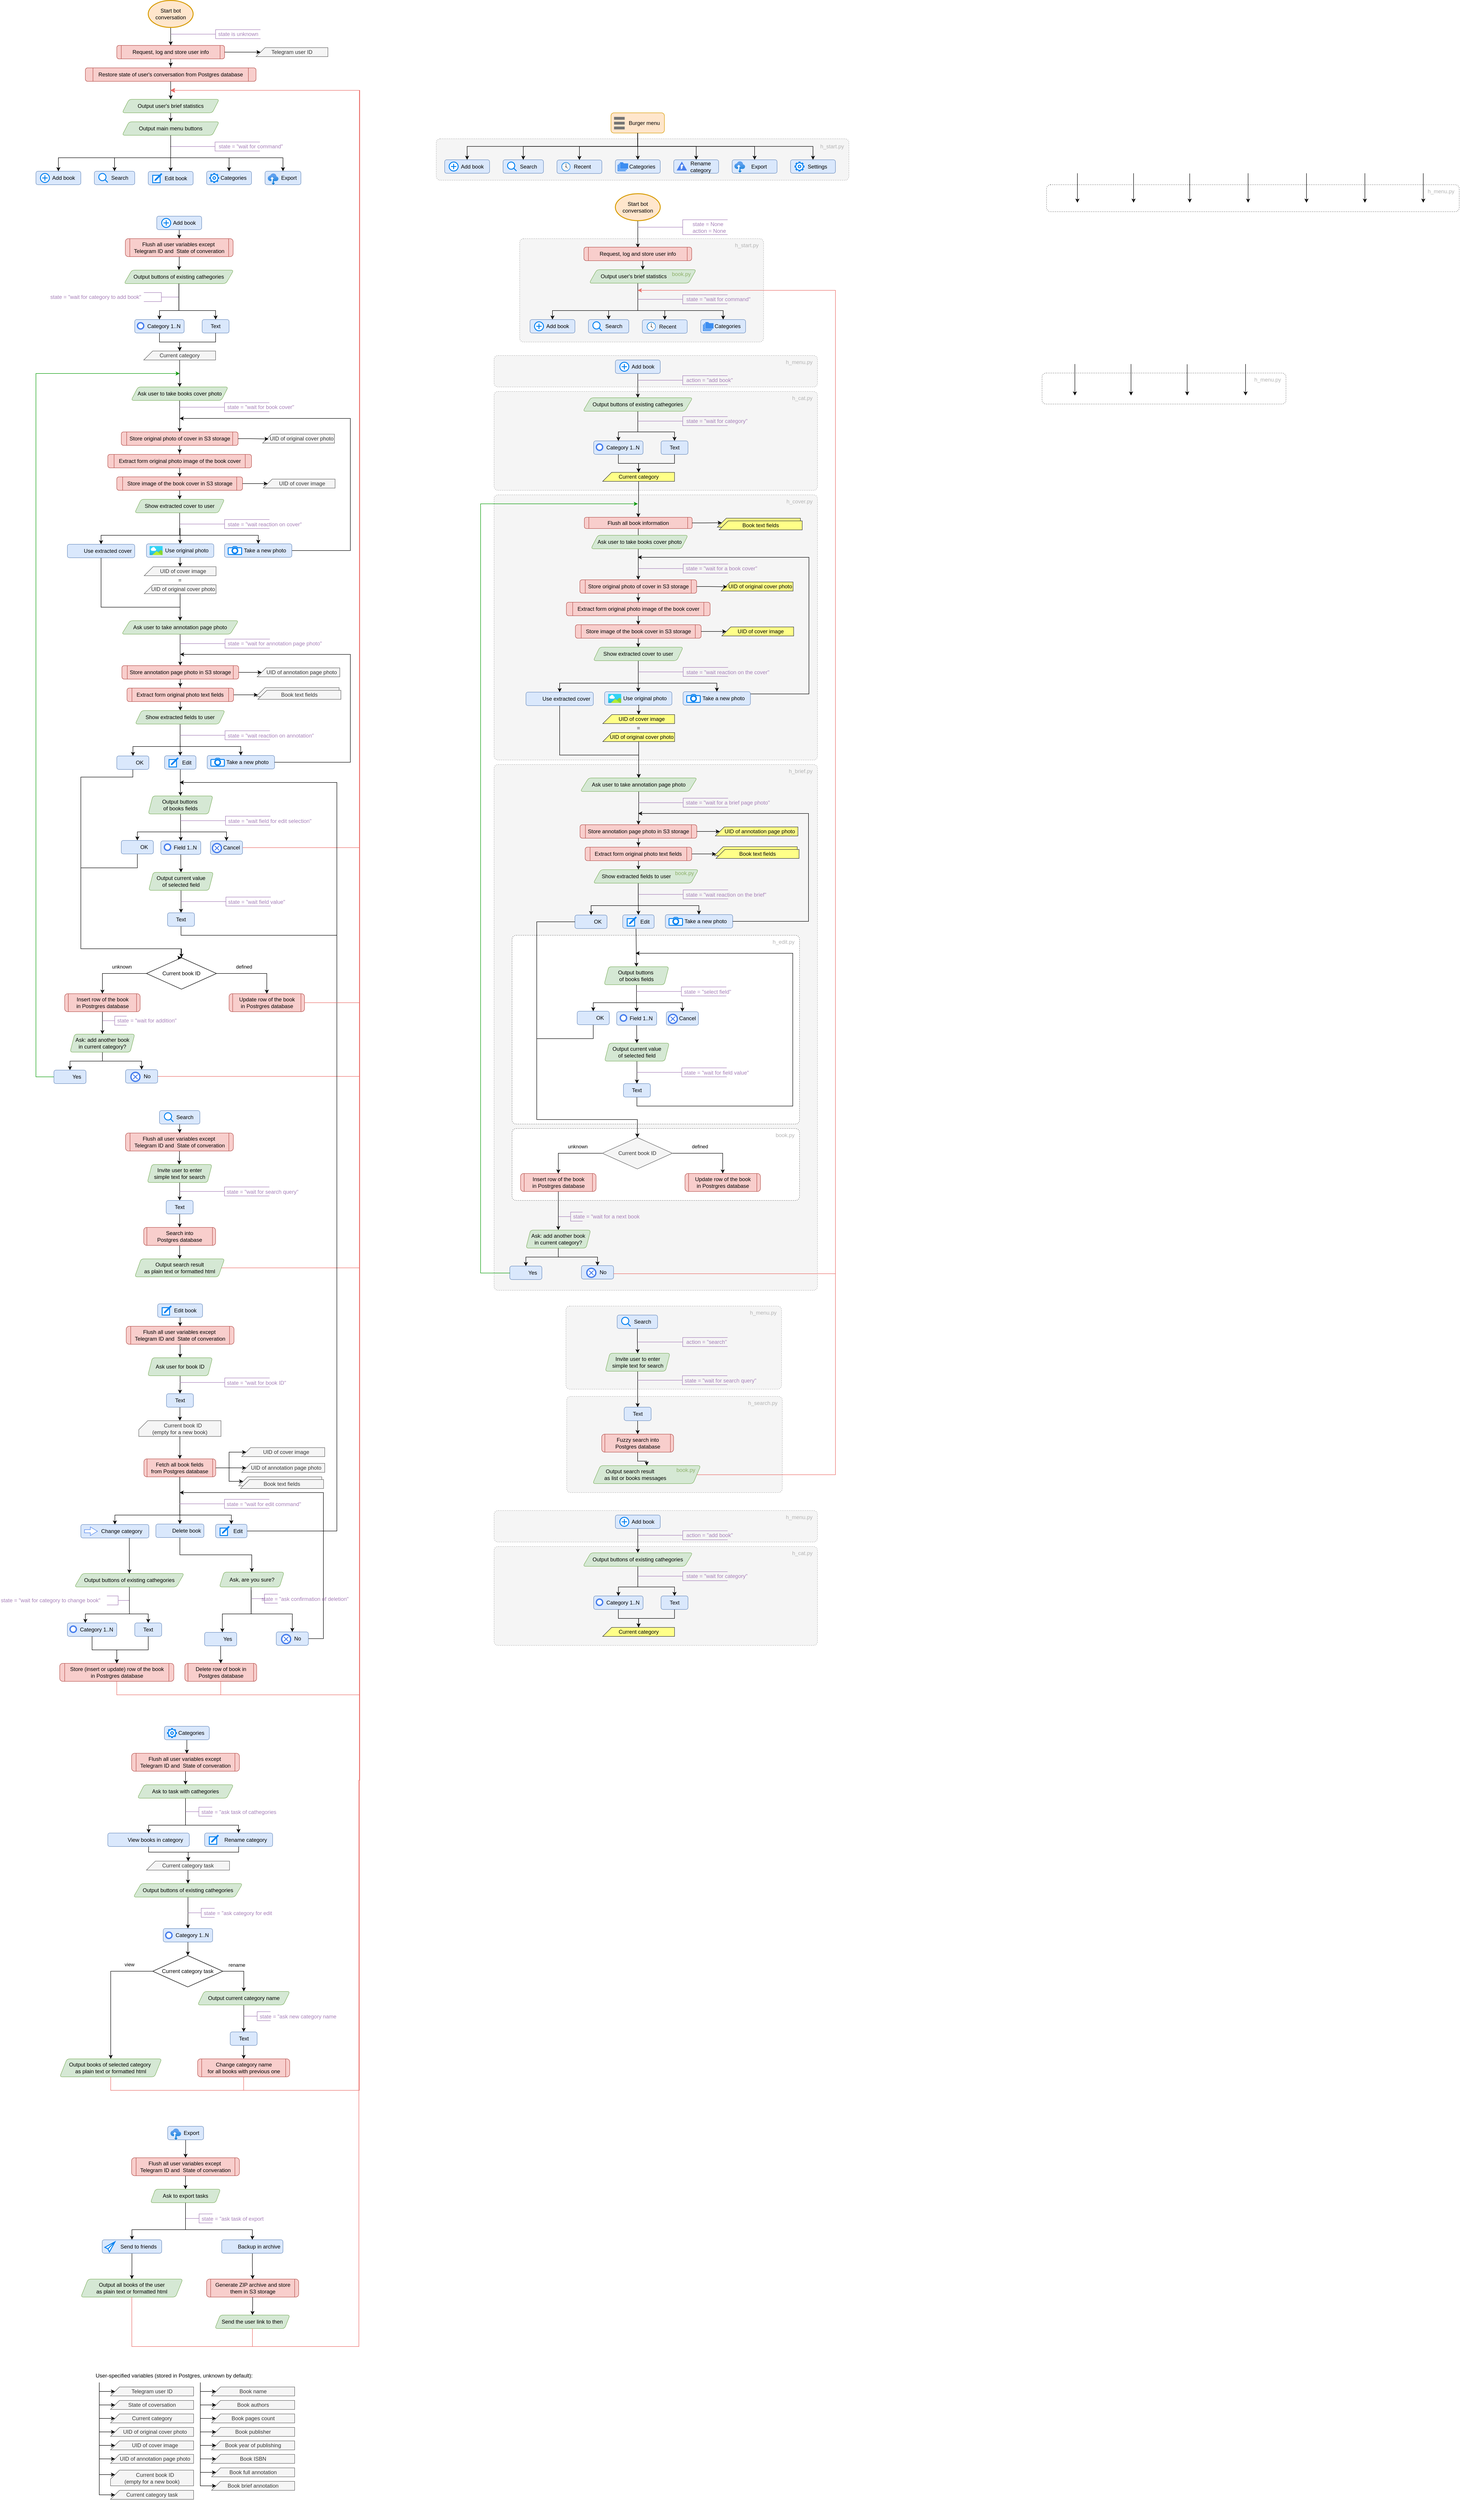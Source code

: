 <mxfile version="27.1.0">
  <diagram name="Страница — 1" id="S8pncfhiRj8pAsBIXAJF">
    <mxGraphModel dx="2765" dy="1508" grid="1" gridSize="10" guides="1" tooltips="1" connect="1" arrows="1" fold="1" page="1" pageScale="1" pageWidth="827" pageHeight="1169" math="0" shadow="0">
      <root>
        <mxCell id="0" />
        <mxCell id="1" parent="0" />
        <mxCell id="Z8JzsmhBngIdbVYitVk7-178" value="" style="rounded=1;whiteSpace=wrap;html=1;shadow=0;strokeColor=#666666;strokeWidth=1;align=center;verticalAlign=middle;spacingLeft=0;spacingBottom=2;arcSize=18;absoluteArcSize=1;fontFamily=Helvetica;fontSize=11;fontColor=#333333;fillColor=#f5f5f5;dashed=1;dashPattern=1 3;labelBackgroundColor=default;" vertex="1" parent="1">
          <mxGeometry x="1281.74" y="3116" width="480" height="214" as="geometry" />
        </mxCell>
        <mxCell id="Z8JzsmhBngIdbVYitVk7-179" value="&lt;font style=&quot;color: rgb(179, 179, 179);&quot;&gt;h_search.py&lt;/font&gt;" style="text;html=1;align=right;verticalAlign=middle;resizable=0;points=[];autosize=1;strokeColor=none;fillColor=none;fontColor=#A680B8;fontFamily=Helvetica;fontSize=12;" vertex="1" parent="1">
          <mxGeometry x="1661.74" y="3116" width="90" height="30" as="geometry" />
        </mxCell>
        <mxCell id="Z8JzsmhBngIdbVYitVk7-176" value="" style="rounded=1;whiteSpace=wrap;html=1;shadow=0;strokeColor=#666666;strokeWidth=1;align=center;verticalAlign=middle;spacingLeft=0;spacingBottom=2;arcSize=18;absoluteArcSize=1;fontFamily=Helvetica;fontSize=11;fontColor=#333333;fillColor=#f5f5f5;dashed=1;dashPattern=1 3;labelBackgroundColor=default;" vertex="1" parent="1">
          <mxGeometry x="1280" y="2915" width="480" height="185" as="geometry" />
        </mxCell>
        <mxCell id="Z8JzsmhBngIdbVYitVk7-177" value="&lt;font style=&quot;color: rgb(179, 179, 179);&quot;&gt;h_menu.py&lt;/font&gt;" style="text;html=1;align=right;verticalAlign=middle;resizable=0;points=[];autosize=1;strokeColor=none;fillColor=none;fontColor=#A680B8;fontFamily=Helvetica;fontSize=12;" vertex="1" parent="1">
          <mxGeometry x="1670" y="2915" width="80" height="30" as="geometry" />
        </mxCell>
        <mxCell id="Z8JzsmhBngIdbVYitVk7-110" value="" style="rounded=1;whiteSpace=wrap;html=1;shadow=0;strokeColor=#666666;strokeWidth=1;align=center;verticalAlign=middle;spacingLeft=0;spacingBottom=2;arcSize=18;absoluteArcSize=1;fontFamily=Helvetica;fontSize=11;fontColor=#333333;fillColor=#f5f5f5;dashed=1;dashPattern=1 3;labelBackgroundColor=default;" vertex="1" parent="1">
          <mxGeometry x="1120" y="1710" width="720" height="1170" as="geometry" />
        </mxCell>
        <mxCell id="Z8JzsmhBngIdbVYitVk7-155" value="" style="rounded=1;whiteSpace=wrap;html=1;shadow=0;strokeWidth=1;align=center;verticalAlign=middle;spacingLeft=0;spacingBottom=2;arcSize=18;absoluteArcSize=1;fontFamily=Helvetica;fontSize=11;dashed=1;dashPattern=1 3;labelBackgroundColor=default;" vertex="1" parent="1">
          <mxGeometry x="1160" y="2520" width="640" height="160" as="geometry" />
        </mxCell>
        <mxCell id="Z8JzsmhBngIdbVYitVk7-159" value="" style="rounded=1;whiteSpace=wrap;html=1;shadow=0;strokeWidth=1;align=center;verticalAlign=middle;spacingLeft=0;spacingBottom=2;arcSize=18;absoluteArcSize=1;fontFamily=Helvetica;fontSize=11;dashed=1;dashPattern=1 3;labelBackgroundColor=default;" vertex="1" parent="1">
          <mxGeometry x="1160" y="2090" width="640" height="420" as="geometry" />
        </mxCell>
        <mxCell id="J0DWrIoPrBdtBMKvA1Fp-75" value="" style="rounded=1;whiteSpace=wrap;html=1;shadow=0;strokeColor=#666666;strokeWidth=1;align=center;verticalAlign=middle;spacingLeft=0;spacingBottom=2;arcSize=18;absoluteArcSize=1;fontFamily=Helvetica;fontSize=11;fontColor=#333333;fillColor=#f5f5f5;dashed=1;dashPattern=1 3;labelBackgroundColor=default;" parent="1" vertex="1">
          <mxGeometry x="1176.94" y="540" width="543.06" height="230" as="geometry" />
        </mxCell>
        <mxCell id="Z8JzsmhBngIdbVYitVk7-1" value="" style="rounded=1;whiteSpace=wrap;html=1;shadow=0;strokeColor=#666666;strokeWidth=1;align=center;verticalAlign=middle;spacingLeft=0;spacingBottom=2;arcSize=18;absoluteArcSize=1;fontFamily=Helvetica;fontSize=11;fontColor=#333333;fillColor=#f5f5f5;dashed=1;dashPattern=1 3;labelBackgroundColor=default;" vertex="1" parent="1">
          <mxGeometry x="991.27" y="317.76" width="918.73" height="92.24" as="geometry" />
        </mxCell>
        <mxCell id="Z8JzsmhBngIdbVYitVk7-40" value="" style="rounded=1;whiteSpace=wrap;html=1;shadow=0;strokeColor=#666666;strokeWidth=1;align=center;verticalAlign=middle;spacingLeft=0;spacingBottom=2;arcSize=18;absoluteArcSize=1;fontFamily=Helvetica;fontSize=11;fontColor=#333333;fillColor=#f5f5f5;dashed=1;dashPattern=1 3;labelBackgroundColor=default;" vertex="1" parent="1">
          <mxGeometry x="1120" y="880" width="720" height="220" as="geometry" />
        </mxCell>
        <mxCell id="Z8JzsmhBngIdbVYitVk7-83" value="" style="rounded=1;whiteSpace=wrap;html=1;shadow=0;strokeColor=#666666;strokeWidth=1;align=center;verticalAlign=middle;spacingLeft=0;spacingBottom=2;arcSize=18;absoluteArcSize=1;fontFamily=Helvetica;fontSize=11;fontColor=#333333;fillColor=#f5f5f5;dashed=1;dashPattern=1 3;labelBackgroundColor=default;" vertex="1" parent="1">
          <mxGeometry x="1120" y="1110" width="720" height="590" as="geometry" />
        </mxCell>
        <mxCell id="Z8JzsmhBngIdbVYitVk7-42" value="" style="rounded=1;whiteSpace=wrap;html=1;shadow=0;strokeColor=#666666;strokeWidth=1;align=center;verticalAlign=middle;spacingLeft=0;spacingBottom=2;arcSize=18;absoluteArcSize=1;fontFamily=Helvetica;fontSize=11;fontColor=#333333;fillColor=#f5f5f5;dashed=1;dashPattern=1 3;labelBackgroundColor=default;" vertex="1" parent="1">
          <mxGeometry x="1120" y="800" width="720" height="70" as="geometry" />
        </mxCell>
        <mxCell id="Z8JzsmhBngIdbVYitVk7-12" value="" style="rounded=1;whiteSpace=wrap;html=1;shadow=0;strokeColor=default;strokeWidth=1;align=center;verticalAlign=middle;spacingLeft=0;spacingBottom=2;arcSize=18;absoluteArcSize=1;fontFamily=Helvetica;fontSize=11;fontColor=default;fillColor=none;dashed=1;dashPattern=1 3;labelBackgroundColor=default;" vertex="1" parent="1">
          <mxGeometry x="2340" y="839" width="543.06" height="69" as="geometry" />
        </mxCell>
        <mxCell id="Z8JzsmhBngIdbVYitVk7-9" value="" style="rounded=1;whiteSpace=wrap;html=1;shadow=0;strokeColor=default;strokeWidth=1;align=center;verticalAlign=middle;spacingLeft=0;spacingBottom=2;arcSize=18;absoluteArcSize=1;fontFamily=Helvetica;fontSize=11;fontColor=default;fillColor=none;dashed=1;dashPattern=1 3;labelBackgroundColor=default;" vertex="1" parent="1">
          <mxGeometry x="2350" y="420" width="918.73" height="60" as="geometry" />
        </mxCell>
        <mxCell id="kOZqUQTgKmHUPTEKfqoy-30" value="&amp;nbsp; &amp;nbsp; &amp;nbsp; &amp;nbsp;Search" style="rounded=1;whiteSpace=wrap;html=1;fillColor=#dae8fc;strokeColor=#6c8ebf;" parent="1" vertex="1">
          <mxGeometry x="230" y="390" width="90" height="30" as="geometry" />
        </mxCell>
        <mxCell id="kOZqUQTgKmHUPTEKfqoy-17" value="&amp;nbsp; &amp;nbsp; &amp;nbsp; &amp;nbsp;Add book" style="rounded=1;whiteSpace=wrap;html=1;fillColor=#dae8fc;strokeColor=#6c8ebf;" parent="1" vertex="1">
          <mxGeometry x="100" y="390" width="100" height="30" as="geometry" />
        </mxCell>
        <mxCell id="kOZqUQTgKmHUPTEKfqoy-4" style="edgeStyle=orthogonalEdgeStyle;rounded=0;orthogonalLoop=1;jettySize=auto;html=1;entryX=0.5;entryY=0;entryDx=0;entryDy=0;" parent="1" source="kOZqUQTgKmHUPTEKfqoy-1" target="kOZqUQTgKmHUPTEKfqoy-3" edge="1">
          <mxGeometry relative="1" as="geometry" />
        </mxCell>
        <mxCell id="kOZqUQTgKmHUPTEKfqoy-1" value="Start bot conversation" style="strokeWidth=2;html=1;shape=mxgraph.flowchart.start_1;whiteSpace=wrap;fillColor=#ffe6cc;strokeColor=#d79b00;" parent="1" vertex="1">
          <mxGeometry x="350" y="10" width="100" height="60" as="geometry" />
        </mxCell>
        <mxCell id="kOZqUQTgKmHUPTEKfqoy-3" value="Request, log and store user info" style="verticalLabelPosition=middle;verticalAlign=middle;html=1;shape=process;whiteSpace=wrap;rounded=1;size=0.042;arcSize=17;labelPosition=center;align=center;fillColor=#f8cecc;strokeColor=#b85450;" parent="1" vertex="1">
          <mxGeometry x="280" y="110" width="240" height="30" as="geometry" />
        </mxCell>
        <mxCell id="kOZqUQTgKmHUPTEKfqoy-8" style="edgeStyle=orthogonalEdgeStyle;rounded=0;orthogonalLoop=1;jettySize=auto;html=1;" parent="1" source="kOZqUQTgKmHUPTEKfqoy-5" target="kOZqUQTgKmHUPTEKfqoy-7" edge="1">
          <mxGeometry relative="1" as="geometry" />
        </mxCell>
        <mxCell id="kOZqUQTgKmHUPTEKfqoy-5" value="Restore state of user&#39;s conversation from Postgres database" style="verticalLabelPosition=middle;verticalAlign=middle;html=1;shape=process;whiteSpace=wrap;rounded=1;size=0.045;arcSize=17;labelPosition=center;align=center;fillColor=#f8cecc;strokeColor=#b85450;" parent="1" vertex="1">
          <mxGeometry x="210" y="160" width="380" height="30" as="geometry" />
        </mxCell>
        <mxCell id="kOZqUQTgKmHUPTEKfqoy-6" style="edgeStyle=orthogonalEdgeStyle;rounded=0;orthogonalLoop=1;jettySize=auto;html=1;entryX=0.5;entryY=-0.093;entryDx=0;entryDy=0;entryPerimeter=0;" parent="1" source="kOZqUQTgKmHUPTEKfqoy-3" target="kOZqUQTgKmHUPTEKfqoy-5" edge="1">
          <mxGeometry relative="1" as="geometry" />
        </mxCell>
        <mxCell id="kOZqUQTgKmHUPTEKfqoy-10" style="edgeStyle=orthogonalEdgeStyle;rounded=0;orthogonalLoop=1;jettySize=auto;html=1;" parent="1" source="kOZqUQTgKmHUPTEKfqoy-7" target="kOZqUQTgKmHUPTEKfqoy-9" edge="1">
          <mxGeometry relative="1" as="geometry" />
        </mxCell>
        <mxCell id="kOZqUQTgKmHUPTEKfqoy-7" value="Output user&#39;s brief statistics" style="shape=parallelogram;html=1;strokeWidth=1;perimeter=parallelogramPerimeter;whiteSpace=wrap;rounded=1;arcSize=12;size=0.071;fillColor=#d5e8d4;strokeColor=#82b366;" parent="1" vertex="1">
          <mxGeometry x="292" y="230" width="216" height="30" as="geometry" />
        </mxCell>
        <mxCell id="kOZqUQTgKmHUPTEKfqoy-35" style="edgeStyle=orthogonalEdgeStyle;rounded=0;orthogonalLoop=1;jettySize=auto;html=1;entryX=0.5;entryY=0;entryDx=0;entryDy=0;" parent="1" source="kOZqUQTgKmHUPTEKfqoy-9" target="kOZqUQTgKmHUPTEKfqoy-17" edge="1">
          <mxGeometry relative="1" as="geometry">
            <Array as="points">
              <mxPoint x="400" y="360" />
              <mxPoint x="150" y="360" />
            </Array>
          </mxGeometry>
        </mxCell>
        <mxCell id="kOZqUQTgKmHUPTEKfqoy-37" style="edgeStyle=orthogonalEdgeStyle;rounded=0;orthogonalLoop=1;jettySize=auto;html=1;entryX=0.5;entryY=0;entryDx=0;entryDy=0;" parent="1" source="kOZqUQTgKmHUPTEKfqoy-9" target="kOZqUQTgKmHUPTEKfqoy-32" edge="1">
          <mxGeometry relative="1" as="geometry">
            <mxPoint x="627.067" y="390" as="targetPoint" />
            <Array as="points">
              <mxPoint x="400" y="360" />
              <mxPoint x="650" y="360" />
            </Array>
          </mxGeometry>
        </mxCell>
        <mxCell id="kOZqUQTgKmHUPTEKfqoy-9" value="Output main menu buttons" style="shape=parallelogram;html=1;strokeWidth=1;perimeter=parallelogramPerimeter;whiteSpace=wrap;rounded=1;arcSize=12;size=0.071;fillColor=#d5e8d4;strokeColor=#82b366;" parent="1" vertex="1">
          <mxGeometry x="292" y="280" width="216" height="30" as="geometry" />
        </mxCell>
        <mxCell id="kOZqUQTgKmHUPTEKfqoy-11" value="" style="strokeWidth=1;html=1;shape=mxgraph.flowchart.annotation_2;align=center;labelPosition=center;pointerEvents=1;verticalLabelPosition=middle;verticalAlign=middle;strokeColor=#A680B8;" parent="1" vertex="1">
          <mxGeometry x="400" y="75" width="200" height="20" as="geometry" />
        </mxCell>
        <mxCell id="kOZqUQTgKmHUPTEKfqoy-15" value="state is unknown" style="text;html=1;align=center;verticalAlign=middle;resizable=0;points=[];autosize=1;strokeColor=none;fillColor=none;fontColor=#A680B8;" parent="1" vertex="1">
          <mxGeometry x="495" y="70" width="110" height="30" as="geometry" />
        </mxCell>
        <mxCell id="kOZqUQTgKmHUPTEKfqoy-19" value="&amp;nbsp; &amp;nbsp; &amp;nbsp; &amp;nbsp;Edit book" style="rounded=1;whiteSpace=wrap;html=1;fillColor=#dae8fc;strokeColor=#6c8ebf;" parent="1" vertex="1">
          <mxGeometry x="350" y="390.5" width="100" height="30" as="geometry" />
        </mxCell>
        <mxCell id="kOZqUQTgKmHUPTEKfqoy-21" value="" style="html=1;verticalLabelPosition=bottom;align=center;labelBackgroundColor=#ffffff;verticalAlign=top;strokeWidth=2;strokeColor=#0080F0;shadow=0;dashed=0;shape=mxgraph.ios7.icons.compose;" parent="1" vertex="1">
          <mxGeometry x="360" y="395.5" width="20" height="20" as="geometry" />
        </mxCell>
        <mxCell id="kOZqUQTgKmHUPTEKfqoy-22" value="" style="html=1;verticalLabelPosition=bottom;align=center;labelBackgroundColor=#ffffff;verticalAlign=top;strokeWidth=2;strokeColor=#0080F0;shadow=0;dashed=0;shape=mxgraph.ios7.icons.add;" parent="1" vertex="1">
          <mxGeometry x="110" y="395" width="20" height="20" as="geometry" />
        </mxCell>
        <mxCell id="kOZqUQTgKmHUPTEKfqoy-23" value="&amp;nbsp; &amp;nbsp; &amp;nbsp; C&lt;span style=&quot;white-space-collapse: preserve;&quot; data-src-align=&quot;0:9&quot; class=&quot;aNeGP0gI0B9AV8JaHPyH&quot;&gt;ategories&lt;/span&gt;" style="rounded=1;whiteSpace=wrap;html=1;fillColor=#dae8fc;strokeColor=#6c8ebf;" parent="1" vertex="1">
          <mxGeometry x="480" y="390" width="100" height="30" as="geometry" />
        </mxCell>
        <mxCell id="kOZqUQTgKmHUPTEKfqoy-25" value="" style="html=1;verticalLabelPosition=bottom;align=center;labelBackgroundColor=#ffffff;verticalAlign=top;strokeWidth=2;strokeColor=#0080F0;shadow=0;dashed=0;shape=mxgraph.ios7.icons.settings;" parent="1" vertex="1">
          <mxGeometry x="487" y="395" width="20" height="20" as="geometry" />
        </mxCell>
        <mxCell id="kOZqUQTgKmHUPTEKfqoy-29" value="" style="html=1;verticalLabelPosition=bottom;align=center;labelBackgroundColor=#ffffff;verticalAlign=top;strokeWidth=2;strokeColor=#0080F0;shadow=0;dashed=0;shape=mxgraph.ios7.icons.looking_glass;" parent="1" vertex="1">
          <mxGeometry x="240" y="395" width="20" height="20" as="geometry" />
        </mxCell>
        <mxCell id="kOZqUQTgKmHUPTEKfqoy-32" value="&amp;nbsp; &amp;nbsp; &amp;nbsp; &amp;nbsp; Export" style="rounded=1;whiteSpace=wrap;html=1;fillColor=#dae8fc;strokeColor=#6c8ebf;" parent="1" vertex="1">
          <mxGeometry x="610" y="390" width="80" height="30" as="geometry" />
        </mxCell>
        <mxCell id="kOZqUQTgKmHUPTEKfqoy-39" value="" style="strokeWidth=1;html=1;shape=mxgraph.flowchart.annotation_2;align=center;labelPosition=center;pointerEvents=1;verticalLabelPosition=middle;verticalAlign=middle;strokeColor=#A680B8;" parent="1" vertex="1">
          <mxGeometry x="398.75" y="325" width="200" height="20" as="geometry" />
        </mxCell>
        <mxCell id="kOZqUQTgKmHUPTEKfqoy-41" value="state = &quot;wait for command&quot;" style="text;html=1;align=left;verticalAlign=middle;resizable=0;points=[];autosize=1;strokeColor=none;fillColor=none;fontColor=#A680B8;" parent="1" vertex="1">
          <mxGeometry x="505" y="320" width="170" height="30" as="geometry" />
        </mxCell>
        <mxCell id="kOZqUQTgKmHUPTEKfqoy-43" value="Telegram user ID" style="verticalLabelPosition=middle;verticalAlign=middle;html=1;shape=card;whiteSpace=wrap;size=20;arcSize=12;labelPosition=center;align=center;fillColor=#f5f5f5;strokeColor=#666666;fontColor=#333333;" parent="1" vertex="1">
          <mxGeometry x="266" y="5320" width="185" height="20" as="geometry" />
        </mxCell>
        <mxCell id="kOZqUQTgKmHUPTEKfqoy-44" value="User-specified variables (stored in Postgres, unknown by default):" style="text;html=1;align=left;verticalAlign=middle;resizable=0;points=[];autosize=1;strokeColor=none;fillColor=none;" parent="1" vertex="1">
          <mxGeometry x="231" y="5280" width="370" height="30" as="geometry" />
        </mxCell>
        <mxCell id="kOZqUQTgKmHUPTEKfqoy-45" value="Current category" style="verticalLabelPosition=middle;verticalAlign=middle;html=1;shape=card;whiteSpace=wrap;size=20;arcSize=12;labelPosition=center;align=center;fillColor=#f5f5f5;strokeColor=#666666;fontColor=#333333;" parent="1" vertex="1">
          <mxGeometry x="266" y="5380" width="185" height="20" as="geometry" />
        </mxCell>
        <mxCell id="kOZqUQTgKmHUPTEKfqoy-47" style="edgeStyle=orthogonalEdgeStyle;rounded=0;orthogonalLoop=1;jettySize=auto;html=1;entryX=0;entryY=0;entryDx=10;entryDy=10;entryPerimeter=0;" parent="1" target="kOZqUQTgKmHUPTEKfqoy-43" edge="1">
          <mxGeometry relative="1" as="geometry">
            <mxPoint x="241" y="5310" as="sourcePoint" />
            <Array as="points">
              <mxPoint x="241" y="5330" />
            </Array>
          </mxGeometry>
        </mxCell>
        <mxCell id="kOZqUQTgKmHUPTEKfqoy-48" style="edgeStyle=orthogonalEdgeStyle;rounded=0;orthogonalLoop=1;jettySize=auto;html=1;entryX=0;entryY=0;entryDx=10;entryDy=10;entryPerimeter=0;" parent="1" target="kOZqUQTgKmHUPTEKfqoy-45" edge="1">
          <mxGeometry relative="1" as="geometry">
            <mxPoint x="241" y="5310" as="sourcePoint" />
            <Array as="points">
              <mxPoint x="241" y="5390" />
            </Array>
          </mxGeometry>
        </mxCell>
        <mxCell id="kOZqUQTgKmHUPTEKfqoy-51" value="State of coversation" style="verticalLabelPosition=middle;verticalAlign=middle;html=1;shape=card;whiteSpace=wrap;size=20;arcSize=12;labelPosition=center;align=center;fillColor=#f5f5f5;strokeColor=#666666;fontColor=#333333;" parent="1" vertex="1">
          <mxGeometry x="266" y="5350" width="185" height="20" as="geometry" />
        </mxCell>
        <mxCell id="kOZqUQTgKmHUPTEKfqoy-52" style="edgeStyle=orthogonalEdgeStyle;rounded=0;orthogonalLoop=1;jettySize=auto;html=1;entryX=0;entryY=0;entryDx=10;entryDy=10;entryPerimeter=0;" parent="1" target="kOZqUQTgKmHUPTEKfqoy-51" edge="1">
          <mxGeometry relative="1" as="geometry">
            <mxPoint x="241" y="5310" as="sourcePoint" />
            <mxPoint x="276" y="5390" as="targetPoint" />
            <Array as="points">
              <mxPoint x="241" y="5360" />
            </Array>
          </mxGeometry>
        </mxCell>
        <mxCell id="kOZqUQTgKmHUPTEKfqoy-53" value="Telegram user ID" style="verticalLabelPosition=middle;verticalAlign=middle;html=1;shape=card;whiteSpace=wrap;size=20;arcSize=12;labelPosition=center;align=center;fillColor=#f5f5f5;strokeColor=#666666;fontColor=#333333;" parent="1" vertex="1">
          <mxGeometry x="590" y="115" width="160" height="20" as="geometry" />
        </mxCell>
        <mxCell id="kOZqUQTgKmHUPTEKfqoy-54" style="edgeStyle=orthogonalEdgeStyle;rounded=0;orthogonalLoop=1;jettySize=auto;html=1;entryX=0;entryY=0;entryDx=10;entryDy=10;entryPerimeter=0;" parent="1" source="kOZqUQTgKmHUPTEKfqoy-3" target="kOZqUQTgKmHUPTEKfqoy-53" edge="1">
          <mxGeometry relative="1" as="geometry" />
        </mxCell>
        <mxCell id="kOZqUQTgKmHUPTEKfqoy-344" value="" style="edgeStyle=orthogonalEdgeStyle;rounded=0;orthogonalLoop=1;jettySize=auto;html=1;" parent="1" source="kOZqUQTgKmHUPTEKfqoy-56" target="kOZqUQTgKmHUPTEKfqoy-343" edge="1">
          <mxGeometry relative="1" as="geometry" />
        </mxCell>
        <mxCell id="kOZqUQTgKmHUPTEKfqoy-56" value="&amp;nbsp; &amp;nbsp; &amp;nbsp; &amp;nbsp;Add book" style="rounded=1;whiteSpace=wrap;html=1;fillColor=#dae8fc;strokeColor=#6c8ebf;" parent="1" vertex="1">
          <mxGeometry x="369" y="490" width="100" height="30" as="geometry" />
        </mxCell>
        <mxCell id="kOZqUQTgKmHUPTEKfqoy-57" value="" style="html=1;verticalLabelPosition=bottom;align=center;labelBackgroundColor=#ffffff;verticalAlign=top;strokeWidth=2;strokeColor=#0080F0;shadow=0;dashed=0;shape=mxgraph.ios7.icons.add;" parent="1" vertex="1">
          <mxGeometry x="380" y="495" width="20" height="20" as="geometry" />
        </mxCell>
        <mxCell id="kOZqUQTgKmHUPTEKfqoy-76" style="edgeStyle=orthogonalEdgeStyle;rounded=0;orthogonalLoop=1;jettySize=auto;html=1;entryX=0.5;entryY=0;entryDx=0;entryDy=0;" parent="1" source="kOZqUQTgKmHUPTEKfqoy-58" target="kOZqUQTgKmHUPTEKfqoy-66" edge="1">
          <mxGeometry relative="1" as="geometry">
            <Array as="points">
              <mxPoint x="418" y="700" />
              <mxPoint x="500" y="700" />
            </Array>
          </mxGeometry>
        </mxCell>
        <mxCell id="kOZqUQTgKmHUPTEKfqoy-58" value="Output buttons of&amp;nbsp;&lt;span style=&quot;white-space-collapse: preserve;&quot; data-src-align=&quot;0:12&quot; class=&quot;aNeGP0gI0B9AV8JaHPyH&quot;&gt;existing &lt;/span&gt;cathegories" style="shape=parallelogram;html=1;strokeWidth=1;perimeter=parallelogramPerimeter;whiteSpace=wrap;rounded=1;arcSize=12;size=0.071;fillColor=#d5e8d4;strokeColor=#82b366;" parent="1" vertex="1">
          <mxGeometry x="296.26" y="610" width="244" height="30" as="geometry" />
        </mxCell>
        <mxCell id="kOZqUQTgKmHUPTEKfqoy-61" value="" style="strokeWidth=1;html=1;shape=mxgraph.flowchart.annotation_2;align=center;labelPosition=center;pointerEvents=1;verticalLabelPosition=middle;verticalAlign=middle;strokeColor=#A680B8;rotation=-180;" parent="1" vertex="1">
          <mxGeometry x="340.26" y="660" width="78" height="20" as="geometry" />
        </mxCell>
        <mxCell id="kOZqUQTgKmHUPTEKfqoy-62" value="state = &quot;wait for category to add book&quot;" style="text;html=1;align=left;verticalAlign=middle;resizable=0;points=[];autosize=1;strokeColor=none;fillColor=none;fontColor=#A680B8;" parent="1" vertex="1">
          <mxGeometry x="130.26" y="655" width="230" height="30" as="geometry" />
        </mxCell>
        <mxCell id="kOZqUQTgKmHUPTEKfqoy-63" value="&amp;nbsp; &amp;nbsp; &amp;nbsp; Category 1..N" style="rounded=1;whiteSpace=wrap;html=1;fillColor=#dae8fc;strokeColor=#6c8ebf;" parent="1" vertex="1">
          <mxGeometry x="320" y="720" width="110" height="30" as="geometry" />
        </mxCell>
        <mxCell id="kOZqUQTgKmHUPTEKfqoy-66" value="Text" style="rounded=1;whiteSpace=wrap;html=1;fillColor=#dae8fc;strokeColor=#6c8ebf;" parent="1" vertex="1">
          <mxGeometry x="470" y="720" width="60" height="30" as="geometry" />
        </mxCell>
        <mxCell id="kOZqUQTgKmHUPTEKfqoy-74" value="" style="ellipse;whiteSpace=wrap;html=1;aspect=fixed;strokeColor=light-dark(#477eed, #ededed);strokeWidth=3;" parent="1" vertex="1">
          <mxGeometry x="326" y="727" width="14" height="14" as="geometry" />
        </mxCell>
        <mxCell id="kOZqUQTgKmHUPTEKfqoy-75" style="edgeStyle=orthogonalEdgeStyle;rounded=0;orthogonalLoop=1;jettySize=auto;html=1;" parent="1" source="kOZqUQTgKmHUPTEKfqoy-58" edge="1">
          <mxGeometry relative="1" as="geometry">
            <mxPoint x="375" y="720" as="targetPoint" />
            <Array as="points">
              <mxPoint x="418" y="700" />
              <mxPoint x="375" y="700" />
              <mxPoint x="375" y="720" />
            </Array>
          </mxGeometry>
        </mxCell>
        <mxCell id="kOZqUQTgKmHUPTEKfqoy-82" style="edgeStyle=orthogonalEdgeStyle;rounded=0;orthogonalLoop=1;jettySize=auto;html=1;entryX=0.5;entryY=0;entryDx=0;entryDy=0;exitX=0.5;exitY=1;exitDx=0;exitDy=0;exitPerimeter=0;" parent="1" source="kOZqUQTgKmHUPTEKfqoy-77" target="kOZqUQTgKmHUPTEKfqoy-80" edge="1">
          <mxGeometry relative="1" as="geometry">
            <Array as="points">
              <mxPoint x="420" y="810" />
            </Array>
          </mxGeometry>
        </mxCell>
        <mxCell id="kOZqUQTgKmHUPTEKfqoy-77" value="Current category" style="verticalLabelPosition=middle;verticalAlign=middle;html=1;shape=card;whiteSpace=wrap;size=20;arcSize=12;labelPosition=center;align=center;fillColor=#f5f5f5;strokeColor=#666666;fontColor=#333333;" parent="1" vertex="1">
          <mxGeometry x="340" y="790" width="160" height="20" as="geometry" />
        </mxCell>
        <mxCell id="kOZqUQTgKmHUPTEKfqoy-78" style="edgeStyle=orthogonalEdgeStyle;rounded=0;orthogonalLoop=1;jettySize=auto;html=1;entryX=0.5;entryY=0;entryDx=0;entryDy=0;entryPerimeter=0;" parent="1" source="kOZqUQTgKmHUPTEKfqoy-63" target="kOZqUQTgKmHUPTEKfqoy-77" edge="1">
          <mxGeometry relative="1" as="geometry" />
        </mxCell>
        <mxCell id="kOZqUQTgKmHUPTEKfqoy-79" style="edgeStyle=orthogonalEdgeStyle;rounded=0;orthogonalLoop=1;jettySize=auto;html=1;entryX=0.5;entryY=0;entryDx=0;entryDy=0;entryPerimeter=0;" parent="1" source="kOZqUQTgKmHUPTEKfqoy-66" target="kOZqUQTgKmHUPTEKfqoy-77" edge="1">
          <mxGeometry relative="1" as="geometry">
            <Array as="points">
              <mxPoint x="460.26" y="770" />
              <mxPoint x="390.26" y="770" />
            </Array>
          </mxGeometry>
        </mxCell>
        <mxCell id="kOZqUQTgKmHUPTEKfqoy-87" style="edgeStyle=orthogonalEdgeStyle;rounded=0;orthogonalLoop=1;jettySize=auto;html=1;entryX=0.5;entryY=0;entryDx=0;entryDy=0;" parent="1" source="kOZqUQTgKmHUPTEKfqoy-80" target="kOZqUQTgKmHUPTEKfqoy-84" edge="1">
          <mxGeometry relative="1" as="geometry" />
        </mxCell>
        <mxCell id="kOZqUQTgKmHUPTEKfqoy-80" value="Ask user to take books cover photo" style="shape=parallelogram;html=1;strokeWidth=1;perimeter=parallelogramPerimeter;whiteSpace=wrap;rounded=1;arcSize=12;size=0.071;fillColor=#d5e8d4;strokeColor=#82b366;" parent="1" vertex="1">
          <mxGeometry x="312" y="870" width="216" height="30" as="geometry" />
        </mxCell>
        <mxCell id="kOZqUQTgKmHUPTEKfqoy-84" value="Store original photo of cover in S3 storage" style="verticalLabelPosition=middle;verticalAlign=middle;html=1;shape=process;whiteSpace=wrap;rounded=1;size=0.045;arcSize=17;labelPosition=center;align=center;fillColor=#f8cecc;strokeColor=#b85450;" parent="1" vertex="1">
          <mxGeometry x="290" y="970" width="260" height="30" as="geometry" />
        </mxCell>
        <mxCell id="kOZqUQTgKmHUPTEKfqoy-85" value="state = &quot;wait for book cover&quot;" style="text;html=1;align=left;verticalAlign=middle;resizable=0;points=[];autosize=1;strokeColor=none;fillColor=none;fontColor=#A680B8;" parent="1" vertex="1">
          <mxGeometry x="524" y="900" width="170" height="30" as="geometry" />
        </mxCell>
        <mxCell id="kOZqUQTgKmHUPTEKfqoy-86" value="" style="strokeWidth=1;html=1;shape=mxgraph.flowchart.annotation_2;align=center;labelPosition=center;pointerEvents=1;verticalLabelPosition=middle;verticalAlign=middle;strokeColor=#A680B8;" parent="1" vertex="1">
          <mxGeometry x="419.75" y="905" width="200" height="20" as="geometry" />
        </mxCell>
        <mxCell id="kOZqUQTgKmHUPTEKfqoy-99" style="edgeStyle=orthogonalEdgeStyle;rounded=0;orthogonalLoop=1;jettySize=auto;html=1;entryX=0.5;entryY=0;entryDx=0;entryDy=0;" parent="1" source="kOZqUQTgKmHUPTEKfqoy-88" target="kOZqUQTgKmHUPTEKfqoy-89" edge="1">
          <mxGeometry relative="1" as="geometry" />
        </mxCell>
        <mxCell id="kOZqUQTgKmHUPTEKfqoy-88" value="Extract form original photo image of the book cover" style="verticalLabelPosition=middle;verticalAlign=middle;html=1;shape=process;whiteSpace=wrap;rounded=1;size=0.045;arcSize=17;labelPosition=center;align=center;fillColor=#f8cecc;strokeColor=#b85450;" parent="1" vertex="1">
          <mxGeometry x="260" y="1020" width="320" height="30" as="geometry" />
        </mxCell>
        <mxCell id="kOZqUQTgKmHUPTEKfqoy-101" style="edgeStyle=orthogonalEdgeStyle;rounded=0;orthogonalLoop=1;jettySize=auto;html=1;" parent="1" source="kOZqUQTgKmHUPTEKfqoy-89" target="kOZqUQTgKmHUPTEKfqoy-100" edge="1">
          <mxGeometry relative="1" as="geometry" />
        </mxCell>
        <mxCell id="kOZqUQTgKmHUPTEKfqoy-89" value="Store image of the book cover in S3 storage" style="verticalLabelPosition=middle;verticalAlign=middle;html=1;shape=process;whiteSpace=wrap;rounded=1;size=0.045;arcSize=17;labelPosition=center;align=center;fillColor=#f8cecc;strokeColor=#b85450;" parent="1" vertex="1">
          <mxGeometry x="280" y="1070" width="280" height="30" as="geometry" />
        </mxCell>
        <mxCell id="kOZqUQTgKmHUPTEKfqoy-90" value="&amp;nbsp; &amp;nbsp; UID of original cover photo" style="verticalLabelPosition=middle;verticalAlign=middle;html=1;shape=card;whiteSpace=wrap;size=20;arcSize=12;labelPosition=center;align=center;fillColor=#f5f5f5;strokeColor=#666666;fontColor=#333333;" parent="1" vertex="1">
          <mxGeometry x="266" y="5410" width="185" height="20" as="geometry" />
        </mxCell>
        <mxCell id="kOZqUQTgKmHUPTEKfqoy-91" value="&amp;nbsp; &amp;nbsp; UID of cover image" style="verticalLabelPosition=middle;verticalAlign=middle;html=1;shape=card;whiteSpace=wrap;size=20;arcSize=12;labelPosition=center;align=center;fillColor=#f5f5f5;strokeColor=#666666;fontColor=#333333;" parent="1" vertex="1">
          <mxGeometry x="266" y="5440" width="185" height="20" as="geometry" />
        </mxCell>
        <mxCell id="kOZqUQTgKmHUPTEKfqoy-92" style="edgeStyle=orthogonalEdgeStyle;rounded=0;orthogonalLoop=1;jettySize=auto;html=1;" parent="1" edge="1">
          <mxGeometry relative="1" as="geometry">
            <mxPoint x="241" y="5310" as="sourcePoint" />
            <mxPoint x="276" y="5420" as="targetPoint" />
            <Array as="points">
              <mxPoint x="241" y="5420" />
              <mxPoint x="276" y="5420" />
            </Array>
          </mxGeometry>
        </mxCell>
        <mxCell id="kOZqUQTgKmHUPTEKfqoy-93" style="edgeStyle=orthogonalEdgeStyle;rounded=0;orthogonalLoop=1;jettySize=auto;html=1;" parent="1" edge="1">
          <mxGeometry relative="1" as="geometry">
            <mxPoint x="241" y="5310" as="sourcePoint" />
            <mxPoint x="276" y="5450" as="targetPoint" />
            <Array as="points">
              <mxPoint x="241" y="5450" />
              <mxPoint x="276" y="5450" />
            </Array>
          </mxGeometry>
        </mxCell>
        <mxCell id="kOZqUQTgKmHUPTEKfqoy-94" value="&amp;nbsp; &amp;nbsp; UID of original cover photo" style="verticalLabelPosition=middle;verticalAlign=middle;html=1;shape=card;whiteSpace=wrap;size=20;arcSize=12;labelPosition=center;align=center;fillColor=#f5f5f5;strokeColor=#666666;fontColor=#333333;" parent="1" vertex="1">
          <mxGeometry x="604.62" y="975" width="160" height="20" as="geometry" />
        </mxCell>
        <mxCell id="kOZqUQTgKmHUPTEKfqoy-95" value="&amp;nbsp; &amp;nbsp; UID of cover image" style="verticalLabelPosition=middle;verticalAlign=middle;html=1;shape=card;whiteSpace=wrap;size=20;arcSize=12;labelPosition=center;align=center;fillColor=#f5f5f5;strokeColor=#666666;fontColor=#333333;" parent="1" vertex="1">
          <mxGeometry x="606" y="1075" width="160" height="20" as="geometry" />
        </mxCell>
        <mxCell id="kOZqUQTgKmHUPTEKfqoy-96" style="edgeStyle=orthogonalEdgeStyle;rounded=0;orthogonalLoop=1;jettySize=auto;html=1;entryX=0.083;entryY=0.536;entryDx=0;entryDy=0;entryPerimeter=0;" parent="1" source="kOZqUQTgKmHUPTEKfqoy-84" target="kOZqUQTgKmHUPTEKfqoy-94" edge="1">
          <mxGeometry relative="1" as="geometry" />
        </mxCell>
        <mxCell id="kOZqUQTgKmHUPTEKfqoy-97" style="edgeStyle=orthogonalEdgeStyle;rounded=0;orthogonalLoop=1;jettySize=auto;html=1;entryX=0;entryY=0;entryDx=10;entryDy=10;entryPerimeter=0;" parent="1" source="kOZqUQTgKmHUPTEKfqoy-89" target="kOZqUQTgKmHUPTEKfqoy-95" edge="1">
          <mxGeometry relative="1" as="geometry" />
        </mxCell>
        <mxCell id="kOZqUQTgKmHUPTEKfqoy-98" style="edgeStyle=orthogonalEdgeStyle;rounded=0;orthogonalLoop=1;jettySize=auto;html=1;entryX=0.5;entryY=-0.084;entryDx=0;entryDy=0;entryPerimeter=0;" parent="1" source="kOZqUQTgKmHUPTEKfqoy-84" target="kOZqUQTgKmHUPTEKfqoy-88" edge="1">
          <mxGeometry relative="1" as="geometry" />
        </mxCell>
        <mxCell id="kOZqUQTgKmHUPTEKfqoy-117" style="edgeStyle=orthogonalEdgeStyle;rounded=0;orthogonalLoop=1;jettySize=auto;html=1;entryX=0.5;entryY=0;entryDx=0;entryDy=0;" parent="1" source="kOZqUQTgKmHUPTEKfqoy-100" target="kOZqUQTgKmHUPTEKfqoy-111" edge="1">
          <mxGeometry relative="1" as="geometry" />
        </mxCell>
        <mxCell id="kOZqUQTgKmHUPTEKfqoy-118" style="edgeStyle=orthogonalEdgeStyle;rounded=0;orthogonalLoop=1;jettySize=auto;html=1;" parent="1" source="kOZqUQTgKmHUPTEKfqoy-100" target="kOZqUQTgKmHUPTEKfqoy-105" edge="1">
          <mxGeometry relative="1" as="geometry">
            <Array as="points">
              <mxPoint x="420" y="1200" />
              <mxPoint x="245" y="1200" />
            </Array>
          </mxGeometry>
        </mxCell>
        <mxCell id="kOZqUQTgKmHUPTEKfqoy-119" style="edgeStyle=orthogonalEdgeStyle;rounded=0;orthogonalLoop=1;jettySize=auto;html=1;" parent="1" source="kOZqUQTgKmHUPTEKfqoy-100" target="kOZqUQTgKmHUPTEKfqoy-115" edge="1">
          <mxGeometry relative="1" as="geometry">
            <Array as="points">
              <mxPoint x="420" y="1200" />
              <mxPoint x="595" y="1200" />
            </Array>
          </mxGeometry>
        </mxCell>
        <mxCell id="kOZqUQTgKmHUPTEKfqoy-100" value="Show extracted cover to user" style="shape=parallelogram;html=1;strokeWidth=1;perimeter=parallelogramPerimeter;whiteSpace=wrap;rounded=1;arcSize=12;size=0.071;fillColor=#d5e8d4;strokeColor=#82b366;" parent="1" vertex="1">
          <mxGeometry x="320" y="1120" width="200" height="30" as="geometry" />
        </mxCell>
        <mxCell id="kOZqUQTgKmHUPTEKfqoy-103" value="" style="strokeWidth=1;html=1;shape=mxgraph.flowchart.annotation_2;align=center;labelPosition=center;pointerEvents=1;verticalLabelPosition=middle;verticalAlign=middle;strokeColor=#A680B8;" parent="1" vertex="1">
          <mxGeometry x="420" y="1165" width="200" height="20" as="geometry" />
        </mxCell>
        <mxCell id="kOZqUQTgKmHUPTEKfqoy-104" value="state = &quot;wait reaction on cover&quot;" style="text;align=left;verticalAlign=middle;resizable=0;points=[];autosize=1;strokeColor=none;fillColor=none;fontColor=#A680B8;" parent="1" vertex="1">
          <mxGeometry x="525" y="1160" width="190" height="30" as="geometry" />
        </mxCell>
        <mxCell id="kOZqUQTgKmHUPTEKfqoy-129" style="edgeStyle=orthogonalEdgeStyle;rounded=0;orthogonalLoop=1;jettySize=auto;html=1;entryX=0.5;entryY=0;entryDx=0;entryDy=0;" parent="1" source="kOZqUQTgKmHUPTEKfqoy-105" target="kOZqUQTgKmHUPTEKfqoy-125" edge="1">
          <mxGeometry relative="1" as="geometry">
            <Array as="points">
              <mxPoint x="245" y="1360" />
              <mxPoint x="421" y="1360" />
            </Array>
          </mxGeometry>
        </mxCell>
        <mxCell id="kOZqUQTgKmHUPTEKfqoy-105" value="&amp;nbsp; &amp;nbsp; &amp;nbsp; &amp;nbsp; &amp;nbsp;Use extracted cover" style="rounded=1;whiteSpace=wrap;html=1;fillColor=#dae8fc;strokeColor=#6c8ebf;" parent="1" vertex="1">
          <mxGeometry x="170" y="1220" width="150" height="30" as="geometry" />
        </mxCell>
        <mxCell id="kOZqUQTgKmHUPTEKfqoy-107" value="" style="shape=image;html=1;verticalAlign=top;verticalLabelPosition=bottom;labelBackgroundColor=#ffffff;imageAspect=0;aspect=fixed;image=https://cdn4.iconfinder.com/data/icons/meBaze-Freebies/128/ok.png" parent="1" vertex="1">
          <mxGeometry x="176" y="1220" width="29" height="29" as="geometry" />
        </mxCell>
        <mxCell id="kOZqUQTgKmHUPTEKfqoy-123" style="edgeStyle=orthogonalEdgeStyle;rounded=0;orthogonalLoop=1;jettySize=auto;html=1;" parent="1" source="kOZqUQTgKmHUPTEKfqoy-111" target="kOZqUQTgKmHUPTEKfqoy-121" edge="1">
          <mxGeometry relative="1" as="geometry" />
        </mxCell>
        <mxCell id="kOZqUQTgKmHUPTEKfqoy-111" value="&amp;nbsp; &amp;nbsp; &amp;nbsp; &amp;nbsp; &amp;nbsp;Use original photo" style="rounded=1;whiteSpace=wrap;html=1;fillColor=#dae8fc;strokeColor=#6c8ebf;" parent="1" vertex="1">
          <mxGeometry x="346" y="1219" width="150" height="30" as="geometry" />
        </mxCell>
        <mxCell id="kOZqUQTgKmHUPTEKfqoy-113" value="" style="image;aspect=fixed;html=1;points=[];align=center;fontSize=12;image=img/lib/azure2/general/Image.svg;" parent="1" vertex="1">
          <mxGeometry x="353" y="1224" width="29.09" height="20" as="geometry" />
        </mxCell>
        <mxCell id="kOZqUQTgKmHUPTEKfqoy-120" style="edgeStyle=orthogonalEdgeStyle;rounded=0;orthogonalLoop=1;jettySize=auto;html=1;exitX=1;exitY=0.5;exitDx=0;exitDy=0;" parent="1" source="kOZqUQTgKmHUPTEKfqoy-115" edge="1">
          <mxGeometry relative="1" as="geometry">
            <mxPoint x="420" y="940" as="targetPoint" />
            <Array as="points">
              <mxPoint x="800" y="1234" />
              <mxPoint x="800" y="940" />
            </Array>
          </mxGeometry>
        </mxCell>
        <mxCell id="kOZqUQTgKmHUPTEKfqoy-115" value="&amp;nbsp; &amp;nbsp; &amp;nbsp; &amp;nbsp; &amp;nbsp;Take a new photo" style="rounded=1;whiteSpace=wrap;html=1;fillColor=#dae8fc;strokeColor=#6c8ebf;" parent="1" vertex="1">
          <mxGeometry x="519.75" y="1219" width="150" height="30" as="geometry" />
        </mxCell>
        <mxCell id="kOZqUQTgKmHUPTEKfqoy-114" value="" style="html=1;verticalLabelPosition=bottom;align=center;labelBackgroundColor=#ffffff;verticalAlign=top;strokeWidth=2;strokeColor=#0080F0;shadow=0;dashed=0;shape=mxgraph.ios7.icons.camera;" parent="1" vertex="1">
          <mxGeometry x="528" y="1225.3" width="30" height="17.4" as="geometry" />
        </mxCell>
        <mxCell id="kOZqUQTgKmHUPTEKfqoy-121" value="&amp;nbsp; &amp;nbsp; UID of cover image" style="verticalLabelPosition=middle;verticalAlign=middle;html=1;shape=card;whiteSpace=wrap;size=20;arcSize=12;labelPosition=center;align=center;fillColor=#f5f5f5;strokeColor=#666666;fontColor=#333333;" parent="1" vertex="1">
          <mxGeometry x="341" y="1270" width="160" height="20" as="geometry" />
        </mxCell>
        <mxCell id="kOZqUQTgKmHUPTEKfqoy-128" style="edgeStyle=orthogonalEdgeStyle;rounded=0;orthogonalLoop=1;jettySize=auto;html=1;entryX=0.5;entryY=0;entryDx=0;entryDy=0;" parent="1" source="kOZqUQTgKmHUPTEKfqoy-122" target="kOZqUQTgKmHUPTEKfqoy-125" edge="1">
          <mxGeometry relative="1" as="geometry" />
        </mxCell>
        <mxCell id="kOZqUQTgKmHUPTEKfqoy-122" value="&amp;nbsp; &amp;nbsp; UID of original cover photo" style="verticalLabelPosition=middle;verticalAlign=middle;html=1;shape=card;whiteSpace=wrap;size=20;arcSize=12;labelPosition=center;align=center;fillColor=#f5f5f5;strokeColor=#666666;fontColor=#333333;" parent="1" vertex="1">
          <mxGeometry x="341" y="1310" width="160" height="20" as="geometry" />
        </mxCell>
        <mxCell id="kOZqUQTgKmHUPTEKfqoy-124" value="=" style="text;html=1;align=center;verticalAlign=middle;resizable=0;points=[];autosize=1;strokeColor=none;fillColor=none;" parent="1" vertex="1">
          <mxGeometry x="405" y="1285" width="30" height="30" as="geometry" />
        </mxCell>
        <mxCell id="kOZqUQTgKmHUPTEKfqoy-137" style="edgeStyle=orthogonalEdgeStyle;rounded=0;orthogonalLoop=1;jettySize=auto;html=1;entryX=0.5;entryY=0;entryDx=0;entryDy=0;exitX=0.5;exitY=1;exitDx=0;exitDy=0;" parent="1" source="kOZqUQTgKmHUPTEKfqoy-125" target="kOZqUQTgKmHUPTEKfqoy-130" edge="1">
          <mxGeometry relative="1" as="geometry">
            <mxPoint x="421.0" y="1430" as="sourcePoint" />
          </mxGeometry>
        </mxCell>
        <mxCell id="kOZqUQTgKmHUPTEKfqoy-125" value="Ask user to take annotation page photo" style="shape=parallelogram;html=1;strokeWidth=1;perimeter=parallelogramPerimeter;whiteSpace=wrap;rounded=1;arcSize=12;size=0.071;fillColor=#d5e8d4;strokeColor=#82b366;" parent="1" vertex="1">
          <mxGeometry x="291" y="1390" width="260" height="30" as="geometry" />
        </mxCell>
        <mxCell id="kOZqUQTgKmHUPTEKfqoy-130" value="Store annotation page photo in S3 storage" style="verticalLabelPosition=middle;verticalAlign=middle;html=1;shape=process;whiteSpace=wrap;rounded=1;size=0.045;arcSize=17;labelPosition=center;align=center;fillColor=#f8cecc;strokeColor=#b85450;" parent="1" vertex="1">
          <mxGeometry x="291.38" y="1490" width="260" height="30" as="geometry" />
        </mxCell>
        <mxCell id="kOZqUQTgKmHUPTEKfqoy-159" style="edgeStyle=orthogonalEdgeStyle;rounded=0;orthogonalLoop=1;jettySize=auto;html=1;" parent="1" source="kOZqUQTgKmHUPTEKfqoy-131" target="kOZqUQTgKmHUPTEKfqoy-158" edge="1">
          <mxGeometry relative="1" as="geometry" />
        </mxCell>
        <mxCell id="kOZqUQTgKmHUPTEKfqoy-161" style="edgeStyle=orthogonalEdgeStyle;rounded=0;orthogonalLoop=1;jettySize=auto;html=1;entryX=0.5;entryY=0;entryDx=0;entryDy=0;" parent="1" source="kOZqUQTgKmHUPTEKfqoy-131" target="kOZqUQTgKmHUPTEKfqoy-160" edge="1">
          <mxGeometry relative="1" as="geometry" />
        </mxCell>
        <mxCell id="kOZqUQTgKmHUPTEKfqoy-131" value="Extract form original photo text fields" style="verticalLabelPosition=middle;verticalAlign=middle;html=1;shape=process;whiteSpace=wrap;rounded=1;size=0.045;arcSize=17;labelPosition=center;align=center;fillColor=#f8cecc;strokeColor=#b85450;" parent="1" vertex="1">
          <mxGeometry x="302.76" y="1540" width="237.24" height="30" as="geometry" />
        </mxCell>
        <mxCell id="kOZqUQTgKmHUPTEKfqoy-132" value="&amp;nbsp; &amp;nbsp; UID of annotation page photo" style="verticalLabelPosition=middle;verticalAlign=middle;html=1;shape=card;whiteSpace=wrap;size=20;arcSize=12;labelPosition=center;align=center;fillColor=#f5f5f5;strokeColor=#666666;fontColor=#333333;" parent="1" vertex="1">
          <mxGeometry x="592.5" y="1495" width="184" height="20" as="geometry" />
        </mxCell>
        <mxCell id="kOZqUQTgKmHUPTEKfqoy-133" style="edgeStyle=orthogonalEdgeStyle;rounded=0;orthogonalLoop=1;jettySize=auto;html=1;entryX=0;entryY=0;entryDx=10;entryDy=10;entryPerimeter=0;" parent="1" source="kOZqUQTgKmHUPTEKfqoy-130" target="kOZqUQTgKmHUPTEKfqoy-132" edge="1">
          <mxGeometry relative="1" as="geometry">
            <mxPoint x="620" y="1506" as="targetPoint" />
          </mxGeometry>
        </mxCell>
        <mxCell id="kOZqUQTgKmHUPTEKfqoy-134" style="edgeStyle=orthogonalEdgeStyle;rounded=0;orthogonalLoop=1;jettySize=auto;html=1;entryX=0.5;entryY=-0.084;entryDx=0;entryDy=0;entryPerimeter=0;" parent="1" source="kOZqUQTgKmHUPTEKfqoy-130" target="kOZqUQTgKmHUPTEKfqoy-131" edge="1">
          <mxGeometry relative="1" as="geometry" />
        </mxCell>
        <mxCell id="kOZqUQTgKmHUPTEKfqoy-135" value="state = &quot;wait for annotation page photo&quot;" style="text;html=1;align=left;verticalAlign=middle;resizable=0;points=[];autosize=1;strokeColor=none;fillColor=none;fontColor=#A680B8;" parent="1" vertex="1">
          <mxGeometry x="525.25" y="1426" width="230" height="30" as="geometry" />
        </mxCell>
        <mxCell id="kOZqUQTgKmHUPTEKfqoy-136" value="" style="strokeWidth=1;html=1;shape=mxgraph.flowchart.annotation_2;align=center;labelPosition=center;pointerEvents=1;verticalLabelPosition=middle;verticalAlign=middle;strokeColor=#A680B8;" parent="1" vertex="1">
          <mxGeometry x="421" y="1431" width="200" height="20" as="geometry" />
        </mxCell>
        <mxCell id="kOZqUQTgKmHUPTEKfqoy-138" value="&amp;nbsp; &amp;nbsp; UID of annotation page photo" style="verticalLabelPosition=middle;verticalAlign=middle;html=1;shape=card;whiteSpace=wrap;size=20;arcSize=12;labelPosition=center;align=center;fillColor=#f5f5f5;strokeColor=#666666;fontColor=#333333;" parent="1" vertex="1">
          <mxGeometry x="266" y="5470" width="185" height="20" as="geometry" />
        </mxCell>
        <mxCell id="kOZqUQTgKmHUPTEKfqoy-139" style="edgeStyle=orthogonalEdgeStyle;rounded=0;orthogonalLoop=1;jettySize=auto;html=1;" parent="1" edge="1">
          <mxGeometry relative="1" as="geometry">
            <mxPoint x="241" y="5310" as="sourcePoint" />
            <mxPoint x="276" y="5480" as="targetPoint" />
            <Array as="points">
              <mxPoint x="241" y="5480" />
              <mxPoint x="276" y="5480" />
            </Array>
          </mxGeometry>
        </mxCell>
        <mxCell id="kOZqUQTgKmHUPTEKfqoy-140" value="Book name" style="verticalLabelPosition=middle;verticalAlign=middle;html=1;shape=card;whiteSpace=wrap;size=20;arcSize=12;labelPosition=center;align=center;fillColor=#f5f5f5;strokeColor=#666666;fontColor=#333333;" parent="1" vertex="1">
          <mxGeometry x="491" y="5320" width="185" height="20" as="geometry" />
        </mxCell>
        <mxCell id="kOZqUQTgKmHUPTEKfqoy-141" value="Book authors" style="verticalLabelPosition=middle;verticalAlign=middle;html=1;shape=card;whiteSpace=wrap;size=20;arcSize=12;labelPosition=center;align=center;fillColor=#f5f5f5;strokeColor=#666666;fontColor=#333333;" parent="1" vertex="1">
          <mxGeometry x="491" y="5350" width="185" height="20" as="geometry" />
        </mxCell>
        <mxCell id="kOZqUQTgKmHUPTEKfqoy-142" value="Book pages count" style="verticalLabelPosition=middle;verticalAlign=middle;html=1;shape=card;whiteSpace=wrap;size=20;arcSize=12;labelPosition=center;align=center;fillColor=#f5f5f5;strokeColor=#666666;fontColor=#333333;" parent="1" vertex="1">
          <mxGeometry x="491" y="5380" width="185" height="20" as="geometry" />
        </mxCell>
        <mxCell id="kOZqUQTgKmHUPTEKfqoy-143" value="Book publisher" style="verticalLabelPosition=middle;verticalAlign=middle;html=1;shape=card;whiteSpace=wrap;size=20;arcSize=12;labelPosition=center;align=center;fillColor=#f5f5f5;strokeColor=#666666;fontColor=#333333;" parent="1" vertex="1">
          <mxGeometry x="491" y="5410" width="185" height="20" as="geometry" />
        </mxCell>
        <mxCell id="kOZqUQTgKmHUPTEKfqoy-144" value="Book year of publishing" style="verticalLabelPosition=middle;verticalAlign=middle;html=1;shape=card;whiteSpace=wrap;size=20;arcSize=12;labelPosition=center;align=center;fillColor=#f5f5f5;strokeColor=#666666;fontColor=#333333;" parent="1" vertex="1">
          <mxGeometry x="491" y="5440" width="185" height="20" as="geometry" />
        </mxCell>
        <mxCell id="kOZqUQTgKmHUPTEKfqoy-145" value="Book ISBN" style="verticalLabelPosition=middle;verticalAlign=middle;html=1;shape=card;whiteSpace=wrap;size=20;arcSize=12;labelPosition=center;align=center;fillColor=#f5f5f5;strokeColor=#666666;fontColor=#333333;" parent="1" vertex="1">
          <mxGeometry x="491" y="5470" width="185" height="20" as="geometry" />
        </mxCell>
        <mxCell id="kOZqUQTgKmHUPTEKfqoy-146" value="Book full annotation" style="verticalLabelPosition=middle;verticalAlign=middle;html=1;shape=card;whiteSpace=wrap;size=20;arcSize=12;labelPosition=center;align=center;fillColor=#f5f5f5;strokeColor=#666666;fontColor=#333333;" parent="1" vertex="1">
          <mxGeometry x="491" y="5500" width="185" height="20" as="geometry" />
        </mxCell>
        <mxCell id="kOZqUQTgKmHUPTEKfqoy-147" value="Book brief annotation" style="verticalLabelPosition=middle;verticalAlign=middle;html=1;shape=card;whiteSpace=wrap;size=20;arcSize=12;labelPosition=center;align=center;fillColor=#f5f5f5;strokeColor=#666666;fontColor=#333333;" parent="1" vertex="1">
          <mxGeometry x="491" y="5530" width="185" height="20" as="geometry" />
        </mxCell>
        <mxCell id="kOZqUQTgKmHUPTEKfqoy-149" style="edgeStyle=orthogonalEdgeStyle;rounded=0;orthogonalLoop=1;jettySize=auto;html=1;entryX=0;entryY=0;entryDx=10;entryDy=10;entryPerimeter=0;" parent="1" edge="1">
          <mxGeometry relative="1" as="geometry">
            <mxPoint x="466" y="5310" as="sourcePoint" />
            <mxPoint x="501" y="5330" as="targetPoint" />
            <Array as="points">
              <mxPoint x="466" y="5330" />
            </Array>
          </mxGeometry>
        </mxCell>
        <mxCell id="kOZqUQTgKmHUPTEKfqoy-150" style="edgeStyle=orthogonalEdgeStyle;rounded=0;orthogonalLoop=1;jettySize=auto;html=1;" parent="1" edge="1">
          <mxGeometry relative="1" as="geometry">
            <mxPoint x="466" y="5310" as="sourcePoint" />
            <mxPoint x="501" y="5360" as="targetPoint" />
            <Array as="points">
              <mxPoint x="466" y="5360" />
              <mxPoint x="501" y="5360" />
            </Array>
          </mxGeometry>
        </mxCell>
        <mxCell id="kOZqUQTgKmHUPTEKfqoy-151" style="edgeStyle=orthogonalEdgeStyle;rounded=0;orthogonalLoop=1;jettySize=auto;html=1;" parent="1" edge="1">
          <mxGeometry relative="1" as="geometry">
            <mxPoint x="466" y="5310" as="sourcePoint" />
            <mxPoint x="501" y="5390" as="targetPoint" />
            <Array as="points">
              <mxPoint x="466" y="5390" />
              <mxPoint x="501" y="5390" />
            </Array>
          </mxGeometry>
        </mxCell>
        <mxCell id="kOZqUQTgKmHUPTEKfqoy-152" style="edgeStyle=orthogonalEdgeStyle;rounded=0;orthogonalLoop=1;jettySize=auto;html=1;entryX=0;entryY=0;entryDx=10;entryDy=10;entryPerimeter=0;" parent="1" target="kOZqUQTgKmHUPTEKfqoy-143" edge="1">
          <mxGeometry relative="1" as="geometry">
            <mxPoint x="466" y="5310" as="sourcePoint" />
            <mxPoint x="501" y="5330" as="targetPoint" />
            <Array as="points">
              <mxPoint x="466" y="5420" />
            </Array>
          </mxGeometry>
        </mxCell>
        <mxCell id="kOZqUQTgKmHUPTEKfqoy-153" style="edgeStyle=orthogonalEdgeStyle;rounded=0;orthogonalLoop=1;jettySize=auto;html=1;entryX=0;entryY=0;entryDx=10;entryDy=10;entryPerimeter=0;" parent="1" target="kOZqUQTgKmHUPTEKfqoy-144" edge="1">
          <mxGeometry relative="1" as="geometry">
            <mxPoint x="466" y="5310" as="sourcePoint" />
            <mxPoint x="501" y="5330" as="targetPoint" />
            <Array as="points">
              <mxPoint x="466" y="5450" />
            </Array>
          </mxGeometry>
        </mxCell>
        <mxCell id="kOZqUQTgKmHUPTEKfqoy-154" style="edgeStyle=orthogonalEdgeStyle;rounded=0;orthogonalLoop=1;jettySize=auto;html=1;entryX=0;entryY=0;entryDx=10;entryDy=10;entryPerimeter=0;" parent="1" target="kOZqUQTgKmHUPTEKfqoy-145" edge="1">
          <mxGeometry relative="1" as="geometry">
            <mxPoint x="466" y="5310" as="sourcePoint" />
            <mxPoint x="501" y="5330" as="targetPoint" />
            <Array as="points">
              <mxPoint x="466" y="5480" />
            </Array>
          </mxGeometry>
        </mxCell>
        <mxCell id="kOZqUQTgKmHUPTEKfqoy-155" style="edgeStyle=orthogonalEdgeStyle;rounded=0;orthogonalLoop=1;jettySize=auto;html=1;entryX=0;entryY=0;entryDx=10;entryDy=10;entryPerimeter=0;" parent="1" target="kOZqUQTgKmHUPTEKfqoy-146" edge="1">
          <mxGeometry relative="1" as="geometry">
            <mxPoint x="466" y="5310" as="sourcePoint" />
            <mxPoint x="501" y="5330" as="targetPoint" />
            <Array as="points">
              <mxPoint x="466" y="5510" />
            </Array>
          </mxGeometry>
        </mxCell>
        <mxCell id="kOZqUQTgKmHUPTEKfqoy-156" style="edgeStyle=orthogonalEdgeStyle;rounded=0;orthogonalLoop=1;jettySize=auto;html=1;entryX=0;entryY=0;entryDx=10;entryDy=10;entryPerimeter=0;" parent="1" target="kOZqUQTgKmHUPTEKfqoy-147" edge="1">
          <mxGeometry relative="1" as="geometry">
            <mxPoint x="466" y="5310" as="sourcePoint" />
            <mxPoint x="501" y="5330" as="targetPoint" />
            <Array as="points">
              <mxPoint x="466" y="5540" />
            </Array>
          </mxGeometry>
        </mxCell>
        <mxCell id="kOZqUQTgKmHUPTEKfqoy-157" value="" style="verticalLabelPosition=middle;verticalAlign=middle;html=1;shape=card;whiteSpace=wrap;size=20;arcSize=12;labelPosition=center;align=center;fillColor=#f5f5f5;strokeColor=#666666;fontColor=#333333;" parent="1" vertex="1">
          <mxGeometry x="590" y="1539" width="185" height="20" as="geometry" />
        </mxCell>
        <mxCell id="kOZqUQTgKmHUPTEKfqoy-158" value="Book text fields" style="verticalLabelPosition=middle;verticalAlign=middle;html=1;shape=card;whiteSpace=wrap;size=20;arcSize=12;labelPosition=center;align=center;fillColor=#f5f5f5;strokeColor=#666666;fontColor=#333333;" parent="1" vertex="1">
          <mxGeometry x="594" y="1545" width="185" height="20" as="geometry" />
        </mxCell>
        <mxCell id="kOZqUQTgKmHUPTEKfqoy-170" style="edgeStyle=orthogonalEdgeStyle;rounded=0;orthogonalLoop=1;jettySize=auto;html=1;" parent="1" source="kOZqUQTgKmHUPTEKfqoy-160" target="kOZqUQTgKmHUPTEKfqoy-166" edge="1">
          <mxGeometry relative="1" as="geometry" />
        </mxCell>
        <mxCell id="kOZqUQTgKmHUPTEKfqoy-171" style="edgeStyle=orthogonalEdgeStyle;rounded=0;orthogonalLoop=1;jettySize=auto;html=1;" parent="1" source="kOZqUQTgKmHUPTEKfqoy-160" target="kOZqUQTgKmHUPTEKfqoy-164" edge="1">
          <mxGeometry relative="1" as="geometry">
            <Array as="points">
              <mxPoint x="421" y="1670" />
              <mxPoint x="316" y="1670" />
            </Array>
          </mxGeometry>
        </mxCell>
        <mxCell id="kOZqUQTgKmHUPTEKfqoy-172" style="edgeStyle=orthogonalEdgeStyle;rounded=0;orthogonalLoop=1;jettySize=auto;html=1;" parent="1" source="kOZqUQTgKmHUPTEKfqoy-160" target="kOZqUQTgKmHUPTEKfqoy-168" edge="1">
          <mxGeometry relative="1" as="geometry">
            <Array as="points">
              <mxPoint x="421" y="1670" />
              <mxPoint x="556" y="1670" />
            </Array>
          </mxGeometry>
        </mxCell>
        <mxCell id="kOZqUQTgKmHUPTEKfqoy-160" value="Show extracted fields to user" style="shape=parallelogram;html=1;strokeWidth=1;perimeter=parallelogramPerimeter;whiteSpace=wrap;rounded=1;arcSize=12;size=0.071;fillColor=#d5e8d4;strokeColor=#82b366;" parent="1" vertex="1">
          <mxGeometry x="321" y="1590" width="200" height="30" as="geometry" />
        </mxCell>
        <mxCell id="kOZqUQTgKmHUPTEKfqoy-162" value="" style="strokeWidth=1;html=1;shape=mxgraph.flowchart.annotation_2;align=center;labelPosition=center;pointerEvents=1;verticalLabelPosition=middle;verticalAlign=middle;strokeColor=#A680B8;" parent="1" vertex="1">
          <mxGeometry x="421" y="1635" width="200" height="20" as="geometry" />
        </mxCell>
        <mxCell id="kOZqUQTgKmHUPTEKfqoy-163" value="state = &quot;wait reaction on annotation&quot;" style="text;align=left;verticalAlign=middle;resizable=0;points=[];autosize=1;strokeColor=none;fillColor=none;fontColor=#A680B8;" parent="1" vertex="1">
          <mxGeometry x="525" y="1630" width="220" height="30" as="geometry" />
        </mxCell>
        <mxCell id="kOZqUQTgKmHUPTEKfqoy-187" style="edgeStyle=orthogonalEdgeStyle;rounded=0;orthogonalLoop=1;jettySize=auto;html=1;entryX=0.5;entryY=0;entryDx=0;entryDy=0;entryPerimeter=0;" parent="1" source="kOZqUQTgKmHUPTEKfqoy-164" target="kOZqUQTgKmHUPTEKfqoy-329" edge="1">
          <mxGeometry relative="1" as="geometry">
            <Array as="points">
              <mxPoint x="316" y="1738" />
              <mxPoint x="200" y="1738" />
              <mxPoint x="200" y="2120" />
              <mxPoint x="424" y="2120" />
            </Array>
          </mxGeometry>
        </mxCell>
        <mxCell id="kOZqUQTgKmHUPTEKfqoy-164" value="&amp;nbsp; &amp;nbsp; &amp;nbsp; &amp;nbsp; &amp;nbsp;OK" style="rounded=1;whiteSpace=wrap;html=1;fillColor=#dae8fc;strokeColor=#6c8ebf;" parent="1" vertex="1">
          <mxGeometry x="280" y="1691" width="71.51" height="30" as="geometry" />
        </mxCell>
        <mxCell id="kOZqUQTgKmHUPTEKfqoy-165" value="" style="shape=image;html=1;verticalAlign=top;verticalLabelPosition=bottom;labelBackgroundColor=#ffffff;imageAspect=0;aspect=fixed;image=https://cdn4.iconfinder.com/data/icons/meBaze-Freebies/128/ok.png" parent="1" vertex="1">
          <mxGeometry x="290" y="1691" width="29" height="29" as="geometry" />
        </mxCell>
        <mxCell id="kOZqUQTgKmHUPTEKfqoy-188" style="edgeStyle=orthogonalEdgeStyle;rounded=0;orthogonalLoop=1;jettySize=auto;html=1;" parent="1" source="kOZqUQTgKmHUPTEKfqoy-166" target="kOZqUQTgKmHUPTEKfqoy-184" edge="1">
          <mxGeometry relative="1" as="geometry" />
        </mxCell>
        <mxCell id="kOZqUQTgKmHUPTEKfqoy-166" value="&amp;nbsp; &amp;nbsp; &amp;nbsp; &amp;nbsp; &amp;nbsp;Edit" style="rounded=1;whiteSpace=wrap;html=1;fillColor=#dae8fc;strokeColor=#6c8ebf;" parent="1" vertex="1">
          <mxGeometry x="386.38" y="1690.5" width="70" height="30" as="geometry" />
        </mxCell>
        <mxCell id="kOZqUQTgKmHUPTEKfqoy-168" value="&amp;nbsp; &amp;nbsp; &amp;nbsp; &amp;nbsp; &amp;nbsp;Take a new photo" style="rounded=1;whiteSpace=wrap;html=1;fillColor=#dae8fc;strokeColor=#6c8ebf;" parent="1" vertex="1">
          <mxGeometry x="481.26" y="1690" width="150" height="30" as="geometry" />
        </mxCell>
        <mxCell id="kOZqUQTgKmHUPTEKfqoy-169" value="" style="html=1;verticalLabelPosition=bottom;align=center;labelBackgroundColor=#ffffff;verticalAlign=top;strokeWidth=2;strokeColor=#0080F0;shadow=0;dashed=0;shape=mxgraph.ios7.icons.camera;" parent="1" vertex="1">
          <mxGeometry x="489.51" y="1696.3" width="30" height="17.4" as="geometry" />
        </mxCell>
        <mxCell id="kOZqUQTgKmHUPTEKfqoy-173" value="" style="html=1;verticalLabelPosition=bottom;align=center;labelBackgroundColor=#ffffff;verticalAlign=top;strokeWidth=2;strokeColor=#0080F0;shadow=0;dashed=0;shape=mxgraph.ios7.icons.compose;" parent="1" vertex="1">
          <mxGeometry x="396.38" y="1695.5" width="20" height="20" as="geometry" />
        </mxCell>
        <mxCell id="kOZqUQTgKmHUPTEKfqoy-175" style="edgeStyle=orthogonalEdgeStyle;rounded=0;orthogonalLoop=1;jettySize=auto;html=1;exitX=1;exitY=0.5;exitDx=0;exitDy=0;" parent="1" source="kOZqUQTgKmHUPTEKfqoy-168" edge="1">
          <mxGeometry relative="1" as="geometry">
            <mxPoint x="421" y="1465" as="targetPoint" />
            <mxPoint x="558.09" y="1724" as="sourcePoint" />
            <Array as="points">
              <mxPoint x="800" y="1705" />
              <mxPoint x="800" y="1465" />
            </Array>
          </mxGeometry>
        </mxCell>
        <mxCell id="kOZqUQTgKmHUPTEKfqoy-332" value="" style="edgeStyle=orthogonalEdgeStyle;rounded=0;orthogonalLoop=1;jettySize=auto;html=1;" parent="1" source="kOZqUQTgKmHUPTEKfqoy-178" target="kOZqUQTgKmHUPTEKfqoy-212" edge="1">
          <mxGeometry relative="1" as="geometry" />
        </mxCell>
        <mxCell id="kOZqUQTgKmHUPTEKfqoy-178" value="Insert row of the book &lt;br&gt;in Postrgres database" style="verticalLabelPosition=middle;verticalAlign=middle;html=1;shape=process;whiteSpace=wrap;rounded=1;size=0.045;arcSize=17;labelPosition=center;align=center;fillColor=#f8cecc;strokeColor=#b85450;" parent="1" vertex="1">
          <mxGeometry x="164" y="2220" width="168" height="40" as="geometry" />
        </mxCell>
        <mxCell id="kOZqUQTgKmHUPTEKfqoy-208" style="edgeStyle=orthogonalEdgeStyle;rounded=0;orthogonalLoop=1;jettySize=auto;html=1;" parent="1" source="kOZqUQTgKmHUPTEKfqoy-182" target="kOZqUQTgKmHUPTEKfqoy-204" edge="1">
          <mxGeometry relative="1" as="geometry" />
        </mxCell>
        <mxCell id="kOZqUQTgKmHUPTEKfqoy-182" value="&amp;nbsp; &amp;nbsp; &amp;nbsp; Field 1..N" style="rounded=1;whiteSpace=wrap;html=1;fillColor=#dae8fc;strokeColor=#6c8ebf;" parent="1" vertex="1">
          <mxGeometry x="378" y="1880" width="89" height="30" as="geometry" />
        </mxCell>
        <mxCell id="kOZqUQTgKmHUPTEKfqoy-183" value="" style="ellipse;whiteSpace=wrap;html=1;aspect=fixed;strokeColor=light-dark(#477eed, #ededed);strokeWidth=3;" parent="1" vertex="1">
          <mxGeometry x="386" y="1887" width="14" height="14" as="geometry" />
        </mxCell>
        <mxCell id="kOZqUQTgKmHUPTEKfqoy-189" style="edgeStyle=orthogonalEdgeStyle;rounded=0;orthogonalLoop=1;jettySize=auto;html=1;entryX=0.5;entryY=0;entryDx=0;entryDy=0;" parent="1" source="kOZqUQTgKmHUPTEKfqoy-184" target="kOZqUQTgKmHUPTEKfqoy-182" edge="1">
          <mxGeometry relative="1" as="geometry" />
        </mxCell>
        <mxCell id="kOZqUQTgKmHUPTEKfqoy-200" style="edgeStyle=orthogonalEdgeStyle;rounded=0;orthogonalLoop=1;jettySize=auto;html=1;entryX=0.5;entryY=0;entryDx=0;entryDy=0;" parent="1" source="kOZqUQTgKmHUPTEKfqoy-184" target="kOZqUQTgKmHUPTEKfqoy-190" edge="1">
          <mxGeometry relative="1" as="geometry">
            <Array as="points">
              <mxPoint x="422" y="1860" />
              <mxPoint x="326" y="1860" />
            </Array>
          </mxGeometry>
        </mxCell>
        <mxCell id="kOZqUQTgKmHUPTEKfqoy-201" style="edgeStyle=orthogonalEdgeStyle;rounded=0;orthogonalLoop=1;jettySize=auto;html=1;entryX=0.5;entryY=0;entryDx=0;entryDy=0;" parent="1" source="kOZqUQTgKmHUPTEKfqoy-184" target="kOZqUQTgKmHUPTEKfqoy-192" edge="1">
          <mxGeometry relative="1" as="geometry">
            <Array as="points">
              <mxPoint x="422" y="1860" />
              <mxPoint x="524" y="1860" />
            </Array>
          </mxGeometry>
        </mxCell>
        <mxCell id="kOZqUQTgKmHUPTEKfqoy-184" value="Output buttons&amp;nbsp;&lt;div&gt;of&amp;nbsp;&lt;span style=&quot;white-space-collapse: preserve;&quot;&gt;books fields&lt;/span&gt;&lt;/div&gt;" style="shape=parallelogram;html=1;strokeWidth=1;perimeter=parallelogramPerimeter;whiteSpace=wrap;rounded=1;arcSize=12;size=0.071;fillColor=#d5e8d4;strokeColor=#82b366;" parent="1" vertex="1">
          <mxGeometry x="350" y="1780" width="144" height="40" as="geometry" />
        </mxCell>
        <mxCell id="kOZqUQTgKmHUPTEKfqoy-185" value="" style="strokeWidth=1;html=1;shape=mxgraph.flowchart.annotation_2;align=center;labelPosition=center;pointerEvents=1;verticalLabelPosition=middle;verticalAlign=middle;strokeColor=#A680B8;" parent="1" vertex="1">
          <mxGeometry x="422" y="1825" width="200" height="20" as="geometry" />
        </mxCell>
        <mxCell id="kOZqUQTgKmHUPTEKfqoy-186" value="state = &quot;wait field for edit selection&quot;" style="text;align=left;verticalAlign=middle;resizable=0;points=[];autosize=1;strokeColor=none;fillColor=none;fontColor=#A680B8;" parent="1" vertex="1">
          <mxGeometry x="526" y="1820" width="210" height="30" as="geometry" />
        </mxCell>
        <mxCell id="kOZqUQTgKmHUPTEKfqoy-202" style="edgeStyle=orthogonalEdgeStyle;rounded=0;orthogonalLoop=1;jettySize=auto;html=1;exitX=0.5;exitY=1;exitDx=0;exitDy=0;entryX=0.5;entryY=0;entryDx=0;entryDy=0;entryPerimeter=0;" parent="1" source="kOZqUQTgKmHUPTEKfqoy-190" target="kOZqUQTgKmHUPTEKfqoy-329" edge="1">
          <mxGeometry relative="1" as="geometry">
            <mxPoint x="460" y="2110" as="targetPoint" />
            <Array as="points">
              <mxPoint x="326" y="1940" />
              <mxPoint x="200" y="1940" />
              <mxPoint x="200" y="2120" />
              <mxPoint x="423" y="2120" />
              <mxPoint x="423" y="2140" />
            </Array>
          </mxGeometry>
        </mxCell>
        <mxCell id="kOZqUQTgKmHUPTEKfqoy-190" value="&amp;nbsp; &amp;nbsp; &amp;nbsp; &amp;nbsp; &amp;nbsp;OK" style="rounded=1;whiteSpace=wrap;html=1;fillColor=#dae8fc;strokeColor=#6c8ebf;" parent="1" vertex="1">
          <mxGeometry x="290" y="1879" width="71.51" height="30" as="geometry" />
        </mxCell>
        <mxCell id="kOZqUQTgKmHUPTEKfqoy-191" value="" style="shape=image;html=1;verticalAlign=top;verticalLabelPosition=bottom;labelBackgroundColor=#ffffff;imageAspect=0;aspect=fixed;image=https://cdn4.iconfinder.com/data/icons/meBaze-Freebies/128/ok.png" parent="1" vertex="1">
          <mxGeometry x="300" y="1879" width="29" height="29" as="geometry" />
        </mxCell>
        <mxCell id="kOZqUQTgKmHUPTEKfqoy-192" value="&amp;nbsp; &amp;nbsp; &amp;nbsp; &amp;nbsp;Cancel" style="rounded=1;whiteSpace=wrap;html=1;fillColor=#dae8fc;strokeColor=#6c8ebf;" parent="1" vertex="1">
          <mxGeometry x="488.49" y="1880" width="71.51" height="30" as="geometry" />
        </mxCell>
        <mxCell id="kOZqUQTgKmHUPTEKfqoy-197" value="" style="points=[[0.145,0.145,0],[0.5,0,0],[0.855,0.145,0],[1,0.5,0],[0.855,0.855,0],[0.5,1,0],[0.145,0.855,0],[0,0.5,0]];shape=mxgraph.bpmn.event;html=1;verticalLabelPosition=bottom;labelBackgroundColor=#ffffff;verticalAlign=top;align=center;perimeter=ellipsePerimeter;outlineConnect=0;aspect=fixed;outline=end;symbol=cancel;strokeColor=light-dark(#477eed, #436697);" parent="1" vertex="1">
          <mxGeometry x="493" y="1886" width="20" height="20" as="geometry" />
        </mxCell>
        <mxCell id="kOZqUQTgKmHUPTEKfqoy-203" style="edgeStyle=orthogonalEdgeStyle;rounded=0;orthogonalLoop=1;jettySize=auto;html=1;exitX=1;exitY=0.5;exitDx=0;exitDy=0;strokeColor=#EA6B66;" parent="1" source="kOZqUQTgKmHUPTEKfqoy-192" edge="1">
          <mxGeometry relative="1" as="geometry">
            <mxPoint x="400" y="210" as="targetPoint" />
            <mxPoint x="524" y="1930" as="sourcePoint" />
            <Array as="points">
              <mxPoint x="820" y="1895" />
              <mxPoint x="820" y="210" />
            </Array>
          </mxGeometry>
        </mxCell>
        <mxCell id="kOZqUQTgKmHUPTEKfqoy-209" style="edgeStyle=orthogonalEdgeStyle;rounded=0;orthogonalLoop=1;jettySize=auto;html=1;entryX=0.5;entryY=0;entryDx=0;entryDy=0;" parent="1" source="kOZqUQTgKmHUPTEKfqoy-204" target="kOZqUQTgKmHUPTEKfqoy-205" edge="1">
          <mxGeometry relative="1" as="geometry" />
        </mxCell>
        <mxCell id="kOZqUQTgKmHUPTEKfqoy-204" value="Output current value &lt;br&gt;of selected field" style="shape=parallelogram;html=1;strokeWidth=1;perimeter=parallelogramPerimeter;whiteSpace=wrap;rounded=1;arcSize=12;size=0.071;fillColor=#d5e8d4;strokeColor=#82b366;" parent="1" vertex="1">
          <mxGeometry x="351" y="1950" width="144" height="40" as="geometry" />
        </mxCell>
        <mxCell id="kOZqUQTgKmHUPTEKfqoy-211" style="edgeStyle=orthogonalEdgeStyle;rounded=0;orthogonalLoop=1;jettySize=auto;html=1;exitX=0.5;exitY=1;exitDx=0;exitDy=0;" parent="1" source="kOZqUQTgKmHUPTEKfqoy-205" edge="1">
          <mxGeometry relative="1" as="geometry">
            <mxPoint x="420" y="1750" as="targetPoint" />
            <Array as="points">
              <mxPoint x="423" y="2090" />
              <mxPoint x="770" y="2090" />
              <mxPoint x="770" y="1750" />
              <mxPoint x="423" y="1750" />
            </Array>
          </mxGeometry>
        </mxCell>
        <mxCell id="kOZqUQTgKmHUPTEKfqoy-205" value="Text" style="rounded=1;whiteSpace=wrap;html=1;fillColor=#dae8fc;strokeColor=#6c8ebf;" parent="1" vertex="1">
          <mxGeometry x="393" y="2040" width="60" height="30" as="geometry" />
        </mxCell>
        <mxCell id="kOZqUQTgKmHUPTEKfqoy-206" value="" style="strokeWidth=1;html=1;shape=mxgraph.flowchart.annotation_2;align=center;labelPosition=center;pointerEvents=1;verticalLabelPosition=middle;verticalAlign=middle;strokeColor=#A680B8;" parent="1" vertex="1">
          <mxGeometry x="423" y="2005" width="200" height="20" as="geometry" />
        </mxCell>
        <mxCell id="kOZqUQTgKmHUPTEKfqoy-207" value="state = &quot;wait field value&quot;" style="text;align=left;verticalAlign=middle;resizable=0;points=[];autosize=1;strokeColor=none;fillColor=none;fontColor=#A680B8;" parent="1" vertex="1">
          <mxGeometry x="526" y="2000" width="150" height="30" as="geometry" />
        </mxCell>
        <mxCell id="kOZqUQTgKmHUPTEKfqoy-221" style="edgeStyle=orthogonalEdgeStyle;rounded=0;orthogonalLoop=1;jettySize=auto;html=1;entryX=0.5;entryY=0;entryDx=0;entryDy=0;" parent="1" source="kOZqUQTgKmHUPTEKfqoy-212" target="kOZqUQTgKmHUPTEKfqoy-214" edge="1">
          <mxGeometry relative="1" as="geometry">
            <Array as="points">
              <mxPoint x="248" y="2370" />
              <mxPoint x="176" y="2370" />
            </Array>
          </mxGeometry>
        </mxCell>
        <mxCell id="kOZqUQTgKmHUPTEKfqoy-222" style="edgeStyle=orthogonalEdgeStyle;rounded=0;orthogonalLoop=1;jettySize=auto;html=1;entryX=0.5;entryY=0;entryDx=0;entryDy=0;" parent="1" source="kOZqUQTgKmHUPTEKfqoy-212" target="kOZqUQTgKmHUPTEKfqoy-216" edge="1">
          <mxGeometry relative="1" as="geometry">
            <Array as="points">
              <mxPoint x="248" y="2370" />
              <mxPoint x="335" y="2370" />
            </Array>
          </mxGeometry>
        </mxCell>
        <mxCell id="kOZqUQTgKmHUPTEKfqoy-212" value="Ask: add another book &lt;br&gt;in current category?" style="shape=parallelogram;html=1;strokeWidth=1;perimeter=parallelogramPerimeter;whiteSpace=wrap;rounded=1;arcSize=12;size=0.071;fillColor=#d5e8d4;strokeColor=#82b366;" parent="1" vertex="1">
          <mxGeometry x="176" y="2310" width="144" height="40" as="geometry" />
        </mxCell>
        <mxCell id="kOZqUQTgKmHUPTEKfqoy-224" style="edgeStyle=orthogonalEdgeStyle;rounded=0;orthogonalLoop=1;jettySize=auto;html=1;exitX=0;exitY=0.5;exitDx=0;exitDy=0;strokeColor=#009900;" parent="1" source="kOZqUQTgKmHUPTEKfqoy-214" edge="1">
          <mxGeometry relative="1" as="geometry">
            <mxPoint x="420" y="840" as="targetPoint" />
            <Array as="points">
              <mxPoint x="100" y="2405" />
              <mxPoint x="100" y="840" />
            </Array>
          </mxGeometry>
        </mxCell>
        <mxCell id="kOZqUQTgKmHUPTEKfqoy-214" value="&amp;nbsp; &amp;nbsp; &amp;nbsp; &amp;nbsp; &amp;nbsp;Yes" style="rounded=1;whiteSpace=wrap;html=1;fillColor=#dae8fc;strokeColor=#6c8ebf;" parent="1" vertex="1">
          <mxGeometry x="140" y="2390" width="71.51" height="30" as="geometry" />
        </mxCell>
        <mxCell id="kOZqUQTgKmHUPTEKfqoy-215" value="" style="shape=image;html=1;verticalAlign=top;verticalLabelPosition=bottom;labelBackgroundColor=#ffffff;imageAspect=0;aspect=fixed;image=https://cdn4.iconfinder.com/data/icons/meBaze-Freebies/128/ok.png" parent="1" vertex="1">
          <mxGeometry x="150" y="2390" width="29" height="29" as="geometry" />
        </mxCell>
        <mxCell id="kOZqUQTgKmHUPTEKfqoy-216" value="&amp;nbsp; &amp;nbsp; &amp;nbsp; &amp;nbsp;No" style="rounded=1;whiteSpace=wrap;html=1;fillColor=#dae8fc;strokeColor=#6c8ebf;" parent="1" vertex="1">
          <mxGeometry x="299.51" y="2389" width="71.51" height="30" as="geometry" />
        </mxCell>
        <mxCell id="kOZqUQTgKmHUPTEKfqoy-217" value="" style="points=[[0.145,0.145,0],[0.5,0,0],[0.855,0.145,0],[1,0.5,0],[0.855,0.855,0],[0.5,1,0],[0.145,0.855,0],[0,0.5,0]];shape=mxgraph.bpmn.event;html=1;verticalLabelPosition=bottom;labelBackgroundColor=#ffffff;verticalAlign=top;align=center;perimeter=ellipsePerimeter;outlineConnect=0;aspect=fixed;outline=end;symbol=cancel;strokeColor=light-dark(#477eed, #436697);" parent="1" vertex="1">
          <mxGeometry x="311.51" y="2395" width="20" height="20" as="geometry" />
        </mxCell>
        <mxCell id="kOZqUQTgKmHUPTEKfqoy-219" value="" style="strokeWidth=1;html=1;shape=mxgraph.flowchart.annotation_2;align=center;labelPosition=center;pointerEvents=1;verticalLabelPosition=middle;verticalAlign=middle;strokeColor=#A680B8;" parent="1" vertex="1">
          <mxGeometry x="248.75" y="2270" width="53.25" height="20" as="geometry" />
        </mxCell>
        <mxCell id="kOZqUQTgKmHUPTEKfqoy-220" value="state = &quot;wait for addition&quot;" style="text;align=left;verticalAlign=middle;resizable=0;points=[];autosize=1;strokeColor=none;fillColor=none;fontColor=#A680B8;" parent="1" vertex="1">
          <mxGeometry x="279" y="2264" width="160" height="30" as="geometry" />
        </mxCell>
        <mxCell id="kOZqUQTgKmHUPTEKfqoy-223" style="edgeStyle=orthogonalEdgeStyle;rounded=0;orthogonalLoop=1;jettySize=auto;html=1;exitX=1;exitY=0.5;exitDx=0;exitDy=0;strokeColor=#EA6B66;" parent="1" source="kOZqUQTgKmHUPTEKfqoy-216" edge="1">
          <mxGeometry relative="1" as="geometry">
            <mxPoint x="400" y="210" as="targetPoint" />
            <mxPoint x="524" y="1940" as="sourcePoint" />
            <Array as="points">
              <mxPoint x="820" y="2404" />
              <mxPoint x="820" y="210" />
            </Array>
          </mxGeometry>
        </mxCell>
        <mxCell id="kOZqUQTgKmHUPTEKfqoy-225" style="edgeStyle=orthogonalEdgeStyle;rounded=0;orthogonalLoop=1;jettySize=auto;html=1;entryX=0.5;entryY=0;entryDx=0;entryDy=0;exitX=0.5;exitY=1;exitDx=0;exitDy=0;" parent="1" source="kOZqUQTgKmHUPTEKfqoy-9" target="kOZqUQTgKmHUPTEKfqoy-30" edge="1">
          <mxGeometry relative="1" as="geometry">
            <mxPoint x="410" y="320" as="sourcePoint" />
            <mxPoint x="90" y="400" as="targetPoint" />
            <Array as="points">
              <mxPoint x="400" y="360" />
              <mxPoint x="275" y="360" />
            </Array>
          </mxGeometry>
        </mxCell>
        <mxCell id="kOZqUQTgKmHUPTEKfqoy-226" style="edgeStyle=orthogonalEdgeStyle;rounded=0;orthogonalLoop=1;jettySize=auto;html=1;entryX=0.5;entryY=0;entryDx=0;entryDy=0;exitX=0.5;exitY=1;exitDx=0;exitDy=0;" parent="1" source="kOZqUQTgKmHUPTEKfqoy-9" target="kOZqUQTgKmHUPTEKfqoy-19" edge="1">
          <mxGeometry relative="1" as="geometry">
            <mxPoint x="410" y="320" as="sourcePoint" />
            <mxPoint x="205" y="400" as="targetPoint" />
            <Array as="points">
              <mxPoint x="400" y="380" />
              <mxPoint x="400" y="380" />
            </Array>
          </mxGeometry>
        </mxCell>
        <mxCell id="kOZqUQTgKmHUPTEKfqoy-227" style="edgeStyle=orthogonalEdgeStyle;rounded=0;orthogonalLoop=1;jettySize=auto;html=1;entryX=0.5;entryY=0;entryDx=0;entryDy=0;" parent="1" target="kOZqUQTgKmHUPTEKfqoy-23" edge="1">
          <mxGeometry relative="1" as="geometry">
            <mxPoint x="400" y="310" as="sourcePoint" />
            <mxPoint x="627" y="390" as="targetPoint" />
            <Array as="points">
              <mxPoint x="400" y="360" />
              <mxPoint x="530" y="360" />
            </Array>
          </mxGeometry>
        </mxCell>
        <mxCell id="kOZqUQTgKmHUPTEKfqoy-232" style="edgeStyle=orthogonalEdgeStyle;rounded=0;orthogonalLoop=1;jettySize=auto;html=1;entryX=0.5;entryY=0;entryDx=0;entryDy=0;" parent="1" source="kOZqUQTgKmHUPTEKfqoy-228" target="kOZqUQTgKmHUPTEKfqoy-346" edge="1">
          <mxGeometry relative="1" as="geometry" />
        </mxCell>
        <mxCell id="kOZqUQTgKmHUPTEKfqoy-228" value="&amp;nbsp; &amp;nbsp; &amp;nbsp; &amp;nbsp;Search" style="rounded=1;whiteSpace=wrap;html=1;fillColor=#dae8fc;strokeColor=#6c8ebf;" parent="1" vertex="1">
          <mxGeometry x="375" y="2480" width="90" height="30" as="geometry" />
        </mxCell>
        <mxCell id="kOZqUQTgKmHUPTEKfqoy-229" value="" style="html=1;verticalLabelPosition=bottom;align=center;labelBackgroundColor=#ffffff;verticalAlign=top;strokeWidth=2;strokeColor=#0080F0;shadow=0;dashed=0;shape=mxgraph.ios7.icons.looking_glass;" parent="1" vertex="1">
          <mxGeometry x="386" y="2485" width="20" height="20" as="geometry" />
        </mxCell>
        <mxCell id="kOZqUQTgKmHUPTEKfqoy-236" style="edgeStyle=orthogonalEdgeStyle;rounded=0;orthogonalLoop=1;jettySize=auto;html=1;entryX=0.5;entryY=0;entryDx=0;entryDy=0;" parent="1" source="kOZqUQTgKmHUPTEKfqoy-230" target="kOZqUQTgKmHUPTEKfqoy-235" edge="1">
          <mxGeometry relative="1" as="geometry" />
        </mxCell>
        <mxCell id="kOZqUQTgKmHUPTEKfqoy-230" value="Invite user to enter &lt;br&gt;simple text for search" style="shape=parallelogram;html=1;strokeWidth=1;perimeter=parallelogramPerimeter;whiteSpace=wrap;rounded=1;arcSize=12;size=0.071;fillColor=#d5e8d4;strokeColor=#82b366;" parent="1" vertex="1">
          <mxGeometry x="348" y="2600" width="144" height="40" as="geometry" />
        </mxCell>
        <mxCell id="kOZqUQTgKmHUPTEKfqoy-239" style="edgeStyle=orthogonalEdgeStyle;rounded=0;orthogonalLoop=1;jettySize=auto;html=1;entryX=0.5;entryY=0;entryDx=0;entryDy=0;" parent="1" source="kOZqUQTgKmHUPTEKfqoy-231" target="kOZqUQTgKmHUPTEKfqoy-238" edge="1">
          <mxGeometry relative="1" as="geometry" />
        </mxCell>
        <mxCell id="kOZqUQTgKmHUPTEKfqoy-231" value="Search into &lt;br&gt;Postgres database" style="verticalLabelPosition=middle;verticalAlign=middle;html=1;shape=process;whiteSpace=wrap;rounded=1;size=0.045;arcSize=17;labelPosition=center;align=center;fillColor=#f8cecc;strokeColor=#b85450;" parent="1" vertex="1">
          <mxGeometry x="340" y="2740" width="160" height="40" as="geometry" />
        </mxCell>
        <mxCell id="kOZqUQTgKmHUPTEKfqoy-233" value="" style="strokeWidth=1;html=1;shape=mxgraph.flowchart.annotation_2;align=center;labelPosition=center;pointerEvents=1;verticalLabelPosition=middle;verticalAlign=middle;strokeColor=#A680B8;" parent="1" vertex="1">
          <mxGeometry x="419.75" y="2650" width="200" height="20" as="geometry" />
        </mxCell>
        <mxCell id="kOZqUQTgKmHUPTEKfqoy-234" value="state = &quot;wait for search query&quot;" style="text;align=left;verticalAlign=middle;resizable=0;points=[];autosize=1;strokeColor=none;fillColor=none;fontColor=#A680B8;" parent="1" vertex="1">
          <mxGeometry x="522.75" y="2645" width="180" height="30" as="geometry" />
        </mxCell>
        <mxCell id="kOZqUQTgKmHUPTEKfqoy-237" style="edgeStyle=orthogonalEdgeStyle;rounded=0;orthogonalLoop=1;jettySize=auto;html=1;entryX=0.5;entryY=0;entryDx=0;entryDy=0;" parent="1" source="kOZqUQTgKmHUPTEKfqoy-235" target="kOZqUQTgKmHUPTEKfqoy-231" edge="1">
          <mxGeometry relative="1" as="geometry" />
        </mxCell>
        <mxCell id="kOZqUQTgKmHUPTEKfqoy-235" value="Text" style="rounded=1;whiteSpace=wrap;html=1;fillColor=#dae8fc;strokeColor=#6c8ebf;" parent="1" vertex="1">
          <mxGeometry x="390" y="2680" width="60" height="30" as="geometry" />
        </mxCell>
        <mxCell id="kOZqUQTgKmHUPTEKfqoy-238" value="Output search result &lt;br&gt;as plain text or formatted html" style="shape=parallelogram;html=1;strokeWidth=1;perimeter=parallelogramPerimeter;whiteSpace=wrap;rounded=1;arcSize=12;size=0.071;fillColor=#d5e8d4;strokeColor=#82b366;" parent="1" vertex="1">
          <mxGeometry x="320" y="2810" width="200" height="40" as="geometry" />
        </mxCell>
        <mxCell id="kOZqUQTgKmHUPTEKfqoy-240" style="edgeStyle=orthogonalEdgeStyle;rounded=0;orthogonalLoop=1;jettySize=auto;html=1;exitX=1;exitY=0.5;exitDx=0;exitDy=0;strokeColor=#EA6B66;" parent="1" source="kOZqUQTgKmHUPTEKfqoy-238" edge="1">
          <mxGeometry relative="1" as="geometry">
            <mxPoint x="400" y="210" as="targetPoint" />
            <mxPoint x="507" y="2409" as="sourcePoint" />
            <Array as="points">
              <mxPoint x="820" y="2830" />
              <mxPoint x="820" y="210" />
            </Array>
          </mxGeometry>
        </mxCell>
        <mxCell id="kOZqUQTgKmHUPTEKfqoy-248" style="edgeStyle=orthogonalEdgeStyle;rounded=0;orthogonalLoop=1;jettySize=auto;html=1;entryX=0.5;entryY=0;entryDx=0;entryDy=0;" parent="1" source="kOZqUQTgKmHUPTEKfqoy-242" target="kOZqUQTgKmHUPTEKfqoy-349" edge="1">
          <mxGeometry relative="1" as="geometry" />
        </mxCell>
        <mxCell id="kOZqUQTgKmHUPTEKfqoy-242" value="&amp;nbsp; &amp;nbsp; &amp;nbsp; &amp;nbsp;Edit book" style="rounded=1;whiteSpace=wrap;html=1;fillColor=#dae8fc;strokeColor=#6c8ebf;" parent="1" vertex="1">
          <mxGeometry x="371" y="2910" width="100" height="30" as="geometry" />
        </mxCell>
        <mxCell id="kOZqUQTgKmHUPTEKfqoy-243" value="" style="html=1;verticalLabelPosition=bottom;align=center;labelBackgroundColor=#ffffff;verticalAlign=top;strokeWidth=2;strokeColor=#0080F0;shadow=0;dashed=0;shape=mxgraph.ios7.icons.compose;" parent="1" vertex="1">
          <mxGeometry x="381" y="2915" width="20" height="20" as="geometry" />
        </mxCell>
        <mxCell id="kOZqUQTgKmHUPTEKfqoy-249" style="edgeStyle=orthogonalEdgeStyle;rounded=0;orthogonalLoop=1;jettySize=auto;html=1;entryX=0.5;entryY=0;entryDx=0;entryDy=0;" parent="1" source="kOZqUQTgKmHUPTEKfqoy-244" target="kOZqUQTgKmHUPTEKfqoy-247" edge="1">
          <mxGeometry relative="1" as="geometry" />
        </mxCell>
        <mxCell id="kOZqUQTgKmHUPTEKfqoy-244" value="Ask user for book ID" style="shape=parallelogram;html=1;strokeWidth=1;perimeter=parallelogramPerimeter;whiteSpace=wrap;rounded=1;arcSize=12;size=0.071;fillColor=#d5e8d4;strokeColor=#82b366;" parent="1" vertex="1">
          <mxGeometry x="349" y="3030" width="144" height="40" as="geometry" />
        </mxCell>
        <mxCell id="kOZqUQTgKmHUPTEKfqoy-245" value="" style="strokeWidth=1;html=1;shape=mxgraph.flowchart.annotation_2;align=center;labelPosition=center;pointerEvents=1;verticalLabelPosition=middle;verticalAlign=middle;strokeColor=#A680B8;" parent="1" vertex="1">
          <mxGeometry x="420.38" y="3075" width="200" height="20" as="geometry" />
        </mxCell>
        <mxCell id="kOZqUQTgKmHUPTEKfqoy-246" value="state = &quot;wait for book ID&quot;" style="text;align=left;verticalAlign=middle;resizable=0;points=[];autosize=1;strokeColor=none;fillColor=none;fontColor=#A680B8;" parent="1" vertex="1">
          <mxGeometry x="523.38" y="3070" width="160" height="30" as="geometry" />
        </mxCell>
        <mxCell id="kOZqUQTgKmHUPTEKfqoy-255" style="edgeStyle=orthogonalEdgeStyle;rounded=0;orthogonalLoop=1;jettySize=auto;html=1;entryX=0.5;entryY=0;entryDx=0;entryDy=0;entryPerimeter=0;" parent="1" source="kOZqUQTgKmHUPTEKfqoy-247" target="kOZqUQTgKmHUPTEKfqoy-274" edge="1">
          <mxGeometry relative="1" as="geometry" />
        </mxCell>
        <mxCell id="kOZqUQTgKmHUPTEKfqoy-247" value="Text" style="rounded=1;whiteSpace=wrap;html=1;fillColor=#dae8fc;strokeColor=#6c8ebf;" parent="1" vertex="1">
          <mxGeometry x="390.63" y="3110" width="60" height="30" as="geometry" />
        </mxCell>
        <mxCell id="kOZqUQTgKmHUPTEKfqoy-276" style="edgeStyle=orthogonalEdgeStyle;rounded=0;orthogonalLoop=1;jettySize=auto;html=1;exitX=1;exitY=0.5;exitDx=0;exitDy=0;" parent="1" source="kOZqUQTgKmHUPTEKfqoy-285" edge="1">
          <mxGeometry relative="1" as="geometry">
            <mxPoint x="420" y="1750" as="targetPoint" />
            <mxPoint x="535" y="3480" as="sourcePoint" />
            <Array as="points">
              <mxPoint x="770" y="3416" />
              <mxPoint x="770" y="1750" />
              <mxPoint x="423" y="1750" />
            </Array>
          </mxGeometry>
        </mxCell>
        <mxCell id="kOZqUQTgKmHUPTEKfqoy-303" style="edgeStyle=orthogonalEdgeStyle;rounded=0;orthogonalLoop=1;jettySize=auto;html=1;entryX=0.5;entryY=0;entryDx=0;entryDy=0;" parent="1" source="kOZqUQTgKmHUPTEKfqoy-250" target="kOZqUQTgKmHUPTEKfqoy-286" edge="1">
          <mxGeometry relative="1" as="geometry" />
        </mxCell>
        <mxCell id="kOZqUQTgKmHUPTEKfqoy-323" style="edgeStyle=orthogonalEdgeStyle;rounded=0;orthogonalLoop=1;jettySize=auto;html=1;entryX=0.5;entryY=0;entryDx=0;entryDy=0;" parent="1" source="kOZqUQTgKmHUPTEKfqoy-250" target="kOZqUQTgKmHUPTEKfqoy-285" edge="1">
          <mxGeometry relative="1" as="geometry">
            <Array as="points">
              <mxPoint x="420" y="3380" />
              <mxPoint x="535" y="3380" />
            </Array>
          </mxGeometry>
        </mxCell>
        <mxCell id="kOZqUQTgKmHUPTEKfqoy-324" style="edgeStyle=orthogonalEdgeStyle;rounded=0;orthogonalLoop=1;jettySize=auto;html=1;entryX=0.5;entryY=0;entryDx=0;entryDy=0;" parent="1" source="kOZqUQTgKmHUPTEKfqoy-250" target="kOZqUQTgKmHUPTEKfqoy-283" edge="1">
          <mxGeometry relative="1" as="geometry">
            <Array as="points">
              <mxPoint x="420" y="3380" />
              <mxPoint x="276" y="3380" />
            </Array>
          </mxGeometry>
        </mxCell>
        <mxCell id="kOZqUQTgKmHUPTEKfqoy-250" value="Fetch all book fields &lt;br&gt;from Postgres database" style="verticalLabelPosition=middle;verticalAlign=middle;html=1;shape=process;whiteSpace=wrap;rounded=1;size=0.045;arcSize=17;labelPosition=center;align=center;fillColor=#f8cecc;strokeColor=#b85450;" parent="1" vertex="1">
          <mxGeometry x="340.38" y="3255" width="160" height="40" as="geometry" />
        </mxCell>
        <mxCell id="kOZqUQTgKmHUPTEKfqoy-251" value="" style="verticalLabelPosition=middle;verticalAlign=middle;html=1;shape=card;whiteSpace=wrap;size=20;arcSize=12;labelPosition=center;align=center;fillColor=#f5f5f5;strokeColor=#666666;fontColor=#333333;" parent="1" vertex="1">
          <mxGeometry x="551.38" y="3295" width="185" height="20" as="geometry" />
        </mxCell>
        <mxCell id="kOZqUQTgKmHUPTEKfqoy-252" value="Book text fields" style="verticalLabelPosition=middle;verticalAlign=middle;html=1;shape=card;whiteSpace=wrap;size=20;arcSize=12;labelPosition=center;align=center;fillColor=#f5f5f5;strokeColor=#666666;fontColor=#333333;" parent="1" vertex="1">
          <mxGeometry x="555.38" y="3301" width="185" height="20" as="geometry" />
        </mxCell>
        <mxCell id="kOZqUQTgKmHUPTEKfqoy-253" value="&amp;nbsp; &amp;nbsp; UID of cover image" style="verticalLabelPosition=middle;verticalAlign=middle;html=1;shape=card;whiteSpace=wrap;size=20;arcSize=12;labelPosition=center;align=center;fillColor=#f5f5f5;strokeColor=#666666;fontColor=#333333;" parent="1" vertex="1">
          <mxGeometry x="558" y="3230" width="185" height="20" as="geometry" />
        </mxCell>
        <mxCell id="kOZqUQTgKmHUPTEKfqoy-254" value="&amp;nbsp; &amp;nbsp; UID of annotation page photo" style="verticalLabelPosition=middle;verticalAlign=middle;html=1;shape=card;whiteSpace=wrap;size=20;arcSize=12;labelPosition=center;align=center;fillColor=#f5f5f5;strokeColor=#666666;fontColor=#333333;" parent="1" vertex="1">
          <mxGeometry x="558" y="3265" width="185" height="20" as="geometry" />
        </mxCell>
        <mxCell id="kOZqUQTgKmHUPTEKfqoy-256" style="edgeStyle=orthogonalEdgeStyle;rounded=0;orthogonalLoop=1;jettySize=auto;html=1;entryX=0;entryY=0;entryDx=10;entryDy=10;entryPerimeter=0;" parent="1" source="kOZqUQTgKmHUPTEKfqoy-250" target="kOZqUQTgKmHUPTEKfqoy-254" edge="1">
          <mxGeometry relative="1" as="geometry" />
        </mxCell>
        <mxCell id="kOZqUQTgKmHUPTEKfqoy-257" style="edgeStyle=orthogonalEdgeStyle;rounded=0;orthogonalLoop=1;jettySize=auto;html=1;entryX=0;entryY=0;entryDx=10;entryDy=10;entryPerimeter=0;" parent="1" source="kOZqUQTgKmHUPTEKfqoy-250" target="kOZqUQTgKmHUPTEKfqoy-253" edge="1">
          <mxGeometry relative="1" as="geometry">
            <Array as="points">
              <mxPoint x="530" y="3275" />
              <mxPoint x="530" y="3240" />
            </Array>
          </mxGeometry>
        </mxCell>
        <mxCell id="kOZqUQTgKmHUPTEKfqoy-258" style="edgeStyle=orthogonalEdgeStyle;rounded=0;orthogonalLoop=1;jettySize=auto;html=1;entryX=0;entryY=0;entryDx=10;entryDy=10;entryPerimeter=0;" parent="1" source="kOZqUQTgKmHUPTEKfqoy-250" target="kOZqUQTgKmHUPTEKfqoy-251" edge="1">
          <mxGeometry relative="1" as="geometry">
            <Array as="points">
              <mxPoint x="530" y="3275" />
              <mxPoint x="530" y="3305" />
            </Array>
          </mxGeometry>
        </mxCell>
        <mxCell id="kOZqUQTgKmHUPTEKfqoy-272" value="&amp;nbsp; &amp;nbsp; Current book ID &lt;br&gt;(empty for a new book)" style="verticalLabelPosition=middle;verticalAlign=middle;html=1;shape=card;whiteSpace=wrap;size=20;arcSize=12;labelPosition=center;align=center;fillColor=#f5f5f5;strokeColor=#666666;fontColor=#333333;" parent="1" vertex="1">
          <mxGeometry x="266" y="5505" width="185" height="35" as="geometry" />
        </mxCell>
        <mxCell id="kOZqUQTgKmHUPTEKfqoy-273" style="edgeStyle=orthogonalEdgeStyle;rounded=0;orthogonalLoop=1;jettySize=auto;html=1;entryX=0;entryY=0;entryDx=10;entryDy=10;entryPerimeter=0;" parent="1" target="kOZqUQTgKmHUPTEKfqoy-272" edge="1">
          <mxGeometry relative="1" as="geometry">
            <mxPoint x="241" y="5310" as="sourcePoint" />
            <mxPoint x="276" y="5480" as="targetPoint" />
            <Array as="points">
              <mxPoint x="241" y="5515" />
            </Array>
          </mxGeometry>
        </mxCell>
        <mxCell id="kOZqUQTgKmHUPTEKfqoy-275" style="edgeStyle=orthogonalEdgeStyle;rounded=0;orthogonalLoop=1;jettySize=auto;html=1;entryX=0.5;entryY=0;entryDx=0;entryDy=0;" parent="1" source="kOZqUQTgKmHUPTEKfqoy-274" target="kOZqUQTgKmHUPTEKfqoy-250" edge="1">
          <mxGeometry relative="1" as="geometry" />
        </mxCell>
        <mxCell id="kOZqUQTgKmHUPTEKfqoy-274" value="&amp;nbsp; &amp;nbsp; Current book ID &lt;br&gt;(empty for a new book)" style="verticalLabelPosition=middle;verticalAlign=middle;html=1;shape=card;whiteSpace=wrap;size=20;arcSize=12;labelPosition=center;align=center;fillColor=#f5f5f5;strokeColor=#666666;fontColor=#333333;" parent="1" vertex="1">
          <mxGeometry x="329" y="3170" width="183" height="35" as="geometry" />
        </mxCell>
        <mxCell id="kOZqUQTgKmHUPTEKfqoy-283" value="&amp;nbsp; &amp;nbsp; &amp;nbsp; &amp;nbsp; &amp;nbsp;Change category" style="rounded=1;whiteSpace=wrap;html=1;fillColor=#dae8fc;strokeColor=#6c8ebf;" parent="1" vertex="1">
          <mxGeometry x="200" y="3401" width="151.51" height="30" as="geometry" />
        </mxCell>
        <mxCell id="kOZqUQTgKmHUPTEKfqoy-285" value="&amp;nbsp; &amp;nbsp; &amp;nbsp; &amp;nbsp; &amp;nbsp;Edit" style="rounded=1;whiteSpace=wrap;html=1;fillColor=#dae8fc;strokeColor=#6c8ebf;" parent="1" vertex="1">
          <mxGeometry x="500" y="3400.5" width="70" height="30" as="geometry" />
        </mxCell>
        <mxCell id="kOZqUQTgKmHUPTEKfqoy-304" style="edgeStyle=orthogonalEdgeStyle;rounded=0;orthogonalLoop=1;jettySize=auto;html=1;exitX=0.5;exitY=1;exitDx=0;exitDy=0;" parent="1" source="kOZqUQTgKmHUPTEKfqoy-286" target="kOZqUQTgKmHUPTEKfqoy-294" edge="1">
          <mxGeometry relative="1" as="geometry" />
        </mxCell>
        <mxCell id="kOZqUQTgKmHUPTEKfqoy-286" value="&amp;nbsp; &amp;nbsp; &amp;nbsp; &amp;nbsp; &amp;nbsp;Delete book" style="rounded=1;whiteSpace=wrap;html=1;fillColor=#dae8fc;strokeColor=#6c8ebf;" parent="1" vertex="1">
          <mxGeometry x="367" y="3400" width="107" height="30" as="geometry" />
        </mxCell>
        <mxCell id="kOZqUQTgKmHUPTEKfqoy-288" value="" style="html=1;verticalLabelPosition=bottom;align=center;labelBackgroundColor=#ffffff;verticalAlign=top;strokeWidth=2;strokeColor=#0080F0;shadow=0;dashed=0;shape=mxgraph.ios7.icons.compose;" parent="1" vertex="1">
          <mxGeometry x="510" y="3405.5" width="20" height="20" as="geometry" />
        </mxCell>
        <mxCell id="kOZqUQTgKmHUPTEKfqoy-289" value="" style="shape=image;html=1;verticalAlign=top;verticalLabelPosition=bottom;labelBackgroundColor=#ffffff;imageAspect=0;aspect=fixed;image=https://cdn4.iconfinder.com/data/icons/computer-and-web-2/500/Delete-128.png" parent="1" vertex="1">
          <mxGeometry x="374" y="3400" width="29" height="29" as="geometry" />
        </mxCell>
        <mxCell id="kOZqUQTgKmHUPTEKfqoy-290" value="" style="html=1;shadow=0;dashed=0;align=center;verticalAlign=middle;shape=mxgraph.arrows2.arrow;dy=0.63;dx=15.85;notch=0;strokeColor=light-dark(#477eed, #ededed);" parent="1" vertex="1">
          <mxGeometry x="208" y="3406.5" width="29" height="19" as="geometry" />
        </mxCell>
        <mxCell id="kOZqUQTgKmHUPTEKfqoy-293" value="Delete row of book in Postgres database" style="verticalLabelPosition=middle;verticalAlign=middle;html=1;shape=process;whiteSpace=wrap;rounded=1;size=0.045;arcSize=17;labelPosition=center;align=center;fillColor=#f8cecc;strokeColor=#b85450;" parent="1" vertex="1">
          <mxGeometry x="431.51" y="3710" width="160" height="40" as="geometry" />
        </mxCell>
        <mxCell id="kOZqUQTgKmHUPTEKfqoy-305" style="edgeStyle=orthogonalEdgeStyle;rounded=0;orthogonalLoop=1;jettySize=auto;html=1;entryX=1;entryY=0;entryDx=0;entryDy=0;" parent="1" target="kOZqUQTgKmHUPTEKfqoy-298" edge="1">
          <mxGeometry relative="1" as="geometry">
            <mxPoint x="579.249" y="3547" as="sourcePoint" />
            <mxPoint x="469.995" y="3641" as="targetPoint" />
            <Array as="points">
              <mxPoint x="579" y="3600" />
              <mxPoint x="515" y="3600" />
              <mxPoint x="515" y="3641" />
            </Array>
          </mxGeometry>
        </mxCell>
        <mxCell id="kOZqUQTgKmHUPTEKfqoy-306" style="edgeStyle=orthogonalEdgeStyle;rounded=0;orthogonalLoop=1;jettySize=auto;html=1;entryX=0.5;entryY=0;entryDx=0;entryDy=0;" parent="1" target="kOZqUQTgKmHUPTEKfqoy-299" edge="1">
          <mxGeometry relative="1" as="geometry">
            <mxPoint x="579" y="3540" as="sourcePoint" />
            <mxPoint x="665.26" y="3655.037" as="targetPoint" />
            <Array as="points">
              <mxPoint x="579" y="3600" />
              <mxPoint x="671" y="3600" />
            </Array>
          </mxGeometry>
        </mxCell>
        <mxCell id="kOZqUQTgKmHUPTEKfqoy-294" value="Ask, are you sure?" style="shape=parallelogram;html=1;strokeWidth=1;perimeter=parallelogramPerimeter;whiteSpace=wrap;rounded=1;arcSize=12;size=0.071;fillColor=#d5e8d4;strokeColor=#82b366;" parent="1" vertex="1">
          <mxGeometry x="508.51" y="3507" width="144" height="33" as="geometry" />
        </mxCell>
        <mxCell id="kOZqUQTgKmHUPTEKfqoy-295" value="" style="strokeWidth=1;html=1;shape=mxgraph.flowchart.annotation_2;align=center;labelPosition=center;pointerEvents=1;verticalLabelPosition=middle;verticalAlign=middle;strokeColor=#A680B8;" parent="1" vertex="1">
          <mxGeometry x="419.75" y="3345" width="200" height="20" as="geometry" />
        </mxCell>
        <mxCell id="kOZqUQTgKmHUPTEKfqoy-296" value="state = &quot;wait for edit command&quot;" style="text;align=left;verticalAlign=middle;resizable=0;points=[];autosize=1;strokeColor=none;fillColor=none;fontColor=#A680B8;" parent="1" vertex="1">
          <mxGeometry x="522.75" y="3340" width="190" height="30" as="geometry" />
        </mxCell>
        <mxCell id="kOZqUQTgKmHUPTEKfqoy-308" style="edgeStyle=orthogonalEdgeStyle;rounded=0;orthogonalLoop=1;jettySize=auto;html=1;" parent="1" source="kOZqUQTgKmHUPTEKfqoy-297" target="kOZqUQTgKmHUPTEKfqoy-293" edge="1">
          <mxGeometry relative="1" as="geometry" />
        </mxCell>
        <mxCell id="kOZqUQTgKmHUPTEKfqoy-297" value="&amp;nbsp; &amp;nbsp; &amp;nbsp; &amp;nbsp; &amp;nbsp;Yes" style="rounded=1;whiteSpace=wrap;html=1;fillColor=#dae8fc;strokeColor=#6c8ebf;" parent="1" vertex="1">
          <mxGeometry x="475.51" y="3641" width="71.51" height="30" as="geometry" />
        </mxCell>
        <mxCell id="kOZqUQTgKmHUPTEKfqoy-298" value="" style="shape=image;html=1;verticalAlign=top;verticalLabelPosition=bottom;labelBackgroundColor=#ffffff;imageAspect=0;aspect=fixed;image=https://cdn4.iconfinder.com/data/icons/meBaze-Freebies/128/ok.png" parent="1" vertex="1">
          <mxGeometry x="485.51" y="3641" width="29" height="29" as="geometry" />
        </mxCell>
        <mxCell id="kOZqUQTgKmHUPTEKfqoy-309" style="edgeStyle=orthogonalEdgeStyle;rounded=0;orthogonalLoop=1;jettySize=auto;html=1;exitX=1;exitY=0.5;exitDx=0;exitDy=0;" parent="1" source="kOZqUQTgKmHUPTEKfqoy-299" edge="1">
          <mxGeometry relative="1" as="geometry">
            <mxPoint x="420" y="3330" as="targetPoint" />
            <Array as="points">
              <mxPoint x="740" y="3655" />
              <mxPoint x="740" y="3330" />
            </Array>
          </mxGeometry>
        </mxCell>
        <mxCell id="kOZqUQTgKmHUPTEKfqoy-299" value="&amp;nbsp; &amp;nbsp; &amp;nbsp; &amp;nbsp;No" style="rounded=1;whiteSpace=wrap;html=1;fillColor=#dae8fc;strokeColor=#6c8ebf;" parent="1" vertex="1">
          <mxGeometry x="635.02" y="3640" width="71.51" height="30" as="geometry" />
        </mxCell>
        <mxCell id="kOZqUQTgKmHUPTEKfqoy-300" value="" style="points=[[0.145,0.145,0],[0.5,0,0],[0.855,0.145,0],[1,0.5,0],[0.855,0.855,0],[0.5,1,0],[0.145,0.855,0],[0,0.5,0]];shape=mxgraph.bpmn.event;html=1;verticalLabelPosition=bottom;labelBackgroundColor=#ffffff;verticalAlign=top;align=center;perimeter=ellipsePerimeter;outlineConnect=0;aspect=fixed;outline=end;symbol=cancel;strokeColor=light-dark(#477eed, #436697);" parent="1" vertex="1">
          <mxGeometry x="647.02" y="3646" width="20" height="20" as="geometry" />
        </mxCell>
        <mxCell id="kOZqUQTgKmHUPTEKfqoy-301" value="" style="strokeWidth=1;html=1;shape=mxgraph.flowchart.annotation_2;align=center;labelPosition=center;pointerEvents=1;verticalLabelPosition=middle;verticalAlign=middle;strokeColor=#A680B8;" parent="1" vertex="1">
          <mxGeometry x="579" y="3556" width="59.49" height="20" as="geometry" />
        </mxCell>
        <mxCell id="kOZqUQTgKmHUPTEKfqoy-302" value="state = &quot;ask confirmation of deletion&quot;" style="text;align=left;verticalAlign=middle;resizable=0;points=[];autosize=1;strokeColor=none;fillColor=none;fontColor=#A680B8;" parent="1" vertex="1">
          <mxGeometry x="600" y="3551" width="220" height="30" as="geometry" />
        </mxCell>
        <mxCell id="kOZqUQTgKmHUPTEKfqoy-310" style="edgeStyle=orthogonalEdgeStyle;rounded=0;orthogonalLoop=1;jettySize=auto;html=1;strokeColor=#EA6B66;exitX=0.5;exitY=1;exitDx=0;exitDy=0;" parent="1" source="kOZqUQTgKmHUPTEKfqoy-293" edge="1">
          <mxGeometry relative="1" as="geometry">
            <mxPoint x="401" y="210" as="targetPoint" />
            <mxPoint x="421" y="2840" as="sourcePoint" />
            <Array as="points">
              <mxPoint x="512" y="3780" />
              <mxPoint x="821" y="3780" />
              <mxPoint x="821" y="210" />
            </Array>
          </mxGeometry>
        </mxCell>
        <mxCell id="kOZqUQTgKmHUPTEKfqoy-311" style="edgeStyle=orthogonalEdgeStyle;rounded=0;orthogonalLoop=1;jettySize=auto;html=1;entryX=0.5;entryY=0;entryDx=0;entryDy=0;" parent="1" source="kOZqUQTgKmHUPTEKfqoy-312" target="kOZqUQTgKmHUPTEKfqoy-316" edge="1">
          <mxGeometry relative="1" as="geometry">
            <Array as="points">
              <mxPoint x="308" y="3600" />
              <mxPoint x="350" y="3600" />
            </Array>
          </mxGeometry>
        </mxCell>
        <mxCell id="kOZqUQTgKmHUPTEKfqoy-312" value="Output buttons of&amp;nbsp;&lt;span style=&quot;white-space-collapse: preserve;&quot; data-src-align=&quot;0:12&quot; class=&quot;aNeGP0gI0B9AV8JaHPyH&quot;&gt;existing &lt;/span&gt;cathegories" style="shape=parallelogram;html=1;strokeWidth=1;perimeter=parallelogramPerimeter;whiteSpace=wrap;rounded=1;arcSize=12;size=0.071;fillColor=#d5e8d4;strokeColor=#82b366;" parent="1" vertex="1">
          <mxGeometry x="186" y="3510" width="244" height="30" as="geometry" />
        </mxCell>
        <mxCell id="kOZqUQTgKmHUPTEKfqoy-313" value="" style="strokeWidth=1;html=1;shape=mxgraph.flowchart.annotation_2;align=center;labelPosition=center;pointerEvents=1;verticalLabelPosition=middle;verticalAlign=middle;strokeColor=#A680B8;rotation=-180;" parent="1" vertex="1">
          <mxGeometry x="258" y="3560" width="50" height="20" as="geometry" />
        </mxCell>
        <mxCell id="kOZqUQTgKmHUPTEKfqoy-314" value="state = &quot;wait for category to change book&quot;" style="text;html=1;align=left;verticalAlign=middle;resizable=0;points=[];autosize=1;strokeColor=none;fillColor=none;fontColor=#A680B8;" parent="1" vertex="1">
          <mxGeometry x="20" y="3555" width="250" height="30" as="geometry" />
        </mxCell>
        <mxCell id="kOZqUQTgKmHUPTEKfqoy-315" value="&amp;nbsp; &amp;nbsp; &amp;nbsp; Category 1..N" style="rounded=1;whiteSpace=wrap;html=1;fillColor=#dae8fc;strokeColor=#6c8ebf;" parent="1" vertex="1">
          <mxGeometry x="170" y="3620" width="110" height="30" as="geometry" />
        </mxCell>
        <mxCell id="kOZqUQTgKmHUPTEKfqoy-316" value="Text" style="rounded=1;whiteSpace=wrap;html=1;fillColor=#dae8fc;strokeColor=#6c8ebf;" parent="1" vertex="1">
          <mxGeometry x="320" y="3620" width="60" height="30" as="geometry" />
        </mxCell>
        <mxCell id="kOZqUQTgKmHUPTEKfqoy-317" value="" style="ellipse;whiteSpace=wrap;html=1;aspect=fixed;strokeColor=light-dark(#477eed, #ededed);strokeWidth=3;" parent="1" vertex="1">
          <mxGeometry x="176" y="3627" width="14" height="14" as="geometry" />
        </mxCell>
        <mxCell id="kOZqUQTgKmHUPTEKfqoy-318" style="edgeStyle=orthogonalEdgeStyle;rounded=0;orthogonalLoop=1;jettySize=auto;html=1;entryX=0.364;entryY=0;entryDx=0;entryDy=0;entryPerimeter=0;" parent="1" source="kOZqUQTgKmHUPTEKfqoy-312" target="kOZqUQTgKmHUPTEKfqoy-315" edge="1">
          <mxGeometry relative="1" as="geometry">
            <Array as="points">
              <mxPoint x="308" y="3600" />
              <mxPoint x="210" y="3600" />
            </Array>
          </mxGeometry>
        </mxCell>
        <mxCell id="kOZqUQTgKmHUPTEKfqoy-320" style="edgeStyle=orthogonalEdgeStyle;rounded=0;orthogonalLoop=1;jettySize=auto;html=1;entryX=0.5;entryY=0;entryDx=0;entryDy=0;" parent="1" source="kOZqUQTgKmHUPTEKfqoy-315" target="kOZqUQTgKmHUPTEKfqoy-327" edge="1">
          <mxGeometry relative="1" as="geometry">
            <mxPoint x="280.0" y="3690" as="targetPoint" />
          </mxGeometry>
        </mxCell>
        <mxCell id="kOZqUQTgKmHUPTEKfqoy-321" style="edgeStyle=orthogonalEdgeStyle;rounded=0;orthogonalLoop=1;jettySize=auto;html=1;entryX=0.5;entryY=0;entryDx=0;entryDy=0;" parent="1" source="kOZqUQTgKmHUPTEKfqoy-316" target="kOZqUQTgKmHUPTEKfqoy-327" edge="1">
          <mxGeometry relative="1" as="geometry">
            <Array as="points">
              <mxPoint x="350" y="3680" />
              <mxPoint x="280" y="3680" />
            </Array>
            <mxPoint x="280.0" y="3690" as="targetPoint" />
          </mxGeometry>
        </mxCell>
        <mxCell id="kOZqUQTgKmHUPTEKfqoy-326" style="edgeStyle=orthogonalEdgeStyle;rounded=0;orthogonalLoop=1;jettySize=auto;html=1;exitX=0.712;exitY=1.008;exitDx=0;exitDy=0;exitPerimeter=0;" parent="1" source="kOZqUQTgKmHUPTEKfqoy-283" target="kOZqUQTgKmHUPTEKfqoy-312" edge="1">
          <mxGeometry relative="1" as="geometry" />
        </mxCell>
        <mxCell id="kOZqUQTgKmHUPTEKfqoy-328" style="edgeStyle=orthogonalEdgeStyle;rounded=0;orthogonalLoop=1;jettySize=auto;html=1;strokeColor=#EA6B66;" parent="1" source="kOZqUQTgKmHUPTEKfqoy-327" edge="1">
          <mxGeometry relative="1" as="geometry">
            <mxPoint x="400" y="210" as="targetPoint" />
            <Array as="points">
              <mxPoint x="280" y="3780" />
              <mxPoint x="821" y="3780" />
              <mxPoint x="821" y="210" />
            </Array>
          </mxGeometry>
        </mxCell>
        <mxCell id="kOZqUQTgKmHUPTEKfqoy-327" value="Store (insert or update)&amp;nbsp;row of the book &lt;br&gt;in Postrgres database" style="verticalLabelPosition=middle;verticalAlign=middle;html=1;shape=process;whiteSpace=wrap;rounded=1;size=0.045;arcSize=17;labelPosition=center;align=center;fillColor=#f8cecc;strokeColor=#b85450;" parent="1" vertex="1">
          <mxGeometry x="153" y="3710" width="254" height="40" as="geometry" />
        </mxCell>
        <mxCell id="kOZqUQTgKmHUPTEKfqoy-330" style="edgeStyle=orthogonalEdgeStyle;rounded=0;orthogonalLoop=1;jettySize=auto;html=1;entryX=0.5;entryY=0;entryDx=0;entryDy=0;exitX=0;exitY=0.5;exitDx=0;exitDy=0;exitPerimeter=0;" parent="1" source="kOZqUQTgKmHUPTEKfqoy-329" target="kOZqUQTgKmHUPTEKfqoy-178" edge="1">
          <mxGeometry relative="1" as="geometry" />
        </mxCell>
        <mxCell id="kOZqUQTgKmHUPTEKfqoy-331" value="unknown" style="edgeLabel;html=1;align=center;verticalAlign=middle;resizable=0;points=[];" parent="kOZqUQTgKmHUPTEKfqoy-330" vertex="1" connectable="0">
          <mxGeometry x="0.052" y="4" relative="1" as="geometry">
            <mxPoint x="20" y="-19" as="offset" />
          </mxGeometry>
        </mxCell>
        <mxCell id="kOZqUQTgKmHUPTEKfqoy-334" style="edgeStyle=orthogonalEdgeStyle;rounded=0;orthogonalLoop=1;jettySize=auto;html=1;entryX=0.5;entryY=0;entryDx=0;entryDy=0;" parent="1" source="kOZqUQTgKmHUPTEKfqoy-329" target="kOZqUQTgKmHUPTEKfqoy-333" edge="1">
          <mxGeometry relative="1" as="geometry" />
        </mxCell>
        <mxCell id="kOZqUQTgKmHUPTEKfqoy-335" value="defined" style="edgeLabel;html=1;align=center;verticalAlign=middle;resizable=0;points=[];" parent="kOZqUQTgKmHUPTEKfqoy-334" vertex="1" connectable="0">
          <mxGeometry x="0.107" y="-1" relative="1" as="geometry">
            <mxPoint x="-26" y="-16" as="offset" />
          </mxGeometry>
        </mxCell>
        <mxCell id="kOZqUQTgKmHUPTEKfqoy-329" value="Current book ID" style="strokeWidth=1;html=1;shape=mxgraph.flowchart.decision;whiteSpace=wrap;" parent="1" vertex="1">
          <mxGeometry x="346" y="2140" width="156" height="70" as="geometry" />
        </mxCell>
        <mxCell id="kOZqUQTgKmHUPTEKfqoy-333" value="Update row of the book &lt;br&gt;in Postrgres database" style="verticalLabelPosition=middle;verticalAlign=middle;html=1;shape=process;whiteSpace=wrap;rounded=1;size=0.045;arcSize=17;labelPosition=center;align=center;fillColor=#f8cecc;strokeColor=#b85450;" parent="1" vertex="1">
          <mxGeometry x="530" y="2220" width="168" height="40" as="geometry" />
        </mxCell>
        <mxCell id="kOZqUQTgKmHUPTEKfqoy-336" style="edgeStyle=orthogonalEdgeStyle;rounded=0;orthogonalLoop=1;jettySize=auto;html=1;exitX=1;exitY=0.5;exitDx=0;exitDy=0;strokeColor=#EA6B66;" parent="1" source="kOZqUQTgKmHUPTEKfqoy-333" edge="1">
          <mxGeometry relative="1" as="geometry">
            <mxPoint x="400.02" y="210" as="targetPoint" />
            <mxPoint x="371.02" y="2464" as="sourcePoint" />
            <Array as="points">
              <mxPoint x="820" y="2240" />
              <mxPoint x="820" y="210" />
            </Array>
          </mxGeometry>
        </mxCell>
        <mxCell id="kOZqUQTgKmHUPTEKfqoy-345" value="" style="edgeStyle=orthogonalEdgeStyle;rounded=0;orthogonalLoop=1;jettySize=auto;html=1;entryX=0.5;entryY=0;entryDx=0;entryDy=0;" parent="1" source="kOZqUQTgKmHUPTEKfqoy-343" target="kOZqUQTgKmHUPTEKfqoy-58" edge="1">
          <mxGeometry relative="1" as="geometry" />
        </mxCell>
        <mxCell id="kOZqUQTgKmHUPTEKfqoy-343" value="Flush all user variables&amp;nbsp;&lt;span style=&quot;white-space-collapse: preserve;&quot; data-src-align=&quot;0:5&quot; class=&quot;aNeGP0gI0B9AV8JaHPyH&quot;&gt;except &lt;br/&gt;Telegram ID and  State of converation&lt;/span&gt;" style="verticalLabelPosition=middle;verticalAlign=middle;html=1;shape=process;whiteSpace=wrap;rounded=1;size=0.042;arcSize=17;labelPosition=center;align=center;fillColor=#f8cecc;strokeColor=#b85450;" parent="1" vertex="1">
          <mxGeometry x="299" y="540" width="240" height="40" as="geometry" />
        </mxCell>
        <mxCell id="kOZqUQTgKmHUPTEKfqoy-348" value="" style="edgeStyle=orthogonalEdgeStyle;rounded=0;orthogonalLoop=1;jettySize=auto;html=1;" parent="1" source="kOZqUQTgKmHUPTEKfqoy-346" edge="1">
          <mxGeometry relative="1" as="geometry">
            <mxPoint x="419" y="2600" as="targetPoint" />
          </mxGeometry>
        </mxCell>
        <mxCell id="kOZqUQTgKmHUPTEKfqoy-346" value="Flush all user variables&amp;nbsp;&lt;span style=&quot;white-space-collapse: preserve;&quot; data-src-align=&quot;0:5&quot; class=&quot;aNeGP0gI0B9AV8JaHPyH&quot;&gt;except &lt;br/&gt;Telegram ID and  State of converation&lt;/span&gt;" style="verticalLabelPosition=middle;verticalAlign=middle;html=1;shape=process;whiteSpace=wrap;rounded=1;size=0.042;arcSize=17;labelPosition=center;align=center;fillColor=#f8cecc;strokeColor=#b85450;" parent="1" vertex="1">
          <mxGeometry x="299.51" y="2530" width="240" height="40" as="geometry" />
        </mxCell>
        <mxCell id="kOZqUQTgKmHUPTEKfqoy-350" value="" style="edgeStyle=orthogonalEdgeStyle;rounded=0;orthogonalLoop=1;jettySize=auto;html=1;entryX=0.5;entryY=0;entryDx=0;entryDy=0;" parent="1" source="kOZqUQTgKmHUPTEKfqoy-349" target="kOZqUQTgKmHUPTEKfqoy-244" edge="1">
          <mxGeometry relative="1" as="geometry" />
        </mxCell>
        <mxCell id="kOZqUQTgKmHUPTEKfqoy-349" value="Flush all user variables&amp;nbsp;&lt;span style=&quot;white-space-collapse: preserve;&quot; data-src-align=&quot;0:5&quot; class=&quot;aNeGP0gI0B9AV8JaHPyH&quot;&gt;except &lt;br/&gt;Telegram ID and  State of converation&lt;/span&gt;" style="verticalLabelPosition=middle;verticalAlign=middle;html=1;shape=process;whiteSpace=wrap;rounded=1;size=0.042;arcSize=17;labelPosition=center;align=center;fillColor=#f8cecc;strokeColor=#b85450;" parent="1" vertex="1">
          <mxGeometry x="301" y="2960" width="240" height="40" as="geometry" />
        </mxCell>
        <mxCell id="kOZqUQTgKmHUPTEKfqoy-391" value="" style="edgeStyle=orthogonalEdgeStyle;rounded=0;orthogonalLoop=1;jettySize=auto;html=1;" parent="1" source="kOZqUQTgKmHUPTEKfqoy-354" target="kOZqUQTgKmHUPTEKfqoy-364" edge="1">
          <mxGeometry relative="1" as="geometry" />
        </mxCell>
        <mxCell id="kOZqUQTgKmHUPTEKfqoy-354" value="Flush all user variables&amp;nbsp;&lt;span style=&quot;white-space-collapse: preserve;&quot; data-src-align=&quot;0:5&quot; class=&quot;aNeGP0gI0B9AV8JaHPyH&quot;&gt;except &lt;br/&gt;Telegram ID and  State of converation&lt;/span&gt;" style="verticalLabelPosition=middle;verticalAlign=middle;html=1;shape=process;whiteSpace=wrap;rounded=1;size=0.042;arcSize=17;labelPosition=center;align=center;fillColor=#f8cecc;strokeColor=#b85450;" parent="1" vertex="1">
          <mxGeometry x="313" y="3910" width="240" height="40" as="geometry" />
        </mxCell>
        <mxCell id="kOZqUQTgKmHUPTEKfqoy-390" value="" style="edgeStyle=orthogonalEdgeStyle;rounded=0;orthogonalLoop=1;jettySize=auto;html=1;entryX=0.512;entryY=0.022;entryDx=0;entryDy=0;entryPerimeter=0;" parent="1" source="kOZqUQTgKmHUPTEKfqoy-355" target="kOZqUQTgKmHUPTEKfqoy-354" edge="1">
          <mxGeometry relative="1" as="geometry">
            <mxPoint x="437" y="3910" as="targetPoint" />
          </mxGeometry>
        </mxCell>
        <mxCell id="kOZqUQTgKmHUPTEKfqoy-355" value="&amp;nbsp; &amp;nbsp; &amp;nbsp; C&lt;span style=&quot;white-space-collapse: preserve;&quot; data-src-align=&quot;0:9&quot; class=&quot;aNeGP0gI0B9AV8JaHPyH&quot;&gt;ategories&lt;/span&gt;" style="rounded=1;whiteSpace=wrap;html=1;fillColor=#dae8fc;strokeColor=#6c8ebf;" parent="1" vertex="1">
          <mxGeometry x="386" y="3850" width="100" height="30" as="geometry" />
        </mxCell>
        <mxCell id="kOZqUQTgKmHUPTEKfqoy-356" value="" style="html=1;verticalLabelPosition=bottom;align=center;labelBackgroundColor=#ffffff;verticalAlign=top;strokeWidth=2;strokeColor=#0080F0;shadow=0;dashed=0;shape=mxgraph.ios7.icons.settings;" parent="1" vertex="1">
          <mxGeometry x="393" y="3855" width="20" height="20" as="geometry" />
        </mxCell>
        <mxCell id="kOZqUQTgKmHUPTEKfqoy-359" value="" style="image;aspect=fixed;html=1;points=[];align=center;fontSize=12;image=img/lib/azure2/storage/Import_Export_Jobs.svg;" parent="1" vertex="1">
          <mxGeometry x="616.12" y="395" width="23.88" height="25" as="geometry" />
        </mxCell>
        <mxCell id="kOZqUQTgKmHUPTEKfqoy-418" value="" style="edgeStyle=orthogonalEdgeStyle;rounded=0;orthogonalLoop=1;jettySize=auto;html=1;entryX=0.5;entryY=0;entryDx=0;entryDy=0;" parent="1" source="kOZqUQTgKmHUPTEKfqoy-361" target="kOZqUQTgKmHUPTEKfqoy-404" edge="1">
          <mxGeometry relative="1" as="geometry" />
        </mxCell>
        <mxCell id="kOZqUQTgKmHUPTEKfqoy-361" value="&amp;nbsp; &amp;nbsp; &amp;nbsp; &amp;nbsp; Export" style="rounded=1;whiteSpace=wrap;html=1;fillColor=#dae8fc;strokeColor=#6c8ebf;" parent="1" vertex="1">
          <mxGeometry x="393.26" y="4740" width="80" height="30" as="geometry" />
        </mxCell>
        <mxCell id="kOZqUQTgKmHUPTEKfqoy-362" value="" style="image;aspect=fixed;html=1;points=[];align=center;fontSize=12;image=img/lib/azure2/storage/Import_Export_Jobs.svg;" parent="1" vertex="1">
          <mxGeometry x="399.38" y="4745" width="23.88" height="25" as="geometry" />
        </mxCell>
        <mxCell id="kOZqUQTgKmHUPTEKfqoy-397" value="" style="edgeStyle=orthogonalEdgeStyle;rounded=0;orthogonalLoop=1;jettySize=auto;html=1;entryX=0.5;entryY=0;entryDx=0;entryDy=0;" parent="1" source="kOZqUQTgKmHUPTEKfqoy-363" target="kOZqUQTgKmHUPTEKfqoy-375" edge="1">
          <mxGeometry relative="1" as="geometry" />
        </mxCell>
        <mxCell id="kOZqUQTgKmHUPTEKfqoy-363" value="Output buttons of&amp;nbsp;&lt;span style=&quot;white-space-collapse: preserve;&quot; data-src-align=&quot;0:12&quot; class=&quot;aNeGP0gI0B9AV8JaHPyH&quot;&gt;existing &lt;/span&gt;cathegories" style="shape=parallelogram;html=1;strokeWidth=1;perimeter=parallelogramPerimeter;whiteSpace=wrap;rounded=1;arcSize=12;size=0.071;fillColor=#d5e8d4;strokeColor=#82b366;" parent="1" vertex="1">
          <mxGeometry x="317" y="4200" width="243" height="30" as="geometry" />
        </mxCell>
        <mxCell id="kOZqUQTgKmHUPTEKfqoy-392" value="" style="edgeStyle=orthogonalEdgeStyle;rounded=0;orthogonalLoop=1;jettySize=auto;html=1;" parent="1" source="kOZqUQTgKmHUPTEKfqoy-364" target="kOZqUQTgKmHUPTEKfqoy-371" edge="1">
          <mxGeometry relative="1" as="geometry">
            <Array as="points">
              <mxPoint x="433" y="4070" />
              <mxPoint x="351" y="4070" />
            </Array>
          </mxGeometry>
        </mxCell>
        <mxCell id="kOZqUQTgKmHUPTEKfqoy-393" value="" style="edgeStyle=orthogonalEdgeStyle;rounded=0;orthogonalLoop=1;jettySize=auto;html=1;" parent="1" source="kOZqUQTgKmHUPTEKfqoy-364" target="kOZqUQTgKmHUPTEKfqoy-367" edge="1">
          <mxGeometry relative="1" as="geometry">
            <Array as="points">
              <mxPoint x="433" y="4070" />
              <mxPoint x="551" y="4070" />
            </Array>
          </mxGeometry>
        </mxCell>
        <mxCell id="kOZqUQTgKmHUPTEKfqoy-364" value="Ask to task with cathegories" style="shape=parallelogram;html=1;strokeWidth=1;perimeter=parallelogramPerimeter;whiteSpace=wrap;rounded=1;arcSize=12;size=0.071;fillColor=#d5e8d4;strokeColor=#82b366;" parent="1" vertex="1">
          <mxGeometry x="326" y="3980" width="214" height="30" as="geometry" />
        </mxCell>
        <mxCell id="kOZqUQTgKmHUPTEKfqoy-365" value="" style="strokeWidth=1;html=1;shape=mxgraph.flowchart.annotation_2;align=center;labelPosition=center;pointerEvents=1;verticalLabelPosition=middle;verticalAlign=middle;strokeColor=#A680B8;" parent="1" vertex="1">
          <mxGeometry x="433" y="4030" width="59.49" height="20" as="geometry" />
        </mxCell>
        <mxCell id="kOZqUQTgKmHUPTEKfqoy-366" value="state = &quot;ask task of cathegories" style="text;align=left;verticalAlign=middle;resizable=0;points=[];autosize=1;strokeColor=none;fillColor=none;fontColor=#A680B8;" parent="1" vertex="1">
          <mxGeometry x="466.49" y="4025" width="190" height="30" as="geometry" />
        </mxCell>
        <mxCell id="kOZqUQTgKmHUPTEKfqoy-395" value="" style="edgeStyle=orthogonalEdgeStyle;rounded=0;orthogonalLoop=1;jettySize=auto;html=1;" parent="1" source="kOZqUQTgKmHUPTEKfqoy-367" target="kOZqUQTgKmHUPTEKfqoy-374" edge="1">
          <mxGeometry relative="1" as="geometry">
            <Array as="points">
              <mxPoint x="551" y="4130" />
              <mxPoint x="439" y="4130" />
            </Array>
          </mxGeometry>
        </mxCell>
        <mxCell id="kOZqUQTgKmHUPTEKfqoy-367" value="&amp;nbsp; &amp;nbsp; &amp;nbsp; &amp;nbsp; &amp;nbsp;Rename category" style="rounded=1;whiteSpace=wrap;html=1;fillColor=#dae8fc;strokeColor=#6c8ebf;" parent="1" vertex="1">
          <mxGeometry x="475.51" y="4087.5" width="151.51" height="30" as="geometry" />
        </mxCell>
        <mxCell id="kOZqUQTgKmHUPTEKfqoy-369" value="" style="html=1;verticalLabelPosition=bottom;align=center;labelBackgroundColor=#ffffff;verticalAlign=top;strokeWidth=2;strokeColor=#0080F0;shadow=0;dashed=0;shape=mxgraph.ios7.icons.compose;" parent="1" vertex="1">
          <mxGeometry x="486" y="4092.5" width="20" height="20" as="geometry" />
        </mxCell>
        <mxCell id="kOZqUQTgKmHUPTEKfqoy-394" value="" style="edgeStyle=orthogonalEdgeStyle;rounded=0;orthogonalLoop=1;jettySize=auto;html=1;" parent="1" source="kOZqUQTgKmHUPTEKfqoy-371" target="kOZqUQTgKmHUPTEKfqoy-374" edge="1">
          <mxGeometry relative="1" as="geometry">
            <Array as="points">
              <mxPoint x="351" y="4130" />
              <mxPoint x="439" y="4130" />
            </Array>
          </mxGeometry>
        </mxCell>
        <mxCell id="kOZqUQTgKmHUPTEKfqoy-371" value="&amp;nbsp; &amp;nbsp; &amp;nbsp; &amp;nbsp; &amp;nbsp;View books in category" style="rounded=1;whiteSpace=wrap;html=1;fillColor=#dae8fc;strokeColor=#6c8ebf;" parent="1" vertex="1">
          <mxGeometry x="260" y="4087.5" width="181.51" height="30" as="geometry" />
        </mxCell>
        <mxCell id="kOZqUQTgKmHUPTEKfqoy-370" value="" style="shape=image;html=1;verticalAlign=top;verticalLabelPosition=bottom;labelBackgroundColor=#ffffff;imageAspect=0;aspect=fixed;image=https://cdn4.iconfinder.com/data/icons/evil-icons-user-interface/64/eye-128.png" parent="1" vertex="1">
          <mxGeometry x="260" y="4080" width="45" height="45" as="geometry" />
        </mxCell>
        <mxCell id="kOZqUQTgKmHUPTEKfqoy-372" value="Current category task" style="verticalLabelPosition=middle;verticalAlign=middle;html=1;shape=card;whiteSpace=wrap;size=20;arcSize=12;labelPosition=center;align=center;fillColor=#f5f5f5;strokeColor=#666666;fontColor=#333333;" parent="1" vertex="1">
          <mxGeometry x="266" y="5550" width="185" height="20" as="geometry" />
        </mxCell>
        <mxCell id="kOZqUQTgKmHUPTEKfqoy-373" style="edgeStyle=orthogonalEdgeStyle;rounded=0;orthogonalLoop=1;jettySize=auto;html=1;" parent="1" edge="1">
          <mxGeometry relative="1" as="geometry">
            <mxPoint x="241" y="5310" as="sourcePoint" />
            <mxPoint x="276" y="5560" as="targetPoint" />
            <Array as="points">
              <mxPoint x="241" y="5560" />
              <mxPoint x="276" y="5560" />
            </Array>
          </mxGeometry>
        </mxCell>
        <mxCell id="kOZqUQTgKmHUPTEKfqoy-396" value="" style="edgeStyle=orthogonalEdgeStyle;rounded=0;orthogonalLoop=1;jettySize=auto;html=1;" parent="1" source="kOZqUQTgKmHUPTEKfqoy-374" target="kOZqUQTgKmHUPTEKfqoy-363" edge="1">
          <mxGeometry relative="1" as="geometry" />
        </mxCell>
        <mxCell id="kOZqUQTgKmHUPTEKfqoy-374" value="Current category task" style="verticalLabelPosition=middle;verticalAlign=middle;html=1;shape=card;whiteSpace=wrap;size=20;arcSize=12;labelPosition=center;align=center;fillColor=#f5f5f5;strokeColor=#666666;fontColor=#333333;" parent="1" vertex="1">
          <mxGeometry x="346" y="4150" width="185" height="20" as="geometry" />
        </mxCell>
        <mxCell id="kOZqUQTgKmHUPTEKfqoy-398" value="" style="edgeStyle=orthogonalEdgeStyle;rounded=0;orthogonalLoop=1;jettySize=auto;html=1;" parent="1" source="kOZqUQTgKmHUPTEKfqoy-375" target="kOZqUQTgKmHUPTEKfqoy-381" edge="1">
          <mxGeometry relative="1" as="geometry" />
        </mxCell>
        <mxCell id="kOZqUQTgKmHUPTEKfqoy-375" value="&amp;nbsp; &amp;nbsp; &amp;nbsp; Category 1..N" style="rounded=1;whiteSpace=wrap;html=1;fillColor=#dae8fc;strokeColor=#6c8ebf;" parent="1" vertex="1">
          <mxGeometry x="383.38" y="4300" width="110" height="30" as="geometry" />
        </mxCell>
        <mxCell id="kOZqUQTgKmHUPTEKfqoy-376" value="" style="ellipse;whiteSpace=wrap;html=1;aspect=fixed;strokeColor=light-dark(#477eed, #ededed);strokeWidth=3;" parent="1" vertex="1">
          <mxGeometry x="389" y="4308" width="14" height="14" as="geometry" />
        </mxCell>
        <mxCell id="kOZqUQTgKmHUPTEKfqoy-377" style="edgeStyle=orthogonalEdgeStyle;rounded=0;orthogonalLoop=1;jettySize=auto;html=1;entryX=0.5;entryY=0;entryDx=0;entryDy=0;exitX=0;exitY=0.5;exitDx=0;exitDy=0;exitPerimeter=0;" parent="1" source="kOZqUQTgKmHUPTEKfqoy-381" target="kOZqUQTgKmHUPTEKfqoy-382" edge="1">
          <mxGeometry relative="1" as="geometry">
            <mxPoint x="268.52" y="4440" as="targetPoint" />
          </mxGeometry>
        </mxCell>
        <mxCell id="kOZqUQTgKmHUPTEKfqoy-378" value="view" style="edgeLabel;html=1;align=center;verticalAlign=middle;resizable=0;points=[];" parent="kOZqUQTgKmHUPTEKfqoy-377" vertex="1" connectable="0">
          <mxGeometry x="0.052" y="4" relative="1" as="geometry">
            <mxPoint x="37" y="-74" as="offset" />
          </mxGeometry>
        </mxCell>
        <mxCell id="kOZqUQTgKmHUPTEKfqoy-379" style="edgeStyle=orthogonalEdgeStyle;rounded=0;orthogonalLoop=1;jettySize=auto;html=1;entryX=0.5;entryY=0;entryDx=0;entryDy=0;" parent="1" source="kOZqUQTgKmHUPTEKfqoy-381" target="kOZqUQTgKmHUPTEKfqoy-383" edge="1">
          <mxGeometry relative="1" as="geometry">
            <mxPoint x="634.52" y="4440" as="targetPoint" />
            <Array as="points">
              <mxPoint x="563" y="4395" />
            </Array>
          </mxGeometry>
        </mxCell>
        <mxCell id="kOZqUQTgKmHUPTEKfqoy-380" value="rename" style="edgeLabel;html=1;align=center;verticalAlign=middle;resizable=0;points=[];" parent="kOZqUQTgKmHUPTEKfqoy-379" vertex="1" connectable="0">
          <mxGeometry x="0.107" y="-1" relative="1" as="geometry">
            <mxPoint x="-15" y="-18" as="offset" />
          </mxGeometry>
        </mxCell>
        <mxCell id="kOZqUQTgKmHUPTEKfqoy-381" value="Current category task" style="strokeWidth=1;html=1;shape=mxgraph.flowchart.decision;whiteSpace=wrap;" parent="1" vertex="1">
          <mxGeometry x="360" y="4360" width="156" height="70" as="geometry" />
        </mxCell>
        <mxCell id="kOZqUQTgKmHUPTEKfqoy-382" value="Output books of selected category&amp;nbsp;&lt;br&gt;as plain text or formatted html" style="shape=parallelogram;html=1;strokeWidth=1;perimeter=parallelogramPerimeter;whiteSpace=wrap;rounded=1;arcSize=12;size=0.071;fillColor=#d5e8d4;strokeColor=#82b366;" parent="1" vertex="1">
          <mxGeometry x="153.04" y="4590" width="226.96" height="40" as="geometry" />
        </mxCell>
        <mxCell id="kOZqUQTgKmHUPTEKfqoy-399" value="" style="edgeStyle=orthogonalEdgeStyle;rounded=0;orthogonalLoop=1;jettySize=auto;html=1;entryX=0.5;entryY=0;entryDx=0;entryDy=0;" parent="1" source="kOZqUQTgKmHUPTEKfqoy-383" target="kOZqUQTgKmHUPTEKfqoy-384" edge="1">
          <mxGeometry relative="1" as="geometry" />
        </mxCell>
        <mxCell id="kOZqUQTgKmHUPTEKfqoy-383" value="Output current category name" style="shape=parallelogram;html=1;strokeWidth=1;perimeter=parallelogramPerimeter;whiteSpace=wrap;rounded=1;arcSize=12;size=0.071;fillColor=#d5e8d4;strokeColor=#82b366;" parent="1" vertex="1">
          <mxGeometry x="460" y="4440" width="205.5" height="30" as="geometry" />
        </mxCell>
        <mxCell id="kOZqUQTgKmHUPTEKfqoy-400" value="" style="edgeStyle=orthogonalEdgeStyle;rounded=0;orthogonalLoop=1;jettySize=auto;html=1;" parent="1" source="kOZqUQTgKmHUPTEKfqoy-384" target="kOZqUQTgKmHUPTEKfqoy-389" edge="1">
          <mxGeometry relative="1" as="geometry" />
        </mxCell>
        <mxCell id="kOZqUQTgKmHUPTEKfqoy-384" value="Text" style="rounded=1;whiteSpace=wrap;html=1;fillColor=#dae8fc;strokeColor=#6c8ebf;" parent="1" vertex="1">
          <mxGeometry x="532.5" y="4530" width="60" height="30" as="geometry" />
        </mxCell>
        <mxCell id="kOZqUQTgKmHUPTEKfqoy-385" value="" style="strokeWidth=1;html=1;shape=mxgraph.flowchart.annotation_2;align=center;labelPosition=center;pointerEvents=1;verticalLabelPosition=middle;verticalAlign=middle;strokeColor=#A680B8;" parent="1" vertex="1">
          <mxGeometry x="438.26" y="4255" width="59.49" height="20" as="geometry" />
        </mxCell>
        <mxCell id="kOZqUQTgKmHUPTEKfqoy-386" value="state = &quot;ask category for edit" style="text;align=left;verticalAlign=middle;resizable=0;points=[];autosize=1;strokeColor=none;fillColor=none;fontColor=#A680B8;" parent="1" vertex="1">
          <mxGeometry x="471.75" y="4250" width="180" height="30" as="geometry" />
        </mxCell>
        <mxCell id="kOZqUQTgKmHUPTEKfqoy-387" value="" style="strokeWidth=1;html=1;shape=mxgraph.flowchart.annotation_2;align=center;labelPosition=center;pointerEvents=1;verticalLabelPosition=middle;verticalAlign=middle;strokeColor=#A680B8;" parent="1" vertex="1">
          <mxGeometry x="562.75" y="4485" width="59.49" height="20" as="geometry" />
        </mxCell>
        <mxCell id="kOZqUQTgKmHUPTEKfqoy-388" value="state = &quot;ask new category name" style="text;align=left;verticalAlign=middle;resizable=0;points=[];autosize=1;strokeColor=none;fillColor=none;fontColor=#A680B8;" parent="1" vertex="1">
          <mxGeometry x="596.24" y="4480" width="200" height="30" as="geometry" />
        </mxCell>
        <mxCell id="kOZqUQTgKmHUPTEKfqoy-389" value="Change category name &lt;br&gt;for all books with&amp;nbsp;&lt;span style=&quot;white-space-collapse: preserve;&quot; data-src-align=&quot;0:10&quot; class=&quot;aNeGP0gI0B9AV8JaHPyH&quot;&gt;previous&lt;/span&gt;&lt;span style=&quot;white-space-collapse: preserve;&quot;&gt; one&lt;/span&gt;" style="verticalLabelPosition=middle;verticalAlign=middle;html=1;shape=process;whiteSpace=wrap;rounded=1;size=0.042;arcSize=17;labelPosition=center;align=center;fillColor=#f8cecc;strokeColor=#b85450;" parent="1" vertex="1">
          <mxGeometry x="460" y="4590" width="205" height="40" as="geometry" />
        </mxCell>
        <mxCell id="kOZqUQTgKmHUPTEKfqoy-401" style="edgeStyle=orthogonalEdgeStyle;rounded=0;orthogonalLoop=1;jettySize=auto;html=1;strokeColor=#EA6B66;exitX=0.5;exitY=1;exitDx=0;exitDy=0;" parent="1" source="kOZqUQTgKmHUPTEKfqoy-389" edge="1">
          <mxGeometry relative="1" as="geometry">
            <mxPoint x="400" y="210" as="targetPoint" />
            <mxPoint x="750" y="3960" as="sourcePoint" />
            <Array as="points">
              <mxPoint x="563" y="4660" />
              <mxPoint x="820" y="4660" />
              <mxPoint x="820" y="3960" />
              <mxPoint x="821" y="210" />
            </Array>
          </mxGeometry>
        </mxCell>
        <mxCell id="kOZqUQTgKmHUPTEKfqoy-402" style="edgeStyle=orthogonalEdgeStyle;rounded=0;orthogonalLoop=1;jettySize=auto;html=1;strokeColor=#EA6B66;exitX=0.5;exitY=1;exitDx=0;exitDy=0;" parent="1" source="kOZqUQTgKmHUPTEKfqoy-382" edge="1">
          <mxGeometry relative="1" as="geometry">
            <mxPoint x="400" y="210" as="targetPoint" />
            <mxPoint x="670" y="3970" as="sourcePoint" />
            <Array as="points">
              <mxPoint x="267" y="4660" />
              <mxPoint x="820" y="4660" />
              <mxPoint x="820" y="3970" />
              <mxPoint x="821" y="210" />
            </Array>
          </mxGeometry>
        </mxCell>
        <mxCell id="kOZqUQTgKmHUPTEKfqoy-419" value="" style="edgeStyle=orthogonalEdgeStyle;rounded=0;orthogonalLoop=1;jettySize=auto;html=1;entryX=0.5;entryY=0;entryDx=0;entryDy=0;" parent="1" source="kOZqUQTgKmHUPTEKfqoy-404" target="kOZqUQTgKmHUPTEKfqoy-405" edge="1">
          <mxGeometry relative="1" as="geometry" />
        </mxCell>
        <mxCell id="kOZqUQTgKmHUPTEKfqoy-404" value="Flush all user variables&amp;nbsp;&lt;span style=&quot;white-space-collapse: preserve;&quot; data-src-align=&quot;0:5&quot; class=&quot;aNeGP0gI0B9AV8JaHPyH&quot;&gt;except &lt;br/&gt;Telegram ID and  State of converation&lt;/span&gt;" style="verticalLabelPosition=middle;verticalAlign=middle;html=1;shape=process;whiteSpace=wrap;rounded=1;size=0.042;arcSize=17;labelPosition=center;align=center;fillColor=#f8cecc;strokeColor=#b85450;" parent="1" vertex="1">
          <mxGeometry x="313" y="4810" width="240" height="40" as="geometry" />
        </mxCell>
        <mxCell id="kOZqUQTgKmHUPTEKfqoy-420" value="" style="edgeStyle=orthogonalEdgeStyle;rounded=0;orthogonalLoop=1;jettySize=auto;html=1;entryX=0.5;entryY=0;entryDx=0;entryDy=0;" parent="1" source="kOZqUQTgKmHUPTEKfqoy-405" target="kOZqUQTgKmHUPTEKfqoy-410" edge="1">
          <mxGeometry relative="1" as="geometry">
            <Array as="points">
              <mxPoint x="433" y="4970" />
              <mxPoint x="314" y="4970" />
            </Array>
          </mxGeometry>
        </mxCell>
        <mxCell id="kOZqUQTgKmHUPTEKfqoy-421" value="" style="edgeStyle=orthogonalEdgeStyle;rounded=0;orthogonalLoop=1;jettySize=auto;html=1;entryX=0.5;entryY=0;entryDx=0;entryDy=0;" parent="1" source="kOZqUQTgKmHUPTEKfqoy-405" target="kOZqUQTgKmHUPTEKfqoy-408" edge="1">
          <mxGeometry relative="1" as="geometry">
            <Array as="points">
              <mxPoint x="433" y="4970" />
              <mxPoint x="582" y="4970" />
            </Array>
          </mxGeometry>
        </mxCell>
        <mxCell id="kOZqUQTgKmHUPTEKfqoy-405" value="Ask to export tasks" style="shape=parallelogram;html=1;strokeWidth=1;perimeter=parallelogramPerimeter;whiteSpace=wrap;rounded=1;arcSize=12;size=0.071;fillColor=#d5e8d4;strokeColor=#82b366;" parent="1" vertex="1">
          <mxGeometry x="355" y="4880" width="156" height="30" as="geometry" />
        </mxCell>
        <mxCell id="kOZqUQTgKmHUPTEKfqoy-406" value="" style="strokeWidth=1;html=1;shape=mxgraph.flowchart.annotation_2;align=center;labelPosition=center;pointerEvents=1;verticalLabelPosition=middle;verticalAlign=middle;strokeColor=#A680B8;" parent="1" vertex="1">
          <mxGeometry x="433.51" y="4935" width="59.49" height="20" as="geometry" />
        </mxCell>
        <mxCell id="kOZqUQTgKmHUPTEKfqoy-407" value="state = &quot;ask task of export" style="text;align=left;verticalAlign=middle;resizable=0;points=[];autosize=1;strokeColor=none;fillColor=none;fontColor=#A680B8;" parent="1" vertex="1">
          <mxGeometry x="467" y="4930" width="160" height="30" as="geometry" />
        </mxCell>
        <mxCell id="kOZqUQTgKmHUPTEKfqoy-423" value="" style="edgeStyle=orthogonalEdgeStyle;rounded=0;orthogonalLoop=1;jettySize=auto;html=1;" parent="1" source="kOZqUQTgKmHUPTEKfqoy-408" target="kOZqUQTgKmHUPTEKfqoy-416" edge="1">
          <mxGeometry relative="1" as="geometry" />
        </mxCell>
        <mxCell id="kOZqUQTgKmHUPTEKfqoy-408" value="&amp;nbsp; &amp;nbsp; &amp;nbsp; &amp;nbsp; &amp;nbsp;Backup in&amp;nbsp;&lt;span style=&quot;white-space-collapse: preserve;&quot; data-src-align=&quot;0:5&quot; class=&quot;aNeGP0gI0B9AV8JaHPyH&quot;&gt;archive&lt;/span&gt;" style="rounded=1;whiteSpace=wrap;html=1;fillColor=#dae8fc;strokeColor=#6c8ebf;" parent="1" vertex="1">
          <mxGeometry x="513.55" y="4992.5" width="136.45" height="30" as="geometry" />
        </mxCell>
        <mxCell id="kOZqUQTgKmHUPTEKfqoy-422" value="" style="edgeStyle=orthogonalEdgeStyle;rounded=0;orthogonalLoop=1;jettySize=auto;html=1;" parent="1" source="kOZqUQTgKmHUPTEKfqoy-410" target="kOZqUQTgKmHUPTEKfqoy-415" edge="1">
          <mxGeometry relative="1" as="geometry" />
        </mxCell>
        <mxCell id="kOZqUQTgKmHUPTEKfqoy-410" value="&amp;nbsp; &amp;nbsp; &amp;nbsp; &amp;nbsp; &amp;nbsp;Send to friends" style="rounded=1;whiteSpace=wrap;html=1;fillColor=#dae8fc;strokeColor=#6c8ebf;" parent="1" vertex="1">
          <mxGeometry x="247.49" y="4992.5" width="132.51" height="30" as="geometry" />
        </mxCell>
        <mxCell id="kOZqUQTgKmHUPTEKfqoy-413" value="" style="html=1;verticalLabelPosition=bottom;align=center;labelBackgroundColor=#ffffff;verticalAlign=top;strokeWidth=2;strokeColor=#0080F0;shadow=0;dashed=0;shape=mxgraph.ios7.icons.pointer;" parent="1" vertex="1">
          <mxGeometry x="253.49" y="4997" width="22.5" height="22.5" as="geometry" />
        </mxCell>
        <mxCell id="kOZqUQTgKmHUPTEKfqoy-414" value="" style="shape=image;html=1;verticalAlign=top;verticalLabelPosition=bottom;labelBackgroundColor=#ffffff;imageAspect=0;aspect=fixed;image=https://cdn1.iconfinder.com/data/icons/hawcons/32/699233-icon-124-document-file-zip-128.png" parent="1" vertex="1">
          <mxGeometry x="520" y="4997" width="23" height="23" as="geometry" />
        </mxCell>
        <mxCell id="kOZqUQTgKmHUPTEKfqoy-415" value="Output all books of the user&lt;br&gt;as plain text or formatted html" style="shape=parallelogram;html=1;strokeWidth=1;perimeter=parallelogramPerimeter;whiteSpace=wrap;rounded=1;arcSize=12;size=0.071;fillColor=#d5e8d4;strokeColor=#82b366;" parent="1" vertex="1">
          <mxGeometry x="200.0" y="5080" width="226.96" height="40" as="geometry" />
        </mxCell>
        <mxCell id="kOZqUQTgKmHUPTEKfqoy-424" value="" style="edgeStyle=orthogonalEdgeStyle;rounded=0;orthogonalLoop=1;jettySize=auto;html=1;" parent="1" source="kOZqUQTgKmHUPTEKfqoy-416" target="kOZqUQTgKmHUPTEKfqoy-417" edge="1">
          <mxGeometry relative="1" as="geometry" />
        </mxCell>
        <mxCell id="kOZqUQTgKmHUPTEKfqoy-416" value="Generate ZIP archive and store them in S3 storage" style="verticalLabelPosition=middle;verticalAlign=middle;html=1;shape=process;whiteSpace=wrap;rounded=1;size=0.042;arcSize=17;labelPosition=center;align=center;fillColor=#f8cecc;strokeColor=#b85450;" parent="1" vertex="1">
          <mxGeometry x="480" y="5080" width="205" height="40" as="geometry" />
        </mxCell>
        <mxCell id="kOZqUQTgKmHUPTEKfqoy-417" value="Send the user link to then" style="shape=parallelogram;html=1;strokeWidth=1;perimeter=parallelogramPerimeter;whiteSpace=wrap;rounded=1;arcSize=12;size=0.071;fillColor=#d5e8d4;strokeColor=#82b366;" parent="1" vertex="1">
          <mxGeometry x="498.46" y="5160" width="167.04" height="30" as="geometry" />
        </mxCell>
        <mxCell id="kOZqUQTgKmHUPTEKfqoy-425" style="edgeStyle=orthogonalEdgeStyle;rounded=0;orthogonalLoop=1;jettySize=auto;html=1;strokeColor=#EA6B66;exitX=0.5;exitY=1;exitDx=0;exitDy=0;" parent="1" source="kOZqUQTgKmHUPTEKfqoy-417" edge="1">
          <mxGeometry relative="1" as="geometry">
            <mxPoint x="399" y="210" as="targetPoint" />
            <mxPoint x="266" y="4630" as="sourcePoint" />
            <Array as="points">
              <mxPoint x="582" y="5230" />
              <mxPoint x="819" y="5230" />
              <mxPoint x="819" y="3970" />
              <mxPoint x="820" y="3970" />
              <mxPoint x="820" y="210" />
            </Array>
          </mxGeometry>
        </mxCell>
        <mxCell id="kOZqUQTgKmHUPTEKfqoy-426" style="edgeStyle=orthogonalEdgeStyle;rounded=0;orthogonalLoop=1;jettySize=auto;html=1;strokeColor=#EA6B66;exitX=0.5;exitY=1;exitDx=0;exitDy=0;" parent="1" source="kOZqUQTgKmHUPTEKfqoy-415" edge="1">
          <mxGeometry relative="1" as="geometry">
            <mxPoint x="399" y="210" as="targetPoint" />
            <mxPoint x="266" y="4630" as="sourcePoint" />
            <Array as="points">
              <mxPoint x="314" y="5230" />
              <mxPoint x="819" y="5230" />
              <mxPoint x="819" y="3970" />
              <mxPoint x="820" y="3970" />
              <mxPoint x="820" y="210" />
            </Array>
          </mxGeometry>
        </mxCell>
        <mxCell id="J0DWrIoPrBdtBMKvA1Fp-24" style="edgeStyle=orthogonalEdgeStyle;rounded=0;orthogonalLoop=1;jettySize=auto;html=1;exitX=0.5;exitY=1;exitDx=0;exitDy=0;exitPerimeter=0;" parent="1" source="J0DWrIoPrBdtBMKvA1Fp-1" edge="1">
          <mxGeometry relative="1" as="geometry">
            <mxPoint x="1440" y="560" as="targetPoint" />
          </mxGeometry>
        </mxCell>
        <mxCell id="J0DWrIoPrBdtBMKvA1Fp-1" value="Start bot conversation" style="strokeWidth=2;html=1;shape=mxgraph.flowchart.start_1;whiteSpace=wrap;fillColor=#ffe6cc;strokeColor=#d79b00;" parent="1" vertex="1">
          <mxGeometry x="1390" y="440" width="100" height="60" as="geometry" />
        </mxCell>
        <mxCell id="J0DWrIoPrBdtBMKvA1Fp-70" style="edgeStyle=orthogonalEdgeStyle;rounded=0;orthogonalLoop=1;jettySize=auto;html=1;exitX=0.5;exitY=1;exitDx=0;exitDy=0;entryX=0.5;entryY=0;entryDx=0;entryDy=0;fontFamily=Helvetica;fontSize=12;fontColor=#999999;" parent="1" source="J0DWrIoPrBdtBMKvA1Fp-3" target="J0DWrIoPrBdtBMKvA1Fp-11" edge="1">
          <mxGeometry relative="1" as="geometry" />
        </mxCell>
        <mxCell id="J0DWrIoPrBdtBMKvA1Fp-3" value="Request, log and store user info" style="verticalLabelPosition=middle;verticalAlign=middle;html=1;shape=process;whiteSpace=wrap;rounded=1;size=0.042;arcSize=17;labelPosition=center;align=center;fillColor=#f8cecc;strokeColor=#b85450;" parent="1" vertex="1">
          <mxGeometry x="1320" y="559" width="240" height="30" as="geometry" />
        </mxCell>
        <mxCell id="J0DWrIoPrBdtBMKvA1Fp-4" value="" style="strokeWidth=1;html=1;shape=mxgraph.flowchart.annotation_2;align=center;labelPosition=center;pointerEvents=1;verticalLabelPosition=middle;verticalAlign=middle;strokeColor=#A680B8;" parent="1" vertex="1">
          <mxGeometry x="1440" y="498" width="200" height="33" as="geometry" />
        </mxCell>
        <mxCell id="J0DWrIoPrBdtBMKvA1Fp-5" value="state = None&lt;div&gt;action = None&lt;/div&gt;" style="text;html=1;align=left;verticalAlign=middle;resizable=0;points=[];autosize=1;strokeColor=none;fillColor=none;fontColor=#A680B8;" parent="1" vertex="1">
          <mxGeometry x="1560" y="495" width="100" height="40" as="geometry" />
        </mxCell>
        <mxCell id="J0DWrIoPrBdtBMKvA1Fp-32" style="edgeStyle=orthogonalEdgeStyle;rounded=0;orthogonalLoop=1;jettySize=auto;html=1;exitX=0.5;exitY=1;exitDx=0;exitDy=0;entryX=0.5;entryY=0;entryDx=0;entryDy=0;" parent="1" source="J0DWrIoPrBdtBMKvA1Fp-11" target="J0DWrIoPrBdtBMKvA1Fp-13" edge="1">
          <mxGeometry relative="1" as="geometry">
            <Array as="points">
              <mxPoint x="1440" y="639" />
              <mxPoint x="1440" y="700" />
              <mxPoint x="1250" y="700" />
            </Array>
          </mxGeometry>
        </mxCell>
        <mxCell id="J0DWrIoPrBdtBMKvA1Fp-33" style="edgeStyle=orthogonalEdgeStyle;rounded=0;orthogonalLoop=1;jettySize=auto;html=1;exitX=0.5;exitY=1;exitDx=0;exitDy=0;entryX=0.5;entryY=0;entryDx=0;entryDy=0;" parent="1" source="J0DWrIoPrBdtBMKvA1Fp-11" target="J0DWrIoPrBdtBMKvA1Fp-12" edge="1">
          <mxGeometry relative="1" as="geometry">
            <Array as="points">
              <mxPoint x="1440" y="639" />
              <mxPoint x="1440" y="700" />
              <mxPoint x="1375" y="700" />
            </Array>
          </mxGeometry>
        </mxCell>
        <mxCell id="J0DWrIoPrBdtBMKvA1Fp-34" style="edgeStyle=orthogonalEdgeStyle;rounded=0;orthogonalLoop=1;jettySize=auto;html=1;exitX=0.5;exitY=1;exitDx=0;exitDy=0;" parent="1" source="J0DWrIoPrBdtBMKvA1Fp-11" target="J0DWrIoPrBdtBMKvA1Fp-14" edge="1">
          <mxGeometry relative="1" as="geometry">
            <Array as="points">
              <mxPoint x="1440" y="639" />
              <mxPoint x="1440" y="700" />
              <mxPoint x="1500" y="700" />
            </Array>
          </mxGeometry>
        </mxCell>
        <mxCell id="J0DWrIoPrBdtBMKvA1Fp-35" style="edgeStyle=orthogonalEdgeStyle;rounded=0;orthogonalLoop=1;jettySize=auto;html=1;exitX=0.5;exitY=1;exitDx=0;exitDy=0;entryX=0.5;entryY=0;entryDx=0;entryDy=0;" parent="1" source="J0DWrIoPrBdtBMKvA1Fp-11" target="J0DWrIoPrBdtBMKvA1Fp-17" edge="1">
          <mxGeometry relative="1" as="geometry">
            <Array as="points">
              <mxPoint x="1440" y="639" />
              <mxPoint x="1440" y="700" />
              <mxPoint x="1630" y="700" />
            </Array>
          </mxGeometry>
        </mxCell>
        <mxCell id="J0DWrIoPrBdtBMKvA1Fp-11" value="&amp;nbsp; &amp;nbsp; &amp;nbsp; &amp;nbsp;Output user&#39;s brief statistics" style="shape=parallelogram;html=1;strokeWidth=1;perimeter=parallelogramPerimeter;whiteSpace=wrap;rounded=1;arcSize=12;size=0.071;fillColor=#d5e8d4;strokeColor=#82b366;align=left;" parent="1" vertex="1">
          <mxGeometry x="1332" y="609" width="238" height="30" as="geometry" />
        </mxCell>
        <mxCell id="Z8JzsmhBngIdbVYitVk7-14" style="edgeStyle=orthogonalEdgeStyle;rounded=0;orthogonalLoop=1;jettySize=auto;html=1;exitX=0.5;exitY=1;exitDx=0;exitDy=0;fontFamily=Helvetica;fontSize=12;fontColor=#999999;" edge="1" parent="1">
          <mxGeometry relative="1" as="geometry">
            <mxPoint x="2538.06" y="889" as="targetPoint" />
            <mxPoint x="2538.06" y="819.0" as="sourcePoint" />
          </mxGeometry>
        </mxCell>
        <mxCell id="J0DWrIoPrBdtBMKvA1Fp-12" value="&amp;nbsp; &amp;nbsp; &amp;nbsp; &amp;nbsp;Search" style="rounded=1;whiteSpace=wrap;html=1;fillColor=#dae8fc;strokeColor=#6c8ebf;" parent="1" vertex="1">
          <mxGeometry x="1330" y="720" width="90" height="30" as="geometry" />
        </mxCell>
        <mxCell id="Z8JzsmhBngIdbVYitVk7-11" style="edgeStyle=orthogonalEdgeStyle;rounded=0;orthogonalLoop=1;jettySize=auto;html=1;exitX=0.5;exitY=1;exitDx=0;exitDy=0;fontFamily=Helvetica;fontSize=12;fontColor=#999999;" edge="1" parent="1">
          <mxGeometry relative="1" as="geometry">
            <mxPoint x="2413.06" y="889" as="targetPoint" />
            <mxPoint x="2413.06" y="819.0" as="sourcePoint" />
          </mxGeometry>
        </mxCell>
        <mxCell id="J0DWrIoPrBdtBMKvA1Fp-13" value="&amp;nbsp; &amp;nbsp; &amp;nbsp; &amp;nbsp;Add book" style="rounded=1;whiteSpace=wrap;html=1;fillColor=#dae8fc;strokeColor=#6c8ebf;" parent="1" vertex="1">
          <mxGeometry x="1200" y="720" width="100" height="30" as="geometry" />
        </mxCell>
        <mxCell id="Z8JzsmhBngIdbVYitVk7-15" style="edgeStyle=orthogonalEdgeStyle;rounded=0;orthogonalLoop=1;jettySize=auto;html=1;exitX=0.5;exitY=1;exitDx=0;exitDy=0;fontFamily=Helvetica;fontSize=12;fontColor=#999999;" edge="1" parent="1">
          <mxGeometry relative="1" as="geometry">
            <mxPoint x="2663.06" y="889" as="targetPoint" />
            <mxPoint x="2663.06" y="819.5" as="sourcePoint" />
          </mxGeometry>
        </mxCell>
        <mxCell id="J0DWrIoPrBdtBMKvA1Fp-14" value="&amp;nbsp; &amp;nbsp; Recent" style="rounded=1;whiteSpace=wrap;html=1;fillColor=#dae8fc;strokeColor=#6c8ebf;" parent="1" vertex="1">
          <mxGeometry x="1450" y="720.5" width="100" height="30" as="geometry" />
        </mxCell>
        <mxCell id="J0DWrIoPrBdtBMKvA1Fp-16" value="" style="html=1;verticalLabelPosition=bottom;align=center;labelBackgroundColor=#ffffff;verticalAlign=top;strokeWidth=2;strokeColor=#0080F0;shadow=0;dashed=0;shape=mxgraph.ios7.icons.add;" parent="1" vertex="1">
          <mxGeometry x="1210" y="725" width="20" height="20" as="geometry" />
        </mxCell>
        <mxCell id="Z8JzsmhBngIdbVYitVk7-16" style="edgeStyle=orthogonalEdgeStyle;rounded=0;orthogonalLoop=1;jettySize=auto;html=1;exitX=0.5;exitY=1;exitDx=0;exitDy=0;fontFamily=Helvetica;fontSize=12;fontColor=#999999;" edge="1" parent="1">
          <mxGeometry relative="1" as="geometry">
            <mxPoint x="2793.06" y="889" as="targetPoint" />
            <mxPoint x="2793.06" y="819.0" as="sourcePoint" />
          </mxGeometry>
        </mxCell>
        <mxCell id="J0DWrIoPrBdtBMKvA1Fp-17" value="&amp;nbsp; &amp;nbsp; &amp;nbsp; C&lt;span style=&quot;white-space-collapse: preserve;&quot; data-src-align=&quot;0:9&quot; class=&quot;aNeGP0gI0B9AV8JaHPyH&quot;&gt;ategories&lt;/span&gt;" style="rounded=1;whiteSpace=wrap;html=1;fillColor=#dae8fc;strokeColor=#6c8ebf;" parent="1" vertex="1">
          <mxGeometry x="1580" y="720" width="100" height="30" as="geometry" />
        </mxCell>
        <mxCell id="J0DWrIoPrBdtBMKvA1Fp-19" value="" style="html=1;verticalLabelPosition=bottom;align=center;labelBackgroundColor=#ffffff;verticalAlign=top;strokeWidth=2;strokeColor=#0080F0;shadow=0;dashed=0;shape=mxgraph.ios7.icons.looking_glass;" parent="1" vertex="1">
          <mxGeometry x="1340" y="725" width="20" height="20" as="geometry" />
        </mxCell>
        <mxCell id="J0DWrIoPrBdtBMKvA1Fp-29" value="" style="image;aspect=fixed;html=1;points=[];align=center;fontSize=12;image=img/lib/azure2/general/Recent.svg;" parent="1" vertex="1">
          <mxGeometry x="1460" y="725.5" width="20" height="20" as="geometry" />
        </mxCell>
        <mxCell id="J0DWrIoPrBdtBMKvA1Fp-38" value="&lt;font style=&quot;color: rgb(179, 179, 179);&quot;&gt;h_start.py&lt;/font&gt;" style="text;html=1;align=right;verticalAlign=middle;resizable=0;points=[];autosize=1;strokeColor=none;fillColor=none;fontColor=#A680B8;fontFamily=Helvetica;fontSize=12;" parent="1" vertex="1">
          <mxGeometry x="1630" y="540" width="80" height="30" as="geometry" />
        </mxCell>
        <mxCell id="J0DWrIoPrBdtBMKvA1Fp-43" value="" style="group" parent="1" vertex="1" connectable="0">
          <mxGeometry x="1354" y="260" width="145.25" height="57.76" as="geometry" />
        </mxCell>
        <mxCell id="J0DWrIoPrBdtBMKvA1Fp-39" value="&amp;nbsp; &amp;nbsp; &amp;nbsp; &amp;nbsp; &amp;nbsp;Burger menu" style="rounded=1;whiteSpace=wrap;html=1;fillColor=#ffe6cc;strokeColor=#d79b00;" parent="J0DWrIoPrBdtBMKvA1Fp-43" vertex="1">
          <mxGeometry x="26.25" width="119" height="45" as="geometry" />
        </mxCell>
        <mxCell id="J0DWrIoPrBdtBMKvA1Fp-42" value="" style="sketch=0;dashed=0;connectable=0;html=1;fillColor=#757575;strokeColor=none;shape=stencil(rZTBUsMgEIafhitDF0nt0Yn15EtgioaRQgZiq2/vkk1mTKM2Oszk9P3wsbtJYLJOre4MA6FTZ5qeyXsGcNLR6ieHGDBpCcItV0DE66Mh+GhTTyz1Mbyasz3043rrWxPtmJ5Hh+IyA7ln4g5xfmTdBO/xbBt8GtjDRf4conmJ4c0fZsEUdzofuQim+BhOub93qmDLd4pK+iCwUXxH4PLgucZZ/0UzNTLTyAIeEFypv3sWbWXPqnoaF5K5uurKEBFUBZpHTZF3AbzaFJghetSqeorMUHABBZpHzT++n4XmhlfbAiNEzapqfp+grJH/8Jvj9WCd+2brsGlxdQyU7rwBfAI=);part=1;" parent="J0DWrIoPrBdtBMKvA1Fp-43" vertex="1">
          <mxGeometry x="22.25" y="9" width="34.5" height="38.76" as="geometry">
            <mxPoint x="-22.25" y="10" as="offset" />
          </mxGeometry>
        </mxCell>
        <mxCell id="Z8JzsmhBngIdbVYitVk7-3" style="edgeStyle=orthogonalEdgeStyle;rounded=0;orthogonalLoop=1;jettySize=auto;html=1;exitX=0.5;exitY=1;exitDx=0;exitDy=0;fontFamily=Helvetica;fontSize=12;fontColor=#999999;" edge="1" parent="1">
          <mxGeometry relative="1" as="geometry">
            <mxPoint x="2543.73" y="460" as="targetPoint" />
            <mxPoint x="2543.73" y="394.5" as="sourcePoint" />
          </mxGeometry>
        </mxCell>
        <mxCell id="J0DWrIoPrBdtBMKvA1Fp-44" value="&amp;nbsp; &amp;nbsp; &amp;nbsp; &amp;nbsp;Search" style="rounded=1;whiteSpace=wrap;html=1;fillColor=#dae8fc;strokeColor=#6c8ebf;" parent="1" vertex="1">
          <mxGeometry x="1140" y="364.5" width="90" height="30" as="geometry" />
        </mxCell>
        <mxCell id="Z8JzsmhBngIdbVYitVk7-2" style="edgeStyle=orthogonalEdgeStyle;rounded=0;orthogonalLoop=1;jettySize=auto;html=1;exitX=0.5;exitY=1;exitDx=0;exitDy=0;fontFamily=Helvetica;fontSize=12;fontColor=#999999;" edge="1" parent="1">
          <mxGeometry relative="1" as="geometry">
            <mxPoint x="2418.73" y="460" as="targetPoint" />
            <mxPoint x="2418.73" y="394.5" as="sourcePoint" />
          </mxGeometry>
        </mxCell>
        <mxCell id="J0DWrIoPrBdtBMKvA1Fp-45" value="&amp;nbsp; &amp;nbsp; &amp;nbsp; &amp;nbsp;Add book" style="rounded=1;whiteSpace=wrap;html=1;fillColor=#dae8fc;strokeColor=#6c8ebf;" parent="1" vertex="1">
          <mxGeometry x="1010" y="364.5" width="100" height="30" as="geometry" />
        </mxCell>
        <mxCell id="Z8JzsmhBngIdbVYitVk7-4" style="edgeStyle=orthogonalEdgeStyle;rounded=0;orthogonalLoop=1;jettySize=auto;html=1;exitX=0.5;exitY=1;exitDx=0;exitDy=0;fontFamily=Helvetica;fontSize=12;fontColor=#999999;" edge="1" parent="1">
          <mxGeometry relative="1" as="geometry">
            <mxPoint x="2668.73" y="460" as="targetPoint" />
            <mxPoint x="2668.73" y="395" as="sourcePoint" />
          </mxGeometry>
        </mxCell>
        <mxCell id="J0DWrIoPrBdtBMKvA1Fp-46" value="&amp;nbsp; &amp;nbsp; Recent" style="rounded=1;whiteSpace=wrap;html=1;fillColor=#dae8fc;strokeColor=#6c8ebf;" parent="1" vertex="1">
          <mxGeometry x="1260" y="365" width="100" height="30" as="geometry" />
        </mxCell>
        <mxCell id="J0DWrIoPrBdtBMKvA1Fp-47" value="" style="html=1;verticalLabelPosition=bottom;align=center;labelBackgroundColor=#ffffff;verticalAlign=top;strokeWidth=2;strokeColor=#0080F0;shadow=0;dashed=0;shape=mxgraph.ios7.icons.add;" parent="1" vertex="1">
          <mxGeometry x="1020" y="369.5" width="20" height="20" as="geometry" />
        </mxCell>
        <mxCell id="Z8JzsmhBngIdbVYitVk7-5" style="edgeStyle=orthogonalEdgeStyle;rounded=0;orthogonalLoop=1;jettySize=auto;html=1;exitX=0.5;exitY=1;exitDx=0;exitDy=0;fontFamily=Helvetica;fontSize=12;fontColor=#999999;" edge="1" parent="1">
          <mxGeometry relative="1" as="geometry">
            <mxPoint x="2798.73" y="460" as="targetPoint" />
            <mxPoint x="2798.73" y="394.5" as="sourcePoint" />
          </mxGeometry>
        </mxCell>
        <mxCell id="J0DWrIoPrBdtBMKvA1Fp-48" value="&amp;nbsp; &amp;nbsp; &amp;nbsp; C&lt;span style=&quot;white-space-collapse: preserve;&quot; data-src-align=&quot;0:9&quot; class=&quot;aNeGP0gI0B9AV8JaHPyH&quot;&gt;ategories&lt;/span&gt;" style="rounded=1;whiteSpace=wrap;html=1;fillColor=#dae8fc;strokeColor=#6c8ebf;" parent="1" vertex="1">
          <mxGeometry x="1390" y="364.5" width="100" height="30" as="geometry" />
        </mxCell>
        <mxCell id="J0DWrIoPrBdtBMKvA1Fp-50" value="" style="html=1;verticalLabelPosition=bottom;align=center;labelBackgroundColor=#ffffff;verticalAlign=top;strokeWidth=2;strokeColor=#0080F0;shadow=0;dashed=0;shape=mxgraph.ios7.icons.looking_glass;" parent="1" vertex="1">
          <mxGeometry x="1150" y="369.5" width="20" height="20" as="geometry" />
        </mxCell>
        <mxCell id="J0DWrIoPrBdtBMKvA1Fp-51" value="" style="image;aspect=fixed;html=1;points=[];align=center;fontSize=12;image=img/lib/azure2/general/Recent.svg;" parent="1" vertex="1">
          <mxGeometry x="1270" y="370" width="20" height="20" as="geometry" />
        </mxCell>
        <mxCell id="Z8JzsmhBngIdbVYitVk7-6" style="edgeStyle=orthogonalEdgeStyle;rounded=0;orthogonalLoop=1;jettySize=auto;html=1;exitX=0.5;exitY=1;exitDx=0;exitDy=0;fontFamily=Helvetica;fontSize=12;fontColor=#999999;" edge="1" parent="1">
          <mxGeometry relative="1" as="geometry">
            <mxPoint x="2928.73" y="460" as="targetPoint" />
            <mxPoint x="2928.73" y="394.5" as="sourcePoint" />
          </mxGeometry>
        </mxCell>
        <mxCell id="J0DWrIoPrBdtBMKvA1Fp-52" value="&amp;nbsp; &amp;nbsp; &amp;nbsp; Rename&lt;br&gt;&lt;span style=&quot;white-space-collapse: preserve;&quot; data-src-align=&quot;0:9&quot; class=&quot;aNeGP0gI0B9AV8JaHPyH&quot;&gt;      category&lt;/span&gt;" style="rounded=1;whiteSpace=wrap;html=1;fillColor=#dae8fc;strokeColor=#6c8ebf;" parent="1" vertex="1">
          <mxGeometry x="1520" y="364.5" width="100" height="30" as="geometry" />
        </mxCell>
        <mxCell id="J0DWrIoPrBdtBMKvA1Fp-54" value="" style="sketch=0;html=1;aspect=fixed;strokeColor=none;shadow=0;fillColor=#3B8DF1;verticalAlign=top;labelPosition=center;verticalLabelPosition=bottom;shape=mxgraph.gcp2.folders;rounded=1;strokeWidth=1;align=center;spacingLeft=0;spacingBottom=2;arcSize=2;absoluteArcSize=1;fontFamily=Helvetica;fontSize=12;fontColor=#999999;" parent="1" vertex="1">
          <mxGeometry x="1395" y="370" width="23.53" height="20" as="geometry" />
        </mxCell>
        <mxCell id="J0DWrIoPrBdtBMKvA1Fp-56" value="" style="triangle;whiteSpace=wrap;html=1;rounded=1;shadow=0;strokeColor=none;strokeWidth=1;align=center;verticalAlign=bottom;spacingLeft=0;spacingBottom=2;arcSize=2;absoluteArcSize=1;fontFamily=Helvetica;fontSize=12;fontColor=#999999;fillColor=light-dark(#477eed, #121212);rotation=-90;" parent="1" vertex="1">
          <mxGeometry x="1528" y="366.83" width="20" height="23.17" as="geometry" />
        </mxCell>
        <mxCell id="Z8JzsmhBngIdbVYitVk7-7" style="edgeStyle=orthogonalEdgeStyle;rounded=0;orthogonalLoop=1;jettySize=auto;html=1;exitX=0.5;exitY=1;exitDx=0;exitDy=0;fontFamily=Helvetica;fontSize=12;fontColor=#999999;" edge="1" parent="1">
          <mxGeometry relative="1" as="geometry">
            <mxPoint x="3058.73" y="460" as="targetPoint" />
            <mxPoint x="3058.73" y="394.5" as="sourcePoint" />
          </mxGeometry>
        </mxCell>
        <mxCell id="J0DWrIoPrBdtBMKvA1Fp-57" value="&amp;nbsp; &amp;nbsp; &amp;nbsp; Export" style="rounded=1;whiteSpace=wrap;html=1;fillColor=#dae8fc;strokeColor=#6c8ebf;" parent="1" vertex="1">
          <mxGeometry x="1650" y="364.5" width="100" height="30" as="geometry" />
        </mxCell>
        <mxCell id="Z8JzsmhBngIdbVYitVk7-8" style="edgeStyle=orthogonalEdgeStyle;rounded=0;orthogonalLoop=1;jettySize=auto;html=1;exitX=0.5;exitY=1;exitDx=0;exitDy=0;fontFamily=Helvetica;fontSize=12;fontColor=#999999;" edge="1" parent="1">
          <mxGeometry relative="1" as="geometry">
            <mxPoint x="3188.73" y="460" as="targetPoint" />
            <mxPoint x="3188.73" y="394.5" as="sourcePoint" />
          </mxGeometry>
        </mxCell>
        <mxCell id="J0DWrIoPrBdtBMKvA1Fp-58" value="&amp;nbsp; &amp;nbsp; &amp;nbsp; Settings" style="rounded=1;whiteSpace=wrap;html=1;fillColor=#dae8fc;strokeColor=#6c8ebf;" parent="1" vertex="1">
          <mxGeometry x="1780" y="364.5" width="100" height="30" as="geometry" />
        </mxCell>
        <mxCell id="J0DWrIoPrBdtBMKvA1Fp-49" value="" style="html=1;verticalLabelPosition=bottom;align=center;labelBackgroundColor=#ffffff;verticalAlign=top;strokeWidth=2;strokeColor=#0080F0;shadow=0;dashed=0;shape=mxgraph.ios7.icons.settings;" parent="1" vertex="1">
          <mxGeometry x="1790" y="369.5" width="20" height="20" as="geometry" />
        </mxCell>
        <mxCell id="J0DWrIoPrBdtBMKvA1Fp-59" value="" style="image;aspect=fixed;html=1;points=[];align=center;fontSize=12;image=img/lib/azure2/storage/Import_Export_Jobs.svg;" parent="1" vertex="1">
          <mxGeometry x="1655" y="368" width="23.88" height="25" as="geometry" />
        </mxCell>
        <mxCell id="J0DWrIoPrBdtBMKvA1Fp-55" value="" style="verticalLabelPosition=bottom;verticalAlign=top;html=1;shape=mxgraph.basic.flash;rounded=1;shadow=0;strokeColor=none;strokeWidth=1;align=center;spacingLeft=0;spacingBottom=2;arcSize=2;absoluteArcSize=1;fontFamily=Helvetica;fontSize=12;fontColor=#999999;fillColor=#ffffff;" parent="1" vertex="1">
          <mxGeometry x="1534.33" y="374.38" width="7.34" height="12.24" as="geometry" />
        </mxCell>
        <mxCell id="J0DWrIoPrBdtBMKvA1Fp-60" style="edgeStyle=orthogonalEdgeStyle;rounded=0;orthogonalLoop=1;jettySize=auto;html=1;exitX=0.5;exitY=1;exitDx=0;exitDy=0;entryX=0.5;entryY=0;entryDx=0;entryDy=0;fontFamily=Helvetica;fontSize=12;fontColor=#999999;" parent="1" source="J0DWrIoPrBdtBMKvA1Fp-39" target="J0DWrIoPrBdtBMKvA1Fp-48" edge="1">
          <mxGeometry relative="1" as="geometry" />
        </mxCell>
        <mxCell id="J0DWrIoPrBdtBMKvA1Fp-61" style="edgeStyle=orthogonalEdgeStyle;rounded=0;orthogonalLoop=1;jettySize=auto;html=1;exitX=0.5;exitY=1;exitDx=0;exitDy=0;entryX=0.5;entryY=0;entryDx=0;entryDy=0;fontFamily=Helvetica;fontSize=12;fontColor=#999999;" parent="1" source="J0DWrIoPrBdtBMKvA1Fp-39" target="J0DWrIoPrBdtBMKvA1Fp-46" edge="1">
          <mxGeometry relative="1" as="geometry" />
        </mxCell>
        <mxCell id="J0DWrIoPrBdtBMKvA1Fp-62" style="edgeStyle=orthogonalEdgeStyle;rounded=0;orthogonalLoop=1;jettySize=auto;html=1;exitX=0.5;exitY=1;exitDx=0;exitDy=0;entryX=0.5;entryY=0;entryDx=0;entryDy=0;fontFamily=Helvetica;fontSize=12;fontColor=#999999;" parent="1" source="J0DWrIoPrBdtBMKvA1Fp-39" target="J0DWrIoPrBdtBMKvA1Fp-44" edge="1">
          <mxGeometry relative="1" as="geometry" />
        </mxCell>
        <mxCell id="J0DWrIoPrBdtBMKvA1Fp-63" style="edgeStyle=orthogonalEdgeStyle;rounded=0;orthogonalLoop=1;jettySize=auto;html=1;exitX=0.5;exitY=1;exitDx=0;exitDy=0;entryX=0.5;entryY=0;entryDx=0;entryDy=0;fontFamily=Helvetica;fontSize=12;fontColor=#999999;" parent="1" source="J0DWrIoPrBdtBMKvA1Fp-39" target="J0DWrIoPrBdtBMKvA1Fp-45" edge="1">
          <mxGeometry relative="1" as="geometry" />
        </mxCell>
        <mxCell id="J0DWrIoPrBdtBMKvA1Fp-64" style="edgeStyle=orthogonalEdgeStyle;rounded=0;orthogonalLoop=1;jettySize=auto;html=1;exitX=0.5;exitY=1;exitDx=0;exitDy=0;entryX=0.5;entryY=0;entryDx=0;entryDy=0;fontFamily=Helvetica;fontSize=12;fontColor=#999999;" parent="1" source="J0DWrIoPrBdtBMKvA1Fp-39" target="J0DWrIoPrBdtBMKvA1Fp-52" edge="1">
          <mxGeometry relative="1" as="geometry" />
        </mxCell>
        <mxCell id="J0DWrIoPrBdtBMKvA1Fp-65" style="edgeStyle=orthogonalEdgeStyle;rounded=0;orthogonalLoop=1;jettySize=auto;html=1;exitX=0.5;exitY=1;exitDx=0;exitDy=0;fontFamily=Helvetica;fontSize=12;fontColor=#999999;" parent="1" source="J0DWrIoPrBdtBMKvA1Fp-39" target="J0DWrIoPrBdtBMKvA1Fp-57" edge="1">
          <mxGeometry relative="1" as="geometry" />
        </mxCell>
        <mxCell id="J0DWrIoPrBdtBMKvA1Fp-66" style="edgeStyle=orthogonalEdgeStyle;rounded=0;orthogonalLoop=1;jettySize=auto;html=1;exitX=0.5;exitY=1;exitDx=0;exitDy=0;fontFamily=Helvetica;fontSize=12;fontColor=#999999;" parent="1" source="J0DWrIoPrBdtBMKvA1Fp-39" target="J0DWrIoPrBdtBMKvA1Fp-58" edge="1">
          <mxGeometry relative="1" as="geometry" />
        </mxCell>
        <mxCell id="J0DWrIoPrBdtBMKvA1Fp-67" value="" style="sketch=0;html=1;aspect=fixed;strokeColor=none;shadow=0;fillColor=#3B8DF1;verticalAlign=top;labelPosition=center;verticalLabelPosition=bottom;shape=mxgraph.gcp2.folders;rounded=1;strokeWidth=1;align=center;spacingLeft=0;spacingBottom=2;arcSize=2;absoluteArcSize=1;fontFamily=Helvetica;fontSize=12;fontColor=#999999;" parent="1" vertex="1">
          <mxGeometry x="1585" y="725.5" width="23.53" height="20" as="geometry" />
        </mxCell>
        <mxCell id="J0DWrIoPrBdtBMKvA1Fp-68" value="" style="strokeWidth=1;html=1;shape=mxgraph.flowchart.annotation_2;align=center;labelPosition=center;pointerEvents=1;verticalLabelPosition=middle;verticalAlign=middle;strokeColor=#A680B8;" parent="1" vertex="1">
          <mxGeometry x="1440" y="665" width="200" height="20" as="geometry" />
        </mxCell>
        <mxCell id="J0DWrIoPrBdtBMKvA1Fp-69" value="state = &quot;wait for command&quot;" style="text;html=1;align=left;verticalAlign=middle;resizable=0;points=[];autosize=1;strokeColor=none;fillColor=none;fontColor=#A680B8;" parent="1" vertex="1">
          <mxGeometry x="1546.25" y="660" width="170" height="30" as="geometry" />
        </mxCell>
        <mxCell id="J0DWrIoPrBdtBMKvA1Fp-71" value="&lt;font style=&quot;color: rgb(179, 179, 179);&quot;&gt;h_start.py&lt;/font&gt;" style="text;html=1;align=right;verticalAlign=middle;resizable=0;points=[];autosize=1;strokeColor=none;fillColor=none;fontColor=#A680B8;" parent="1" vertex="1">
          <mxGeometry x="1820" y="320" width="80" height="30" as="geometry" />
        </mxCell>
        <mxCell id="Z8JzsmhBngIdbVYitVk7-10" value="&lt;font style=&quot;color: rgb(179, 179, 179);&quot;&gt;h_menu.py&lt;/font&gt;" style="text;html=1;align=right;verticalAlign=middle;resizable=0;points=[];autosize=1;strokeColor=none;fillColor=none;fontColor=#A680B8;" vertex="1" parent="1">
          <mxGeometry x="3178.73" y="420" width="80" height="30" as="geometry" />
        </mxCell>
        <mxCell id="Z8JzsmhBngIdbVYitVk7-17" value="&lt;font style=&quot;color: rgb(179, 179, 179);&quot;&gt;h_menu.py&lt;/font&gt;" style="text;html=1;align=right;verticalAlign=middle;resizable=0;points=[];autosize=1;strokeColor=none;fillColor=none;fontColor=#A680B8;fontFamily=Helvetica;fontSize=12;" vertex="1" parent="1">
          <mxGeometry x="2793.06" y="839" width="80" height="30" as="geometry" />
        </mxCell>
        <mxCell id="Z8JzsmhBngIdbVYitVk7-35" style="edgeStyle=orthogonalEdgeStyle;rounded=0;orthogonalLoop=1;jettySize=auto;html=1;exitX=0.5;exitY=1;exitDx=0;exitDy=0;entryX=0.5;entryY=0;entryDx=0;entryDy=0;fontFamily=Helvetica;fontSize=12;fontColor=#999999;" edge="1" parent="1" source="Z8JzsmhBngIdbVYitVk7-19" target="Z8JzsmhBngIdbVYitVk7-24">
          <mxGeometry relative="1" as="geometry" />
        </mxCell>
        <mxCell id="Z8JzsmhBngIdbVYitVk7-19" value="&amp;nbsp; &amp;nbsp; &amp;nbsp; &amp;nbsp;Add book" style="rounded=1;whiteSpace=wrap;html=1;fillColor=#dae8fc;strokeColor=#6c8ebf;" vertex="1" parent="1">
          <mxGeometry x="1390" y="810" width="100" height="30" as="geometry" />
        </mxCell>
        <mxCell id="Z8JzsmhBngIdbVYitVk7-20" value="" style="html=1;verticalLabelPosition=bottom;align=center;labelBackgroundColor=#ffffff;verticalAlign=top;strokeWidth=2;strokeColor=#0080F0;shadow=0;dashed=0;shape=mxgraph.ios7.icons.add;" vertex="1" parent="1">
          <mxGeometry x="1400" y="815" width="20" height="20" as="geometry" />
        </mxCell>
        <mxCell id="Z8JzsmhBngIdbVYitVk7-21" value="" style="strokeWidth=1;html=1;shape=mxgraph.flowchart.annotation_2;align=center;labelPosition=center;pointerEvents=1;verticalLabelPosition=middle;verticalAlign=middle;strokeColor=#A680B8;" vertex="1" parent="1">
          <mxGeometry x="1440" y="845" width="200" height="20" as="geometry" />
        </mxCell>
        <mxCell id="Z8JzsmhBngIdbVYitVk7-22" value="action = &quot;add book&quot;" style="text;html=1;align=left;verticalAlign=middle;resizable=0;points=[];autosize=1;strokeColor=none;fillColor=none;fontColor=#A680B8;" vertex="1" parent="1">
          <mxGeometry x="1546.25" y="840" width="130" height="30" as="geometry" />
        </mxCell>
        <mxCell id="Z8JzsmhBngIdbVYitVk7-23" style="edgeStyle=orthogonalEdgeStyle;rounded=0;orthogonalLoop=1;jettySize=auto;html=1;entryX=0.5;entryY=0;entryDx=0;entryDy=0;" edge="1" parent="1" target="Z8JzsmhBngIdbVYitVk7-28">
          <mxGeometry relative="1" as="geometry">
            <Array as="points">
              <mxPoint x="1439.74" y="970" />
              <mxPoint x="1521.74" y="970" />
            </Array>
            <mxPoint x="1440.034" y="910" as="sourcePoint" />
          </mxGeometry>
        </mxCell>
        <mxCell id="Z8JzsmhBngIdbVYitVk7-24" value="Output buttons of&amp;nbsp;&lt;span style=&quot;white-space-collapse: preserve;&quot; data-src-align=&quot;0:12&quot; class=&quot;aNeGP0gI0B9AV8JaHPyH&quot;&gt;existing &lt;/span&gt;cathegories" style="shape=parallelogram;html=1;strokeWidth=1;perimeter=parallelogramPerimeter;whiteSpace=wrap;rounded=1;arcSize=12;size=0.071;fillColor=#d5e8d4;strokeColor=#82b366;" vertex="1" parent="1">
          <mxGeometry x="1318" y="894" width="244" height="30" as="geometry" />
        </mxCell>
        <mxCell id="Z8JzsmhBngIdbVYitVk7-27" value="&amp;nbsp; &amp;nbsp; &amp;nbsp; Category 1..N" style="rounded=1;whiteSpace=wrap;html=1;fillColor=#dae8fc;strokeColor=#6c8ebf;" vertex="1" parent="1">
          <mxGeometry x="1341.74" y="990" width="110" height="30" as="geometry" />
        </mxCell>
        <mxCell id="Z8JzsmhBngIdbVYitVk7-28" value="Text" style="rounded=1;whiteSpace=wrap;html=1;fillColor=#dae8fc;strokeColor=#6c8ebf;" vertex="1" parent="1">
          <mxGeometry x="1491.74" y="990" width="60" height="30" as="geometry" />
        </mxCell>
        <mxCell id="Z8JzsmhBngIdbVYitVk7-29" value="" style="ellipse;whiteSpace=wrap;html=1;aspect=fixed;strokeColor=light-dark(#477eed, #ededed);strokeWidth=3;" vertex="1" parent="1">
          <mxGeometry x="1347.74" y="997" width="14" height="14" as="geometry" />
        </mxCell>
        <mxCell id="Z8JzsmhBngIdbVYitVk7-30" style="edgeStyle=orthogonalEdgeStyle;rounded=0;orthogonalLoop=1;jettySize=auto;html=1;" edge="1" parent="1">
          <mxGeometry relative="1" as="geometry">
            <mxPoint x="1396.74" y="990" as="targetPoint" />
            <Array as="points">
              <mxPoint x="1439.74" y="970" />
              <mxPoint x="1396.74" y="970" />
              <mxPoint x="1396.74" y="990" />
            </Array>
            <mxPoint x="1440" y="930" as="sourcePoint" />
          </mxGeometry>
        </mxCell>
        <mxCell id="Z8JzsmhBngIdbVYitVk7-48" style="edgeStyle=orthogonalEdgeStyle;rounded=0;orthogonalLoop=1;jettySize=auto;html=1;exitX=0.5;exitY=1;exitDx=0;exitDy=0;exitPerimeter=0;entryX=0.5;entryY=0;entryDx=0;entryDy=0;fontFamily=Helvetica;fontSize=12;fontColor=#999999;" edge="1" parent="1" source="Z8JzsmhBngIdbVYitVk7-31" target="Z8JzsmhBngIdbVYitVk7-44">
          <mxGeometry relative="1" as="geometry" />
        </mxCell>
        <mxCell id="Z8JzsmhBngIdbVYitVk7-31" value="Current category" style="verticalLabelPosition=middle;verticalAlign=middle;html=1;shape=card;whiteSpace=wrap;size=20;arcSize=12;labelPosition=center;align=center;fillColor=#ffff88;strokeColor=#36393d;" vertex="1" parent="1">
          <mxGeometry x="1361.74" y="1060" width="160" height="20" as="geometry" />
        </mxCell>
        <mxCell id="Z8JzsmhBngIdbVYitVk7-32" style="edgeStyle=orthogonalEdgeStyle;rounded=0;orthogonalLoop=1;jettySize=auto;html=1;entryX=0.5;entryY=0;entryDx=0;entryDy=0;entryPerimeter=0;" edge="1" parent="1" source="Z8JzsmhBngIdbVYitVk7-27" target="Z8JzsmhBngIdbVYitVk7-31">
          <mxGeometry relative="1" as="geometry" />
        </mxCell>
        <mxCell id="Z8JzsmhBngIdbVYitVk7-33" style="edgeStyle=orthogonalEdgeStyle;rounded=0;orthogonalLoop=1;jettySize=auto;html=1;entryX=0.5;entryY=0;entryDx=0;entryDy=0;entryPerimeter=0;" edge="1" parent="1" source="Z8JzsmhBngIdbVYitVk7-28" target="Z8JzsmhBngIdbVYitVk7-31">
          <mxGeometry relative="1" as="geometry">
            <Array as="points">
              <mxPoint x="1482" y="1040" />
              <mxPoint x="1412" y="1040" />
            </Array>
          </mxGeometry>
        </mxCell>
        <mxCell id="Z8JzsmhBngIdbVYitVk7-36" value="" style="strokeWidth=1;html=1;shape=mxgraph.flowchart.annotation_2;align=center;labelPosition=center;pointerEvents=1;verticalLabelPosition=middle;verticalAlign=middle;strokeColor=#A680B8;" vertex="1" parent="1">
          <mxGeometry x="1440" y="936" width="200" height="20" as="geometry" />
        </mxCell>
        <mxCell id="Z8JzsmhBngIdbVYitVk7-37" value="&lt;span style=&quot;text-align: right;&quot;&gt;state = &quot;wait for category&quot;&lt;/span&gt;" style="text;html=1;align=left;verticalAlign=middle;resizable=0;points=[];autosize=1;strokeColor=none;fillColor=none;fontColor=#A680B8;" vertex="1" parent="1">
          <mxGeometry x="1546.25" y="931" width="160" height="30" as="geometry" />
        </mxCell>
        <mxCell id="Z8JzsmhBngIdbVYitVk7-38" value="&lt;font style=&quot;color: light-dark(rgb(142, 177, 107), rgb(83, 83, 83));&quot;&gt;book.py&lt;/font&gt;" style="text;html=1;align=right;verticalAlign=middle;resizable=0;points=[];autosize=1;strokeColor=none;fillColor=none;fontColor=#A680B8;fontFamily=Helvetica;fontSize=12;" vertex="1" parent="1">
          <mxGeometry x="1489" y="604" width="70" height="30" as="geometry" />
        </mxCell>
        <mxCell id="Z8JzsmhBngIdbVYitVk7-41" value="&lt;font style=&quot;color: rgb(179, 179, 179);&quot;&gt;h_cat.py&lt;/font&gt;" style="text;html=1;align=right;verticalAlign=middle;resizable=0;points=[];autosize=1;strokeColor=none;fillColor=none;fontColor=#A680B8;fontFamily=Helvetica;fontSize=12;" vertex="1" parent="1">
          <mxGeometry x="1760" y="880" width="70" height="30" as="geometry" />
        </mxCell>
        <mxCell id="Z8JzsmhBngIdbVYitVk7-43" value="&lt;font style=&quot;color: rgb(179, 179, 179);&quot;&gt;h_menu.py&lt;/font&gt;" style="text;html=1;align=right;verticalAlign=middle;resizable=0;points=[];autosize=1;strokeColor=none;fillColor=none;fontColor=#A680B8;fontFamily=Helvetica;fontSize=12;" vertex="1" parent="1">
          <mxGeometry x="1750" y="800" width="80" height="30" as="geometry" />
        </mxCell>
        <mxCell id="Z8JzsmhBngIdbVYitVk7-81" style="edgeStyle=orthogonalEdgeStyle;rounded=0;orthogonalLoop=1;jettySize=auto;html=1;exitX=0.5;exitY=1;exitDx=0;exitDy=0;entryX=0.5;entryY=0;entryDx=0;entryDy=0;fontFamily=Helvetica;fontSize=12;fontColor=#999999;" edge="1" parent="1" source="Z8JzsmhBngIdbVYitVk7-44" target="Z8JzsmhBngIdbVYitVk7-51">
          <mxGeometry relative="1" as="geometry" />
        </mxCell>
        <mxCell id="Z8JzsmhBngIdbVYitVk7-44" value="Flush all book information" style="verticalLabelPosition=middle;verticalAlign=middle;html=1;shape=process;whiteSpace=wrap;rounded=1;size=0.042;arcSize=17;labelPosition=center;align=center;fillColor=#f8cecc;strokeColor=#b85450;" vertex="1" parent="1">
          <mxGeometry x="1321" y="1160" width="240" height="25" as="geometry" />
        </mxCell>
        <mxCell id="Z8JzsmhBngIdbVYitVk7-45" value="" style="verticalLabelPosition=middle;verticalAlign=middle;html=1;shape=card;whiteSpace=wrap;size=20;arcSize=12;labelPosition=center;align=center;fillColor=#ffff88;strokeColor=#36393d;" vertex="1" parent="1">
          <mxGeometry x="1617" y="1162" width="185" height="20" as="geometry" />
        </mxCell>
        <mxCell id="Z8JzsmhBngIdbVYitVk7-46" value="Book text fields" style="verticalLabelPosition=middle;verticalAlign=middle;html=1;shape=card;whiteSpace=wrap;size=20;arcSize=12;labelPosition=center;align=center;fillColor=#ffff88;strokeColor=#36393d;" vertex="1" parent="1">
          <mxGeometry x="1621" y="1168" width="185" height="20" as="geometry" />
        </mxCell>
        <mxCell id="Z8JzsmhBngIdbVYitVk7-47" style="edgeStyle=orthogonalEdgeStyle;rounded=0;orthogonalLoop=1;jettySize=auto;html=1;exitX=1;exitY=0.5;exitDx=0;exitDy=0;entryX=0;entryY=0;entryDx=10;entryDy=10;entryPerimeter=0;fontFamily=Helvetica;fontSize=12;fontColor=#999999;" edge="1" parent="1" source="Z8JzsmhBngIdbVYitVk7-44" target="Z8JzsmhBngIdbVYitVk7-45">
          <mxGeometry relative="1" as="geometry" />
        </mxCell>
        <mxCell id="Z8JzsmhBngIdbVYitVk7-49" value="state = &quot;wait for a book cover&quot;" style="text;html=1;align=left;verticalAlign=middle;resizable=0;points=[];autosize=1;strokeColor=none;fillColor=none;fontColor=#A680B8;" vertex="1" parent="1">
          <mxGeometry x="1545.25" y="1259" width="180" height="30" as="geometry" />
        </mxCell>
        <mxCell id="Z8JzsmhBngIdbVYitVk7-50" value="" style="strokeWidth=1;html=1;shape=mxgraph.flowchart.annotation_2;align=center;labelPosition=center;pointerEvents=1;verticalLabelPosition=middle;verticalAlign=middle;strokeColor=#A680B8;" vertex="1" parent="1">
          <mxGeometry x="1441" y="1264" width="200" height="20" as="geometry" />
        </mxCell>
        <mxCell id="Z8JzsmhBngIdbVYitVk7-51" value="Store original photo of cover in S3 storage" style="verticalLabelPosition=middle;verticalAlign=middle;html=1;shape=process;whiteSpace=wrap;rounded=1;size=0.045;arcSize=17;labelPosition=center;align=center;fillColor=#f8cecc;strokeColor=#b85450;" vertex="1" parent="1">
          <mxGeometry x="1311" y="1299" width="260" height="30" as="geometry" />
        </mxCell>
        <mxCell id="Z8JzsmhBngIdbVYitVk7-52" style="edgeStyle=orthogonalEdgeStyle;rounded=0;orthogonalLoop=1;jettySize=auto;html=1;entryX=0.5;entryY=0;entryDx=0;entryDy=0;" edge="1" source="Z8JzsmhBngIdbVYitVk7-53" target="Z8JzsmhBngIdbVYitVk7-55" parent="1">
          <mxGeometry relative="1" as="geometry" />
        </mxCell>
        <mxCell id="Z8JzsmhBngIdbVYitVk7-53" value="Extract form original photo image of the book cover" style="verticalLabelPosition=middle;verticalAlign=middle;html=1;shape=process;whiteSpace=wrap;rounded=1;size=0.045;arcSize=17;labelPosition=center;align=center;fillColor=#f8cecc;strokeColor=#b85450;" vertex="1" parent="1">
          <mxGeometry x="1281" y="1349" width="320" height="30" as="geometry" />
        </mxCell>
        <mxCell id="Z8JzsmhBngIdbVYitVk7-54" style="edgeStyle=orthogonalEdgeStyle;rounded=0;orthogonalLoop=1;jettySize=auto;html=1;" edge="1" source="Z8JzsmhBngIdbVYitVk7-55" target="Z8JzsmhBngIdbVYitVk7-64" parent="1">
          <mxGeometry relative="1" as="geometry" />
        </mxCell>
        <mxCell id="Z8JzsmhBngIdbVYitVk7-55" value="Store image of the book cover in S3 storage" style="verticalLabelPosition=middle;verticalAlign=middle;html=1;shape=process;whiteSpace=wrap;rounded=1;size=0.045;arcSize=17;labelPosition=center;align=center;fillColor=#f8cecc;strokeColor=#b85450;" vertex="1" parent="1">
          <mxGeometry x="1301" y="1399" width="280" height="30" as="geometry" />
        </mxCell>
        <mxCell id="Z8JzsmhBngIdbVYitVk7-56" value="&amp;nbsp; &amp;nbsp; UID of original cover photo" style="verticalLabelPosition=middle;verticalAlign=middle;html=1;shape=card;whiteSpace=wrap;size=20;arcSize=12;labelPosition=center;align=center;fillColor=#ffff88;strokeColor=#36393d;" vertex="1" parent="1">
          <mxGeometry x="1625.62" y="1304" width="160" height="20" as="geometry" />
        </mxCell>
        <mxCell id="Z8JzsmhBngIdbVYitVk7-57" value="&amp;nbsp; &amp;nbsp; UID of cover image" style="verticalLabelPosition=middle;verticalAlign=middle;html=1;shape=card;whiteSpace=wrap;size=20;arcSize=12;labelPosition=center;align=center;fillColor=#ffff88;strokeColor=#36393d;" vertex="1" parent="1">
          <mxGeometry x="1627" y="1404" width="160" height="20" as="geometry" />
        </mxCell>
        <mxCell id="Z8JzsmhBngIdbVYitVk7-58" style="edgeStyle=orthogonalEdgeStyle;rounded=0;orthogonalLoop=1;jettySize=auto;html=1;entryX=0.083;entryY=0.536;entryDx=0;entryDy=0;entryPerimeter=0;" edge="1" source="Z8JzsmhBngIdbVYitVk7-51" target="Z8JzsmhBngIdbVYitVk7-56" parent="1">
          <mxGeometry relative="1" as="geometry" />
        </mxCell>
        <mxCell id="Z8JzsmhBngIdbVYitVk7-59" style="edgeStyle=orthogonalEdgeStyle;rounded=0;orthogonalLoop=1;jettySize=auto;html=1;entryX=0;entryY=0;entryDx=10;entryDy=10;entryPerimeter=0;" edge="1" source="Z8JzsmhBngIdbVYitVk7-55" target="Z8JzsmhBngIdbVYitVk7-57" parent="1">
          <mxGeometry relative="1" as="geometry" />
        </mxCell>
        <mxCell id="Z8JzsmhBngIdbVYitVk7-60" style="edgeStyle=orthogonalEdgeStyle;rounded=0;orthogonalLoop=1;jettySize=auto;html=1;entryX=0.5;entryY=-0.084;entryDx=0;entryDy=0;entryPerimeter=0;" edge="1" source="Z8JzsmhBngIdbVYitVk7-51" target="Z8JzsmhBngIdbVYitVk7-53" parent="1">
          <mxGeometry relative="1" as="geometry" />
        </mxCell>
        <mxCell id="Z8JzsmhBngIdbVYitVk7-61" style="edgeStyle=orthogonalEdgeStyle;rounded=0;orthogonalLoop=1;jettySize=auto;html=1;entryX=0.5;entryY=0;entryDx=0;entryDy=0;" edge="1" source="Z8JzsmhBngIdbVYitVk7-64" target="Z8JzsmhBngIdbVYitVk7-71" parent="1">
          <mxGeometry relative="1" as="geometry" />
        </mxCell>
        <mxCell id="Z8JzsmhBngIdbVYitVk7-62" style="edgeStyle=orthogonalEdgeStyle;rounded=0;orthogonalLoop=1;jettySize=auto;html=1;" edge="1" source="Z8JzsmhBngIdbVYitVk7-64" target="Z8JzsmhBngIdbVYitVk7-68" parent="1">
          <mxGeometry relative="1" as="geometry">
            <Array as="points">
              <mxPoint x="1441" y="1529" />
              <mxPoint x="1266" y="1529" />
            </Array>
          </mxGeometry>
        </mxCell>
        <mxCell id="Z8JzsmhBngIdbVYitVk7-63" style="edgeStyle=orthogonalEdgeStyle;rounded=0;orthogonalLoop=1;jettySize=auto;html=1;" edge="1" source="Z8JzsmhBngIdbVYitVk7-64" target="Z8JzsmhBngIdbVYitVk7-73" parent="1">
          <mxGeometry relative="1" as="geometry">
            <Array as="points">
              <mxPoint x="1441" y="1529" />
              <mxPoint x="1616" y="1529" />
            </Array>
          </mxGeometry>
        </mxCell>
        <mxCell id="Z8JzsmhBngIdbVYitVk7-64" value="Show extracted cover to user" style="shape=parallelogram;html=1;strokeWidth=1;perimeter=parallelogramPerimeter;whiteSpace=wrap;rounded=1;arcSize=12;size=0.071;fillColor=#d5e8d4;strokeColor=#82b366;" vertex="1" parent="1">
          <mxGeometry x="1341" y="1449" width="200" height="30" as="geometry" />
        </mxCell>
        <mxCell id="Z8JzsmhBngIdbVYitVk7-65" value="" style="strokeWidth=1;html=1;shape=mxgraph.flowchart.annotation_2;align=center;labelPosition=center;pointerEvents=1;verticalLabelPosition=middle;verticalAlign=middle;strokeColor=#A680B8;" vertex="1" parent="1">
          <mxGeometry x="1441" y="1494" width="200" height="20" as="geometry" />
        </mxCell>
        <mxCell id="Z8JzsmhBngIdbVYitVk7-66" value="state = &quot;wait reaction on the cover&quot;" style="text;align=left;verticalAlign=middle;resizable=0;points=[];autosize=1;strokeColor=none;fillColor=none;fontColor=#A680B8;" vertex="1" parent="1">
          <mxGeometry x="1546" y="1489" width="210" height="30" as="geometry" />
        </mxCell>
        <mxCell id="Z8JzsmhBngIdbVYitVk7-67" style="edgeStyle=orthogonalEdgeStyle;rounded=0;orthogonalLoop=1;jettySize=auto;html=1;entryX=0.5;entryY=0;entryDx=0;entryDy=0;" edge="1" source="Z8JzsmhBngIdbVYitVk7-68" target="Z8JzsmhBngIdbVYitVk7-79" parent="1">
          <mxGeometry relative="1" as="geometry">
            <Array as="points">
              <mxPoint x="1266" y="1689" />
              <mxPoint x="1442" y="1689" />
            </Array>
          </mxGeometry>
        </mxCell>
        <mxCell id="Z8JzsmhBngIdbVYitVk7-68" value="&amp;nbsp; &amp;nbsp; &amp;nbsp; &amp;nbsp; &amp;nbsp;Use extracted cover" style="rounded=1;whiteSpace=wrap;html=1;fillColor=#dae8fc;strokeColor=#6c8ebf;" vertex="1" parent="1">
          <mxGeometry x="1191" y="1549" width="150" height="30" as="geometry" />
        </mxCell>
        <mxCell id="Z8JzsmhBngIdbVYitVk7-69" value="" style="shape=image;html=1;verticalAlign=top;verticalLabelPosition=bottom;labelBackgroundColor=#ffffff;imageAspect=0;aspect=fixed;image=https://cdn4.iconfinder.com/data/icons/meBaze-Freebies/128/ok.png" vertex="1" parent="1">
          <mxGeometry x="1197" y="1549" width="29" height="29" as="geometry" />
        </mxCell>
        <mxCell id="Z8JzsmhBngIdbVYitVk7-71" value="&amp;nbsp; &amp;nbsp; &amp;nbsp; &amp;nbsp; &amp;nbsp;Use original photo" style="rounded=1;whiteSpace=wrap;html=1;fillColor=#dae8fc;strokeColor=#6c8ebf;" vertex="1" parent="1">
          <mxGeometry x="1366" y="1548" width="150" height="30" as="geometry" />
        </mxCell>
        <mxCell id="Z8JzsmhBngIdbVYitVk7-72" value="" style="image;aspect=fixed;html=1;points=[];align=center;fontSize=12;image=img/lib/azure2/general/Image.svg;" vertex="1" parent="1">
          <mxGeometry x="1374" y="1553" width="29.09" height="20" as="geometry" />
        </mxCell>
        <mxCell id="Z8JzsmhBngIdbVYitVk7-73" value="&amp;nbsp; &amp;nbsp; &amp;nbsp; &amp;nbsp; &amp;nbsp;Take a new photo" style="rounded=1;whiteSpace=wrap;html=1;fillColor=#dae8fc;strokeColor=#6c8ebf;" vertex="1" parent="1">
          <mxGeometry x="1540.75" y="1548" width="150" height="30" as="geometry" />
        </mxCell>
        <mxCell id="Z8JzsmhBngIdbVYitVk7-74" value="" style="html=1;verticalLabelPosition=bottom;align=center;labelBackgroundColor=#ffffff;verticalAlign=top;strokeWidth=2;strokeColor=#0080F0;shadow=0;dashed=0;shape=mxgraph.ios7.icons.camera;" vertex="1" parent="1">
          <mxGeometry x="1549" y="1554.3" width="30" height="17.4" as="geometry" />
        </mxCell>
        <mxCell id="Z8JzsmhBngIdbVYitVk7-75" value="&amp;nbsp; &amp;nbsp; UID of cover image" style="verticalLabelPosition=middle;verticalAlign=middle;html=1;shape=card;whiteSpace=wrap;size=20;arcSize=12;labelPosition=center;align=center;fillColor=#ffff88;strokeColor=#36393d;" vertex="1" parent="1">
          <mxGeometry x="1362" y="1599" width="160" height="20" as="geometry" />
        </mxCell>
        <mxCell id="Z8JzsmhBngIdbVYitVk7-76" style="edgeStyle=orthogonalEdgeStyle;rounded=0;orthogonalLoop=1;jettySize=auto;html=1;entryX=0.5;entryY=0;entryDx=0;entryDy=0;" edge="1" source="Z8JzsmhBngIdbVYitVk7-77" target="Z8JzsmhBngIdbVYitVk7-79" parent="1">
          <mxGeometry relative="1" as="geometry" />
        </mxCell>
        <mxCell id="Z8JzsmhBngIdbVYitVk7-77" value="&amp;nbsp; &amp;nbsp; UID of original cover photo" style="verticalLabelPosition=middle;verticalAlign=middle;html=1;shape=card;whiteSpace=wrap;size=20;arcSize=12;labelPosition=center;align=center;fillColor=#ffff88;strokeColor=#36393d;" vertex="1" parent="1">
          <mxGeometry x="1362" y="1639" width="160" height="20" as="geometry" />
        </mxCell>
        <mxCell id="Z8JzsmhBngIdbVYitVk7-78" value="=" style="text;html=1;align=center;verticalAlign=middle;resizable=0;points=[];autosize=1;strokeColor=none;fillColor=none;" vertex="1" parent="1">
          <mxGeometry x="1426" y="1614" width="30" height="30" as="geometry" />
        </mxCell>
        <mxCell id="Z8JzsmhBngIdbVYitVk7-112" style="edgeStyle=orthogonalEdgeStyle;rounded=0;orthogonalLoop=1;jettySize=auto;html=1;exitX=0.5;exitY=1;exitDx=0;exitDy=0;fontFamily=Helvetica;fontSize=12;fontColor=#999999;entryX=0.5;entryY=0;entryDx=0;entryDy=0;" edge="1" parent="1" source="Z8JzsmhBngIdbVYitVk7-79" target="Z8JzsmhBngIdbVYitVk7-86">
          <mxGeometry relative="1" as="geometry" />
        </mxCell>
        <mxCell id="Z8JzsmhBngIdbVYitVk7-79" value="Ask user to take annotation page photo" style="shape=parallelogram;html=1;strokeWidth=1;perimeter=parallelogramPerimeter;whiteSpace=wrap;rounded=1;arcSize=12;size=0.071;fillColor=#d5e8d4;strokeColor=#82b366;" vertex="1" parent="1">
          <mxGeometry x="1312" y="1740" width="260" height="30" as="geometry" />
        </mxCell>
        <mxCell id="Z8JzsmhBngIdbVYitVk7-80" style="edgeStyle=orthogonalEdgeStyle;rounded=0;orthogonalLoop=1;jettySize=auto;html=1;exitX=1;exitY=0.5;exitDx=0;exitDy=0;" edge="1" parent="1">
          <mxGeometry relative="1" as="geometry">
            <mxPoint x="1440" y="1249" as="targetPoint" />
            <Array as="points">
              <mxPoint x="1821" y="1553" />
              <mxPoint x="1821" y="1249" />
              <mxPoint x="1441" y="1249" />
            </Array>
            <mxPoint x="1691" y="1553" as="sourcePoint" />
          </mxGeometry>
        </mxCell>
        <mxCell id="Z8JzsmhBngIdbVYitVk7-82" style="edgeStyle=orthogonalEdgeStyle;rounded=0;orthogonalLoop=1;jettySize=auto;html=1;exitX=0.5;exitY=1;exitDx=0;exitDy=0;entryX=0.5;entryY=0;entryDx=0;entryDy=0;entryPerimeter=0;fontFamily=Helvetica;fontSize=12;fontColor=#999999;" edge="1" parent="1" source="Z8JzsmhBngIdbVYitVk7-71" target="Z8JzsmhBngIdbVYitVk7-75">
          <mxGeometry relative="1" as="geometry" />
        </mxCell>
        <mxCell id="Z8JzsmhBngIdbVYitVk7-84" value="&lt;font style=&quot;color: rgb(179, 179, 179);&quot;&gt;h_cover.py&lt;/font&gt;" style="text;html=1;align=right;verticalAlign=middle;resizable=0;points=[];autosize=1;strokeColor=none;fillColor=none;fontColor=#A680B8;fontFamily=Helvetica;fontSize=12;" vertex="1" parent="1">
          <mxGeometry x="1750" y="1110" width="80" height="30" as="geometry" />
        </mxCell>
        <mxCell id="Z8JzsmhBngIdbVYitVk7-85" value="Ask user to take books cover photo" style="shape=parallelogram;html=1;strokeWidth=1;perimeter=parallelogramPerimeter;whiteSpace=wrap;rounded=1;arcSize=12;size=0.071;fillColor=#d5e8d4;strokeColor=#82b366;" vertex="1" parent="1">
          <mxGeometry x="1335.74" y="1200" width="216" height="30" as="geometry" />
        </mxCell>
        <mxCell id="Z8JzsmhBngIdbVYitVk7-86" value="Store annotation page photo in S3 storage" style="verticalLabelPosition=middle;verticalAlign=middle;html=1;shape=process;whiteSpace=wrap;rounded=1;size=0.045;arcSize=17;labelPosition=center;align=center;fillColor=#f8cecc;strokeColor=#b85450;" vertex="1" parent="1">
          <mxGeometry x="1311.38" y="1844" width="260" height="30" as="geometry" />
        </mxCell>
        <mxCell id="Z8JzsmhBngIdbVYitVk7-87" style="edgeStyle=orthogonalEdgeStyle;rounded=0;orthogonalLoop=1;jettySize=auto;html=1;" edge="1" source="Z8JzsmhBngIdbVYitVk7-89" target="Z8JzsmhBngIdbVYitVk7-94" parent="1">
          <mxGeometry relative="1" as="geometry" />
        </mxCell>
        <mxCell id="Z8JzsmhBngIdbVYitVk7-88" style="edgeStyle=orthogonalEdgeStyle;rounded=0;orthogonalLoop=1;jettySize=auto;html=1;entryX=0.43;entryY=0.011;entryDx=0;entryDy=0;entryPerimeter=0;" edge="1" source="Z8JzsmhBngIdbVYitVk7-89" target="Z8JzsmhBngIdbVYitVk7-98" parent="1">
          <mxGeometry relative="1" as="geometry" />
        </mxCell>
        <mxCell id="Z8JzsmhBngIdbVYitVk7-89" value="Extract form original photo text fields" style="verticalLabelPosition=middle;verticalAlign=middle;html=1;shape=process;whiteSpace=wrap;rounded=1;size=0.045;arcSize=17;labelPosition=center;align=center;fillColor=#f8cecc;strokeColor=#b85450;" vertex="1" parent="1">
          <mxGeometry x="1322.76" y="1894" width="237.24" height="30" as="geometry" />
        </mxCell>
        <mxCell id="Z8JzsmhBngIdbVYitVk7-90" value="&amp;nbsp; &amp;nbsp; UID of annotation page photo" style="verticalLabelPosition=middle;verticalAlign=middle;html=1;shape=card;whiteSpace=wrap;size=20;arcSize=12;labelPosition=center;align=center;fillColor=#ffff88;strokeColor=#36393d;" vertex="1" parent="1">
          <mxGeometry x="1612.5" y="1849" width="184" height="20" as="geometry" />
        </mxCell>
        <mxCell id="Z8JzsmhBngIdbVYitVk7-91" style="edgeStyle=orthogonalEdgeStyle;rounded=0;orthogonalLoop=1;jettySize=auto;html=1;entryX=0;entryY=0;entryDx=10;entryDy=10;entryPerimeter=0;" edge="1" source="Z8JzsmhBngIdbVYitVk7-86" target="Z8JzsmhBngIdbVYitVk7-90" parent="1">
          <mxGeometry relative="1" as="geometry">
            <mxPoint x="1640" y="1860" as="targetPoint" />
          </mxGeometry>
        </mxCell>
        <mxCell id="Z8JzsmhBngIdbVYitVk7-92" style="edgeStyle=orthogonalEdgeStyle;rounded=0;orthogonalLoop=1;jettySize=auto;html=1;entryX=0.5;entryY=-0.084;entryDx=0;entryDy=0;entryPerimeter=0;" edge="1" source="Z8JzsmhBngIdbVYitVk7-86" target="Z8JzsmhBngIdbVYitVk7-89" parent="1">
          <mxGeometry relative="1" as="geometry" />
        </mxCell>
        <mxCell id="Z8JzsmhBngIdbVYitVk7-93" value="" style="verticalLabelPosition=middle;verticalAlign=middle;html=1;shape=card;whiteSpace=wrap;size=20;arcSize=12;labelPosition=center;align=center;fillColor=#ffff88;strokeColor=#36393d;" vertex="1" parent="1">
          <mxGeometry x="1610" y="1893" width="185" height="20" as="geometry" />
        </mxCell>
        <mxCell id="Z8JzsmhBngIdbVYitVk7-94" value="Book text fields" style="verticalLabelPosition=middle;verticalAlign=middle;html=1;shape=card;whiteSpace=wrap;size=20;arcSize=12;labelPosition=center;align=center;fillColor=#ffff88;strokeColor=#36393d;" vertex="1" parent="1">
          <mxGeometry x="1614" y="1899" width="185" height="20" as="geometry" />
        </mxCell>
        <mxCell id="Z8JzsmhBngIdbVYitVk7-95" style="edgeStyle=orthogonalEdgeStyle;rounded=0;orthogonalLoop=1;jettySize=auto;html=1;exitX=0.427;exitY=1.013;exitDx=0;exitDy=0;exitPerimeter=0;" edge="1" source="Z8JzsmhBngIdbVYitVk7-98" target="Z8JzsmhBngIdbVYitVk7-103" parent="1">
          <mxGeometry relative="1" as="geometry" />
        </mxCell>
        <mxCell id="Z8JzsmhBngIdbVYitVk7-96" style="edgeStyle=orthogonalEdgeStyle;rounded=0;orthogonalLoop=1;jettySize=auto;html=1;" edge="1" source="Z8JzsmhBngIdbVYitVk7-98" target="Z8JzsmhBngIdbVYitVk7-101" parent="1">
          <mxGeometry relative="1" as="geometry">
            <Array as="points">
              <mxPoint x="1441" y="2024" />
              <mxPoint x="1336" y="2024" />
            </Array>
          </mxGeometry>
        </mxCell>
        <mxCell id="Z8JzsmhBngIdbVYitVk7-97" style="edgeStyle=orthogonalEdgeStyle;rounded=0;orthogonalLoop=1;jettySize=auto;html=1;" edge="1" source="Z8JzsmhBngIdbVYitVk7-98" target="Z8JzsmhBngIdbVYitVk7-104" parent="1">
          <mxGeometry relative="1" as="geometry">
            <Array as="points">
              <mxPoint x="1441" y="2024" />
              <mxPoint x="1576" y="2024" />
            </Array>
          </mxGeometry>
        </mxCell>
        <mxCell id="Z8JzsmhBngIdbVYitVk7-98" value="&amp;nbsp; &amp;nbsp; &amp;nbsp;Show extracted fields to user" style="shape=parallelogram;html=1;strokeWidth=1;perimeter=parallelogramPerimeter;whiteSpace=wrap;rounded=1;arcSize=12;size=0.071;fillColor=#d5e8d4;strokeColor=#82b366;align=left;" vertex="1" parent="1">
          <mxGeometry x="1341" y="1944" width="234" height="30" as="geometry" />
        </mxCell>
        <mxCell id="Z8JzsmhBngIdbVYitVk7-99" value="" style="strokeWidth=1;html=1;shape=mxgraph.flowchart.annotation_2;align=center;labelPosition=center;pointerEvents=1;verticalLabelPosition=middle;verticalAlign=middle;strokeColor=#A680B8;" vertex="1" parent="1">
          <mxGeometry x="1441" y="1989" width="200" height="20" as="geometry" />
        </mxCell>
        <mxCell id="Z8JzsmhBngIdbVYitVk7-100" value="state = &quot;wait reaction on the brief&quot;" style="text;align=left;verticalAlign=middle;resizable=0;points=[];autosize=1;strokeColor=none;fillColor=none;fontColor=#A680B8;" vertex="1" parent="1">
          <mxGeometry x="1545" y="1984" width="200" height="30" as="geometry" />
        </mxCell>
        <mxCell id="Z8JzsmhBngIdbVYitVk7-101" value="&amp;nbsp; &amp;nbsp; &amp;nbsp; &amp;nbsp; &amp;nbsp;OK" style="rounded=1;whiteSpace=wrap;html=1;fillColor=#dae8fc;strokeColor=#6c8ebf;" vertex="1" parent="1">
          <mxGeometry x="1300" y="2045" width="71.51" height="30" as="geometry" />
        </mxCell>
        <mxCell id="Z8JzsmhBngIdbVYitVk7-102" value="" style="shape=image;html=1;verticalAlign=top;verticalLabelPosition=bottom;labelBackgroundColor=#ffffff;imageAspect=0;aspect=fixed;image=https://cdn4.iconfinder.com/data/icons/meBaze-Freebies/128/ok.png" vertex="1" parent="1">
          <mxGeometry x="1310" y="2045" width="29" height="29" as="geometry" />
        </mxCell>
        <mxCell id="Z8JzsmhBngIdbVYitVk7-103" value="&amp;nbsp; &amp;nbsp; &amp;nbsp; &amp;nbsp; &amp;nbsp;Edit" style="rounded=1;whiteSpace=wrap;html=1;fillColor=#dae8fc;strokeColor=#6c8ebf;" vertex="1" parent="1">
          <mxGeometry x="1406.38" y="2044.5" width="70" height="30" as="geometry" />
        </mxCell>
        <mxCell id="Z8JzsmhBngIdbVYitVk7-104" value="&amp;nbsp; &amp;nbsp; &amp;nbsp; &amp;nbsp; &amp;nbsp;Take a new photo" style="rounded=1;whiteSpace=wrap;html=1;fillColor=#dae8fc;strokeColor=#6c8ebf;" vertex="1" parent="1">
          <mxGeometry x="1501.26" y="2044" width="150" height="30" as="geometry" />
        </mxCell>
        <mxCell id="Z8JzsmhBngIdbVYitVk7-105" value="" style="html=1;verticalLabelPosition=bottom;align=center;labelBackgroundColor=#ffffff;verticalAlign=top;strokeWidth=2;strokeColor=#0080F0;shadow=0;dashed=0;shape=mxgraph.ios7.icons.camera;" vertex="1" parent="1">
          <mxGeometry x="1509.51" y="2050.3" width="30" height="17.4" as="geometry" />
        </mxCell>
        <mxCell id="Z8JzsmhBngIdbVYitVk7-106" value="" style="html=1;verticalLabelPosition=bottom;align=center;labelBackgroundColor=#ffffff;verticalAlign=top;strokeWidth=2;strokeColor=#0080F0;shadow=0;dashed=0;shape=mxgraph.ios7.icons.compose;" vertex="1" parent="1">
          <mxGeometry x="1416.38" y="2049.5" width="20" height="20" as="geometry" />
        </mxCell>
        <mxCell id="Z8JzsmhBngIdbVYitVk7-107" style="edgeStyle=orthogonalEdgeStyle;rounded=0;orthogonalLoop=1;jettySize=auto;html=1;exitX=1;exitY=0.5;exitDx=0;exitDy=0;" edge="1" source="Z8JzsmhBngIdbVYitVk7-104" parent="1">
          <mxGeometry relative="1" as="geometry">
            <mxPoint x="1441" y="1819" as="targetPoint" />
            <mxPoint x="1578.09" y="2078" as="sourcePoint" />
            <Array as="points">
              <mxPoint x="1820" y="2059" />
              <mxPoint x="1820" y="1819" />
            </Array>
          </mxGeometry>
        </mxCell>
        <mxCell id="Z8JzsmhBngIdbVYitVk7-108" value="state = &quot;wait for a brief page photo&quot;" style="text;html=1;align=left;verticalAlign=middle;resizable=0;points=[];autosize=1;strokeColor=none;fillColor=none;fontColor=#A680B8;" vertex="1" parent="1">
          <mxGeometry x="1545.25" y="1780" width="210" height="30" as="geometry" />
        </mxCell>
        <mxCell id="Z8JzsmhBngIdbVYitVk7-109" value="" style="strokeWidth=1;html=1;shape=mxgraph.flowchart.annotation_2;align=center;labelPosition=center;pointerEvents=1;verticalLabelPosition=middle;verticalAlign=middle;strokeColor=#A680B8;" vertex="1" parent="1">
          <mxGeometry x="1441" y="1785" width="200" height="20" as="geometry" />
        </mxCell>
        <mxCell id="Z8JzsmhBngIdbVYitVk7-111" value="&lt;font style=&quot;color: rgb(179, 179, 179);&quot;&gt;h_brief.py&lt;/font&gt;" style="text;html=1;align=right;verticalAlign=middle;resizable=0;points=[];autosize=1;strokeColor=none;fillColor=none;fontColor=#A680B8;fontFamily=Helvetica;fontSize=12;" vertex="1" parent="1">
          <mxGeometry x="1750" y="1710" width="80" height="30" as="geometry" />
        </mxCell>
        <mxCell id="Z8JzsmhBngIdbVYitVk7-113" value="&lt;font style=&quot;color: light-dark(rgb(142, 177, 107), rgb(83, 83, 83));&quot;&gt;book.py&lt;/font&gt;" style="text;html=1;align=right;verticalAlign=middle;resizable=0;points=[];autosize=1;strokeColor=none;fillColor=none;fontColor=#A680B8;fontFamily=Helvetica;fontSize=12;" vertex="1" parent="1">
          <mxGeometry x="1496" y="1937" width="70" height="30" as="geometry" />
        </mxCell>
        <mxCell id="Z8JzsmhBngIdbVYitVk7-114" style="edgeStyle=orthogonalEdgeStyle;rounded=0;orthogonalLoop=1;jettySize=auto;html=1;entryX=0.5;entryY=0;entryDx=0;entryDy=0;entryPerimeter=0;exitX=0;exitY=0.5;exitDx=0;exitDy=0;" edge="1" target="Z8JzsmhBngIdbVYitVk7-151" parent="1" source="Z8JzsmhBngIdbVYitVk7-101">
          <mxGeometry relative="1" as="geometry">
            <Array as="points">
              <mxPoint x="1215" y="2060" />
              <mxPoint x="1215" y="2500" />
              <mxPoint x="1439" y="2500" />
            </Array>
            <mxPoint x="1331" y="2075.5" as="sourcePoint" />
          </mxGeometry>
        </mxCell>
        <mxCell id="Z8JzsmhBngIdbVYitVk7-115" style="edgeStyle=orthogonalEdgeStyle;rounded=0;orthogonalLoop=1;jettySize=auto;html=1;" edge="1" target="Z8JzsmhBngIdbVYitVk7-133" parent="1">
          <mxGeometry relative="1" as="geometry">
            <mxPoint x="1436" y="2075.5" as="sourcePoint" />
          </mxGeometry>
        </mxCell>
        <mxCell id="Z8JzsmhBngIdbVYitVk7-116" value="" style="edgeStyle=orthogonalEdgeStyle;rounded=0;orthogonalLoop=1;jettySize=auto;html=1;" edge="1" source="Z8JzsmhBngIdbVYitVk7-130" target="Z8JzsmhBngIdbVYitVk7-144" parent="1">
          <mxGeometry relative="1" as="geometry" />
        </mxCell>
        <mxCell id="Z8JzsmhBngIdbVYitVk7-117" style="edgeStyle=orthogonalEdgeStyle;rounded=0;orthogonalLoop=1;jettySize=auto;html=1;" edge="1" source="Z8JzsmhBngIdbVYitVk7-131" target="Z8JzsmhBngIdbVYitVk7-140" parent="1">
          <mxGeometry relative="1" as="geometry" />
        </mxCell>
        <mxCell id="Z8JzsmhBngIdbVYitVk7-118" style="edgeStyle=orthogonalEdgeStyle;rounded=0;orthogonalLoop=1;jettySize=auto;html=1;entryX=0.5;entryY=0;entryDx=0;entryDy=0;" edge="1" source="Z8JzsmhBngIdbVYitVk7-133" target="Z8JzsmhBngIdbVYitVk7-131" parent="1">
          <mxGeometry relative="1" as="geometry" />
        </mxCell>
        <mxCell id="Z8JzsmhBngIdbVYitVk7-119" style="edgeStyle=orthogonalEdgeStyle;rounded=0;orthogonalLoop=1;jettySize=auto;html=1;entryX=0.5;entryY=0;entryDx=0;entryDy=0;" edge="1" source="Z8JzsmhBngIdbVYitVk7-133" target="Z8JzsmhBngIdbVYitVk7-136" parent="1">
          <mxGeometry relative="1" as="geometry">
            <Array as="points">
              <mxPoint x="1437" y="2240" />
              <mxPoint x="1341" y="2240" />
            </Array>
          </mxGeometry>
        </mxCell>
        <mxCell id="Z8JzsmhBngIdbVYitVk7-120" style="edgeStyle=orthogonalEdgeStyle;rounded=0;orthogonalLoop=1;jettySize=auto;html=1;entryX=0.5;entryY=0;entryDx=0;entryDy=0;" edge="1" source="Z8JzsmhBngIdbVYitVk7-133" target="Z8JzsmhBngIdbVYitVk7-138" parent="1">
          <mxGeometry relative="1" as="geometry">
            <Array as="points">
              <mxPoint x="1437" y="2240" />
              <mxPoint x="1539" y="2240" />
            </Array>
          </mxGeometry>
        </mxCell>
        <mxCell id="Z8JzsmhBngIdbVYitVk7-121" style="edgeStyle=orthogonalEdgeStyle;rounded=0;orthogonalLoop=1;jettySize=auto;html=1;exitX=0.5;exitY=1;exitDx=0;exitDy=0;entryX=0.5;entryY=0;entryDx=0;entryDy=0;entryPerimeter=0;" edge="1" source="Z8JzsmhBngIdbVYitVk7-136" target="Z8JzsmhBngIdbVYitVk7-151" parent="1">
          <mxGeometry relative="1" as="geometry">
            <mxPoint x="1475" y="2490" as="targetPoint" />
            <Array as="points">
              <mxPoint x="1341" y="2320" />
              <mxPoint x="1215" y="2320" />
              <mxPoint x="1215" y="2500" />
              <mxPoint x="1439" y="2500" />
            </Array>
          </mxGeometry>
        </mxCell>
        <mxCell id="Z8JzsmhBngIdbVYitVk7-122" style="edgeStyle=orthogonalEdgeStyle;rounded=0;orthogonalLoop=1;jettySize=auto;html=1;entryX=0.5;entryY=0;entryDx=0;entryDy=0;" edge="1" source="Z8JzsmhBngIdbVYitVk7-140" target="Z8JzsmhBngIdbVYitVk7-141" parent="1">
          <mxGeometry relative="1" as="geometry" />
        </mxCell>
        <mxCell id="Z8JzsmhBngIdbVYitVk7-123" style="edgeStyle=orthogonalEdgeStyle;rounded=0;orthogonalLoop=1;jettySize=auto;html=1;entryX=0.5;entryY=0;entryDx=0;entryDy=0;" edge="1" source="Z8JzsmhBngIdbVYitVk7-144" target="Z8JzsmhBngIdbVYitVk7-145" parent="1">
          <mxGeometry relative="1" as="geometry">
            <Array as="points">
              <mxPoint x="1263" y="2806" />
              <mxPoint x="1191" y="2806" />
            </Array>
          </mxGeometry>
        </mxCell>
        <mxCell id="Z8JzsmhBngIdbVYitVk7-124" style="edgeStyle=orthogonalEdgeStyle;rounded=0;orthogonalLoop=1;jettySize=auto;html=1;entryX=0.5;entryY=0;entryDx=0;entryDy=0;" edge="1" source="Z8JzsmhBngIdbVYitVk7-144" target="Z8JzsmhBngIdbVYitVk7-147" parent="1">
          <mxGeometry relative="1" as="geometry">
            <Array as="points">
              <mxPoint x="1263" y="2806" />
              <mxPoint x="1350" y="2806" />
            </Array>
          </mxGeometry>
        </mxCell>
        <mxCell id="Z8JzsmhBngIdbVYitVk7-125" style="edgeStyle=orthogonalEdgeStyle;rounded=0;orthogonalLoop=1;jettySize=auto;html=1;entryX=0.5;entryY=0;entryDx=0;entryDy=0;exitX=0;exitY=0.5;exitDx=0;exitDy=0;exitPerimeter=0;" edge="1" source="Z8JzsmhBngIdbVYitVk7-151" target="Z8JzsmhBngIdbVYitVk7-130" parent="1">
          <mxGeometry relative="1" as="geometry" />
        </mxCell>
        <mxCell id="Z8JzsmhBngIdbVYitVk7-126" value="unknown" style="edgeLabel;html=1;align=center;verticalAlign=middle;resizable=0;points=[];" vertex="1" connectable="0" parent="Z8JzsmhBngIdbVYitVk7-125">
          <mxGeometry x="0.052" y="4" relative="1" as="geometry">
            <mxPoint x="20" y="-19" as="offset" />
          </mxGeometry>
        </mxCell>
        <mxCell id="Z8JzsmhBngIdbVYitVk7-127" style="edgeStyle=orthogonalEdgeStyle;rounded=0;orthogonalLoop=1;jettySize=auto;html=1;entryX=0.5;entryY=0;entryDx=0;entryDy=0;" edge="1" source="Z8JzsmhBngIdbVYitVk7-151" target="Z8JzsmhBngIdbVYitVk7-152" parent="1">
          <mxGeometry relative="1" as="geometry" />
        </mxCell>
        <mxCell id="Z8JzsmhBngIdbVYitVk7-128" value="defined" style="edgeLabel;html=1;align=center;verticalAlign=middle;resizable=0;points=[];" vertex="1" connectable="0" parent="Z8JzsmhBngIdbVYitVk7-127">
          <mxGeometry x="0.107" y="-1" relative="1" as="geometry">
            <mxPoint x="-26" y="-16" as="offset" />
          </mxGeometry>
        </mxCell>
        <mxCell id="Z8JzsmhBngIdbVYitVk7-129" style="edgeStyle=orthogonalEdgeStyle;rounded=0;orthogonalLoop=1;jettySize=auto;html=1;exitX=0.5;exitY=1;exitDx=0;exitDy=0;" edge="1" source="Z8JzsmhBngIdbVYitVk7-141" parent="1">
          <mxGeometry relative="1" as="geometry">
            <mxPoint x="1435" y="2130" as="targetPoint" />
            <Array as="points">
              <mxPoint x="1438" y="2470" />
              <mxPoint x="1785" y="2470" />
              <mxPoint x="1785" y="2130" />
              <mxPoint x="1438" y="2130" />
            </Array>
          </mxGeometry>
        </mxCell>
        <mxCell id="Z8JzsmhBngIdbVYitVk7-130" value="Insert row of the book &lt;br&gt;in Postrgres database" style="verticalLabelPosition=middle;verticalAlign=middle;html=1;shape=process;whiteSpace=wrap;rounded=1;size=0.045;arcSize=17;labelPosition=center;align=center;fillColor=#f8cecc;strokeColor=#b85450;" vertex="1" parent="1">
          <mxGeometry x="1179" y="2620" width="168" height="40" as="geometry" />
        </mxCell>
        <mxCell id="Z8JzsmhBngIdbVYitVk7-131" value="&amp;nbsp; &amp;nbsp; &amp;nbsp; Field 1..N" style="rounded=1;whiteSpace=wrap;html=1;fillColor=#dae8fc;strokeColor=#6c8ebf;" vertex="1" parent="1">
          <mxGeometry x="1393" y="2260" width="89" height="30" as="geometry" />
        </mxCell>
        <mxCell id="Z8JzsmhBngIdbVYitVk7-132" value="" style="ellipse;whiteSpace=wrap;html=1;aspect=fixed;strokeColor=light-dark(#477eed, #ededed);strokeWidth=3;" vertex="1" parent="1">
          <mxGeometry x="1401" y="2267" width="14" height="14" as="geometry" />
        </mxCell>
        <mxCell id="Z8JzsmhBngIdbVYitVk7-133" value="Output buttons&amp;nbsp;&lt;div&gt;of&amp;nbsp;&lt;span style=&quot;white-space-collapse: preserve;&quot;&gt;books fields&lt;/span&gt;&lt;/div&gt;" style="shape=parallelogram;html=1;strokeWidth=1;perimeter=parallelogramPerimeter;whiteSpace=wrap;rounded=1;arcSize=12;size=0.071;fillColor=#d5e8d4;strokeColor=#82b366;" vertex="1" parent="1">
          <mxGeometry x="1365" y="2160" width="144" height="40" as="geometry" />
        </mxCell>
        <mxCell id="Z8JzsmhBngIdbVYitVk7-134" value="" style="strokeWidth=1;html=1;shape=mxgraph.flowchart.annotation_2;align=center;labelPosition=center;pointerEvents=1;verticalLabelPosition=middle;verticalAlign=middle;strokeColor=#A680B8;" vertex="1" parent="1">
          <mxGeometry x="1437" y="2205" width="200" height="20" as="geometry" />
        </mxCell>
        <mxCell id="Z8JzsmhBngIdbVYitVk7-135" value="state = &quot;select field&quot;" style="text;align=left;verticalAlign=middle;resizable=0;points=[];autosize=1;strokeColor=none;fillColor=none;fontColor=#A680B8;" vertex="1" parent="1">
          <mxGeometry x="1541" y="2200" width="130" height="30" as="geometry" />
        </mxCell>
        <mxCell id="Z8JzsmhBngIdbVYitVk7-136" value="&amp;nbsp; &amp;nbsp; &amp;nbsp; &amp;nbsp; &amp;nbsp;OK" style="rounded=1;whiteSpace=wrap;html=1;fillColor=#dae8fc;strokeColor=#6c8ebf;" vertex="1" parent="1">
          <mxGeometry x="1305" y="2259" width="71.51" height="30" as="geometry" />
        </mxCell>
        <mxCell id="Z8JzsmhBngIdbVYitVk7-137" value="" style="shape=image;html=1;verticalAlign=top;verticalLabelPosition=bottom;labelBackgroundColor=#ffffff;imageAspect=0;aspect=fixed;image=https://cdn4.iconfinder.com/data/icons/meBaze-Freebies/128/ok.png" vertex="1" parent="1">
          <mxGeometry x="1315" y="2259" width="29" height="29" as="geometry" />
        </mxCell>
        <mxCell id="Z8JzsmhBngIdbVYitVk7-138" value="&amp;nbsp; &amp;nbsp; &amp;nbsp; &amp;nbsp;Cancel" style="rounded=1;whiteSpace=wrap;html=1;fillColor=#dae8fc;strokeColor=#6c8ebf;" vertex="1" parent="1">
          <mxGeometry x="1503.49" y="2260" width="71.51" height="30" as="geometry" />
        </mxCell>
        <mxCell id="Z8JzsmhBngIdbVYitVk7-139" value="" style="points=[[0.145,0.145,0],[0.5,0,0],[0.855,0.145,0],[1,0.5,0],[0.855,0.855,0],[0.5,1,0],[0.145,0.855,0],[0,0.5,0]];shape=mxgraph.bpmn.event;html=1;verticalLabelPosition=bottom;labelBackgroundColor=#ffffff;verticalAlign=top;align=center;perimeter=ellipsePerimeter;outlineConnect=0;aspect=fixed;outline=end;symbol=cancel;strokeColor=light-dark(#477eed, #436697);" vertex="1" parent="1">
          <mxGeometry x="1508" y="2266" width="20" height="20" as="geometry" />
        </mxCell>
        <mxCell id="Z8JzsmhBngIdbVYitVk7-140" value="Output current value &lt;br&gt;of selected field" style="shape=parallelogram;html=1;strokeWidth=1;perimeter=parallelogramPerimeter;whiteSpace=wrap;rounded=1;arcSize=12;size=0.071;fillColor=#d5e8d4;strokeColor=#82b366;" vertex="1" parent="1">
          <mxGeometry x="1366" y="2330" width="144" height="40" as="geometry" />
        </mxCell>
        <mxCell id="Z8JzsmhBngIdbVYitVk7-141" value="Text" style="rounded=1;whiteSpace=wrap;html=1;fillColor=#dae8fc;strokeColor=#6c8ebf;" vertex="1" parent="1">
          <mxGeometry x="1408" y="2420" width="60" height="30" as="geometry" />
        </mxCell>
        <mxCell id="Z8JzsmhBngIdbVYitVk7-142" value="" style="strokeWidth=1;html=1;shape=mxgraph.flowchart.annotation_2;align=center;labelPosition=center;pointerEvents=1;verticalLabelPosition=middle;verticalAlign=middle;strokeColor=#A680B8;" vertex="1" parent="1">
          <mxGeometry x="1438" y="2385" width="200" height="20" as="geometry" />
        </mxCell>
        <mxCell id="Z8JzsmhBngIdbVYitVk7-143" value="state = &quot;wait for field value&quot;" style="text;align=left;verticalAlign=middle;resizable=0;points=[];autosize=1;strokeColor=none;fillColor=none;fontColor=#A680B8;" vertex="1" parent="1">
          <mxGeometry x="1541" y="2380" width="170" height="30" as="geometry" />
        </mxCell>
        <mxCell id="Z8JzsmhBngIdbVYitVk7-144" value="Ask: add another book &lt;br&gt;in current category?" style="shape=parallelogram;html=1;strokeWidth=1;perimeter=parallelogramPerimeter;whiteSpace=wrap;rounded=1;arcSize=12;size=0.071;fillColor=#d5e8d4;strokeColor=#82b366;" vertex="1" parent="1">
          <mxGeometry x="1191" y="2746" width="144" height="40" as="geometry" />
        </mxCell>
        <mxCell id="Z8JzsmhBngIdbVYitVk7-145" value="&amp;nbsp; &amp;nbsp; &amp;nbsp; &amp;nbsp; &amp;nbsp;Yes" style="rounded=1;whiteSpace=wrap;html=1;fillColor=#dae8fc;strokeColor=#6c8ebf;" vertex="1" parent="1">
          <mxGeometry x="1155" y="2826" width="71.51" height="30" as="geometry" />
        </mxCell>
        <mxCell id="Z8JzsmhBngIdbVYitVk7-146" value="" style="shape=image;html=1;verticalAlign=top;verticalLabelPosition=bottom;labelBackgroundColor=#ffffff;imageAspect=0;aspect=fixed;image=https://cdn4.iconfinder.com/data/icons/meBaze-Freebies/128/ok.png" vertex="1" parent="1">
          <mxGeometry x="1165" y="2826" width="29" height="29" as="geometry" />
        </mxCell>
        <mxCell id="Z8JzsmhBngIdbVYitVk7-147" value="&amp;nbsp; &amp;nbsp; &amp;nbsp; &amp;nbsp;No" style="rounded=1;whiteSpace=wrap;html=1;fillColor=#dae8fc;strokeColor=#6c8ebf;" vertex="1" parent="1">
          <mxGeometry x="1314.51" y="2825" width="71.51" height="30" as="geometry" />
        </mxCell>
        <mxCell id="Z8JzsmhBngIdbVYitVk7-148" value="" style="points=[[0.145,0.145,0],[0.5,0,0],[0.855,0.145,0],[1,0.5,0],[0.855,0.855,0],[0.5,1,0],[0.145,0.855,0],[0,0.5,0]];shape=mxgraph.bpmn.event;html=1;verticalLabelPosition=bottom;labelBackgroundColor=#ffffff;verticalAlign=top;align=center;perimeter=ellipsePerimeter;outlineConnect=0;aspect=fixed;outline=end;symbol=cancel;strokeColor=light-dark(#477eed, #436697);" vertex="1" parent="1">
          <mxGeometry x="1326.51" y="2831" width="20" height="20" as="geometry" />
        </mxCell>
        <mxCell id="Z8JzsmhBngIdbVYitVk7-149" value="" style="strokeWidth=1;html=1;shape=mxgraph.flowchart.annotation_2;align=center;labelPosition=center;pointerEvents=1;verticalLabelPosition=middle;verticalAlign=middle;strokeColor=#A680B8;" vertex="1" parent="1">
          <mxGeometry x="1263.75" y="2706" width="53.25" height="20" as="geometry" />
        </mxCell>
        <mxCell id="Z8JzsmhBngIdbVYitVk7-150" value="state = &quot;wait for a next book" style="text;align=left;verticalAlign=middle;resizable=0;points=[];autosize=1;strokeColor=none;fillColor=none;fontColor=#A680B8;" vertex="1" parent="1">
          <mxGeometry x="1294" y="2700" width="170" height="30" as="geometry" />
        </mxCell>
        <mxCell id="Z8JzsmhBngIdbVYitVk7-151" value="Current book ID" style="strokeWidth=1;html=1;shape=mxgraph.flowchart.decision;whiteSpace=wrap;fillColor=#f5f5f5;fontColor=#333333;strokeColor=#666666;" vertex="1" parent="1">
          <mxGeometry x="1361" y="2540" width="156" height="70" as="geometry" />
        </mxCell>
        <mxCell id="Z8JzsmhBngIdbVYitVk7-152" value="Update row of the book &lt;br&gt;in Postrgres database" style="verticalLabelPosition=middle;verticalAlign=middle;html=1;shape=process;whiteSpace=wrap;rounded=1;size=0.045;arcSize=17;labelPosition=center;align=center;fillColor=#f8cecc;strokeColor=#b85450;" vertex="1" parent="1">
          <mxGeometry x="1545" y="2620" width="168" height="40" as="geometry" />
        </mxCell>
        <mxCell id="Z8JzsmhBngIdbVYitVk7-156" value="&lt;font style=&quot;color: rgb(179, 179, 179);&quot;&gt;book.py&lt;/font&gt;" style="text;html=1;align=right;verticalAlign=middle;resizable=0;points=[];autosize=1;strokeColor=none;fillColor=none;fontColor=#A680B8;fontFamily=Helvetica;fontSize=12;" vertex="1" parent="1">
          <mxGeometry x="1720" y="2520" width="70" height="30" as="geometry" />
        </mxCell>
        <mxCell id="Z8JzsmhBngIdbVYitVk7-157" style="edgeStyle=orthogonalEdgeStyle;rounded=0;orthogonalLoop=1;jettySize=auto;html=1;exitX=0;exitY=0.5;exitDx=0;exitDy=0;strokeColor=#009900;" edge="1" parent="1">
          <mxGeometry relative="1" as="geometry">
            <mxPoint x="1440" y="1130" as="targetPoint" />
            <Array as="points">
              <mxPoint x="1090" y="2842" />
              <mxPoint x="1090" y="1130" />
            </Array>
            <mxPoint x="1155.38" y="2841.47" as="sourcePoint" />
          </mxGeometry>
        </mxCell>
        <mxCell id="Z8JzsmhBngIdbVYitVk7-158" style="edgeStyle=orthogonalEdgeStyle;rounded=0;orthogonalLoop=1;jettySize=auto;html=1;exitX=1;exitY=0.5;exitDx=0;exitDy=0;strokeColor=#EA6B66;" edge="1" parent="1">
          <mxGeometry relative="1" as="geometry">
            <mxPoint x="1440" y="655" as="targetPoint" />
            <mxPoint x="1385.5" y="2843" as="sourcePoint" />
            <Array as="points">
              <mxPoint x="1880" y="2843" />
              <mxPoint x="1880" y="655" />
            </Array>
          </mxGeometry>
        </mxCell>
        <mxCell id="Z8JzsmhBngIdbVYitVk7-160" value="&lt;font style=&quot;color: rgb(179, 179, 179);&quot;&gt;h_edit.py&lt;/font&gt;" style="text;html=1;align=right;verticalAlign=middle;resizable=0;points=[];autosize=1;strokeColor=none;fillColor=none;fontColor=#A680B8;fontFamily=Helvetica;fontSize=12;" vertex="1" parent="1">
          <mxGeometry x="1720" y="2090" width="70" height="30" as="geometry" />
        </mxCell>
        <mxCell id="Z8JzsmhBngIdbVYitVk7-175" style="edgeStyle=orthogonalEdgeStyle;rounded=0;orthogonalLoop=1;jettySize=auto;html=1;exitX=0.5;exitY=1;exitDx=0;exitDy=0;entryX=0.5;entryY=0;entryDx=0;entryDy=0;fontFamily=Helvetica;fontSize=12;fontColor=#999999;" edge="1" parent="1" source="Z8JzsmhBngIdbVYitVk7-161" target="Z8JzsmhBngIdbVYitVk7-167">
          <mxGeometry relative="1" as="geometry" />
        </mxCell>
        <mxCell id="Z8JzsmhBngIdbVYitVk7-161" value="&amp;nbsp; &amp;nbsp; &amp;nbsp; &amp;nbsp;Search" style="rounded=1;whiteSpace=wrap;html=1;fillColor=#dae8fc;strokeColor=#6c8ebf;" vertex="1" parent="1">
          <mxGeometry x="1394" y="2935" width="90" height="30" as="geometry" />
        </mxCell>
        <mxCell id="Z8JzsmhBngIdbVYitVk7-162" value="" style="html=1;verticalLabelPosition=bottom;align=center;labelBackgroundColor=#ffffff;verticalAlign=top;strokeWidth=2;strokeColor=#0080F0;shadow=0;dashed=0;shape=mxgraph.ios7.icons.looking_glass;" vertex="1" parent="1">
          <mxGeometry x="1404" y="2940" width="20" height="20" as="geometry" />
        </mxCell>
        <mxCell id="Z8JzsmhBngIdbVYitVk7-164" value="" style="strokeWidth=1;html=1;shape=mxgraph.flowchart.annotation_2;align=center;labelPosition=center;pointerEvents=1;verticalLabelPosition=middle;verticalAlign=middle;strokeColor=#A680B8;" vertex="1" parent="1">
          <mxGeometry x="1440" y="2985" width="200" height="20" as="geometry" />
        </mxCell>
        <mxCell id="Z8JzsmhBngIdbVYitVk7-165" value="action = &quot;search&quot;" style="text;html=1;align=left;verticalAlign=middle;resizable=0;points=[];autosize=1;strokeColor=none;fillColor=none;fontColor=#A680B8;" vertex="1" parent="1">
          <mxGeometry x="1546.25" y="2980" width="110" height="30" as="geometry" />
        </mxCell>
        <mxCell id="Z8JzsmhBngIdbVYitVk7-166" style="edgeStyle=orthogonalEdgeStyle;rounded=0;orthogonalLoop=1;jettySize=auto;html=1;entryX=0.5;entryY=0;entryDx=0;entryDy=0;" edge="1" parent="1" source="Z8JzsmhBngIdbVYitVk7-167" target="Z8JzsmhBngIdbVYitVk7-173">
          <mxGeometry relative="1" as="geometry" />
        </mxCell>
        <mxCell id="Z8JzsmhBngIdbVYitVk7-167" value="Invite user to enter &lt;br&gt;simple text for search" style="shape=parallelogram;html=1;strokeWidth=1;perimeter=parallelogramPerimeter;whiteSpace=wrap;rounded=1;arcSize=12;size=0.071;fillColor=#d5e8d4;strokeColor=#82b366;" vertex="1" parent="1">
          <mxGeometry x="1367.63" y="3020" width="144" height="40" as="geometry" />
        </mxCell>
        <mxCell id="Z8JzsmhBngIdbVYitVk7-168" style="edgeStyle=orthogonalEdgeStyle;rounded=0;orthogonalLoop=1;jettySize=auto;html=1;entryX=0.5;entryY=0;entryDx=0;entryDy=0;" edge="1" parent="1" source="Z8JzsmhBngIdbVYitVk7-169" target="Z8JzsmhBngIdbVYitVk7-174">
          <mxGeometry relative="1" as="geometry" />
        </mxCell>
        <mxCell id="Z8JzsmhBngIdbVYitVk7-169" value="Fuzzy search into &lt;br&gt;Postgres database" style="verticalLabelPosition=middle;verticalAlign=middle;html=1;shape=process;whiteSpace=wrap;rounded=1;size=0.045;arcSize=17;labelPosition=center;align=center;fillColor=#f8cecc;strokeColor=#b85450;" vertex="1" parent="1">
          <mxGeometry x="1359.63" y="3200" width="160" height="40" as="geometry" />
        </mxCell>
        <mxCell id="Z8JzsmhBngIdbVYitVk7-170" value="" style="strokeWidth=1;html=1;shape=mxgraph.flowchart.annotation_2;align=center;labelPosition=center;pointerEvents=1;verticalLabelPosition=middle;verticalAlign=middle;strokeColor=#A680B8;" vertex="1" parent="1">
          <mxGeometry x="1439.38" y="3070" width="200" height="20" as="geometry" />
        </mxCell>
        <mxCell id="Z8JzsmhBngIdbVYitVk7-171" value="state = &quot;wait for search query&quot;" style="text;align=left;verticalAlign=middle;resizable=0;points=[];autosize=1;strokeColor=none;fillColor=none;fontColor=#A680B8;" vertex="1" parent="1">
          <mxGeometry x="1542.38" y="3065" width="180" height="30" as="geometry" />
        </mxCell>
        <mxCell id="Z8JzsmhBngIdbVYitVk7-172" style="edgeStyle=orthogonalEdgeStyle;rounded=0;orthogonalLoop=1;jettySize=auto;html=1;entryX=0.5;entryY=0;entryDx=0;entryDy=0;" edge="1" parent="1" source="Z8JzsmhBngIdbVYitVk7-173" target="Z8JzsmhBngIdbVYitVk7-169">
          <mxGeometry relative="1" as="geometry" />
        </mxCell>
        <mxCell id="Z8JzsmhBngIdbVYitVk7-173" value="Text" style="rounded=1;whiteSpace=wrap;html=1;fillColor=#dae8fc;strokeColor=#6c8ebf;" vertex="1" parent="1">
          <mxGeometry x="1409.63" y="3140" width="60" height="30" as="geometry" />
        </mxCell>
        <mxCell id="Z8JzsmhBngIdbVYitVk7-174" value="&amp;nbsp; &amp;nbsp; &amp;nbsp; &amp;nbsp; Output search result &lt;br&gt;&amp;nbsp; &amp;nbsp; &amp;nbsp; &amp;nbsp;as list or books messages" style="shape=parallelogram;html=1;strokeWidth=1;perimeter=parallelogramPerimeter;whiteSpace=wrap;rounded=1;arcSize=12;size=0.071;fillColor=#d5e8d4;strokeColor=#82b366;align=left;" vertex="1" parent="1">
          <mxGeometry x="1339.63" y="3270" width="240.37" height="40" as="geometry" />
        </mxCell>
        <mxCell id="Z8JzsmhBngIdbVYitVk7-180" style="edgeStyle=orthogonalEdgeStyle;rounded=0;orthogonalLoop=1;jettySize=auto;html=1;exitX=0.963;exitY=0.631;exitDx=0;exitDy=0;strokeColor=#EA6B66;exitPerimeter=0;" edge="1" parent="1">
          <mxGeometry relative="1" as="geometry">
            <mxPoint x="1440" y="655" as="targetPoint" />
            <mxPoint x="1571.106" y="3290.24" as="sourcePoint" />
            <Array as="points">
              <mxPoint x="1880" y="3290" />
              <mxPoint x="1880" y="655" />
            </Array>
          </mxGeometry>
        </mxCell>
        <mxCell id="Z8JzsmhBngIdbVYitVk7-181" value="&lt;font style=&quot;color: light-dark(rgb(142, 177, 107), rgb(83, 83, 83));&quot;&gt;book.py&lt;/font&gt;" style="text;html=1;align=right;verticalAlign=middle;resizable=0;points=[];autosize=1;strokeColor=none;fillColor=none;fontColor=#A680B8;fontFamily=Helvetica;fontSize=12;" vertex="1" parent="1">
          <mxGeometry x="1499.25" y="3265" width="70" height="30" as="geometry" />
        </mxCell>
        <mxCell id="Z8JzsmhBngIdbVYitVk7-182" value="" style="rounded=1;whiteSpace=wrap;html=1;shadow=0;strokeColor=#666666;strokeWidth=1;align=center;verticalAlign=middle;spacingLeft=0;spacingBottom=2;arcSize=18;absoluteArcSize=1;fontFamily=Helvetica;fontSize=11;fontColor=#333333;fillColor=#f5f5f5;dashed=1;dashPattern=1 3;labelBackgroundColor=default;" vertex="1" parent="1">
          <mxGeometry x="1120" y="3450" width="720" height="220" as="geometry" />
        </mxCell>
        <mxCell id="Z8JzsmhBngIdbVYitVk7-183" value="" style="rounded=1;whiteSpace=wrap;html=1;shadow=0;strokeColor=#666666;strokeWidth=1;align=center;verticalAlign=middle;spacingLeft=0;spacingBottom=2;arcSize=18;absoluteArcSize=1;fontFamily=Helvetica;fontSize=11;fontColor=#333333;fillColor=#f5f5f5;dashed=1;dashPattern=1 3;labelBackgroundColor=default;" vertex="1" parent="1">
          <mxGeometry x="1120" y="3370" width="720" height="70" as="geometry" />
        </mxCell>
        <mxCell id="Z8JzsmhBngIdbVYitVk7-184" style="edgeStyle=orthogonalEdgeStyle;rounded=0;orthogonalLoop=1;jettySize=auto;html=1;exitX=0.5;exitY=1;exitDx=0;exitDy=0;entryX=0.5;entryY=0;entryDx=0;entryDy=0;fontFamily=Helvetica;fontSize=12;fontColor=#999999;" edge="1" parent="1" source="Z8JzsmhBngIdbVYitVk7-185" target="Z8JzsmhBngIdbVYitVk7-190">
          <mxGeometry relative="1" as="geometry" />
        </mxCell>
        <mxCell id="Z8JzsmhBngIdbVYitVk7-185" value="&amp;nbsp; &amp;nbsp; &amp;nbsp; &amp;nbsp;Add book" style="rounded=1;whiteSpace=wrap;html=1;fillColor=#dae8fc;strokeColor=#6c8ebf;" vertex="1" parent="1">
          <mxGeometry x="1390" y="3380" width="100" height="30" as="geometry" />
        </mxCell>
        <mxCell id="Z8JzsmhBngIdbVYitVk7-186" value="" style="html=1;verticalLabelPosition=bottom;align=center;labelBackgroundColor=#ffffff;verticalAlign=top;strokeWidth=2;strokeColor=#0080F0;shadow=0;dashed=0;shape=mxgraph.ios7.icons.add;" vertex="1" parent="1">
          <mxGeometry x="1400" y="3385" width="20" height="20" as="geometry" />
        </mxCell>
        <mxCell id="Z8JzsmhBngIdbVYitVk7-187" value="" style="strokeWidth=1;html=1;shape=mxgraph.flowchart.annotation_2;align=center;labelPosition=center;pointerEvents=1;verticalLabelPosition=middle;verticalAlign=middle;strokeColor=#A680B8;" vertex="1" parent="1">
          <mxGeometry x="1440" y="3415" width="200" height="20" as="geometry" />
        </mxCell>
        <mxCell id="Z8JzsmhBngIdbVYitVk7-188" value="action = &quot;add book&quot;" style="text;html=1;align=left;verticalAlign=middle;resizable=0;points=[];autosize=1;strokeColor=none;fillColor=none;fontColor=#A680B8;" vertex="1" parent="1">
          <mxGeometry x="1546.25" y="3410" width="130" height="30" as="geometry" />
        </mxCell>
        <mxCell id="Z8JzsmhBngIdbVYitVk7-189" style="edgeStyle=orthogonalEdgeStyle;rounded=0;orthogonalLoop=1;jettySize=auto;html=1;entryX=0.5;entryY=0;entryDx=0;entryDy=0;" edge="1" parent="1" target="Z8JzsmhBngIdbVYitVk7-192">
          <mxGeometry relative="1" as="geometry">
            <Array as="points">
              <mxPoint x="1439.74" y="3540" />
              <mxPoint x="1521.74" y="3540" />
            </Array>
            <mxPoint x="1440.034" y="3480" as="sourcePoint" />
          </mxGeometry>
        </mxCell>
        <mxCell id="Z8JzsmhBngIdbVYitVk7-190" value="Output buttons of&amp;nbsp;&lt;span style=&quot;white-space-collapse: preserve;&quot; data-src-align=&quot;0:12&quot; class=&quot;aNeGP0gI0B9AV8JaHPyH&quot;&gt;existing &lt;/span&gt;cathegories" style="shape=parallelogram;html=1;strokeWidth=1;perimeter=parallelogramPerimeter;whiteSpace=wrap;rounded=1;arcSize=12;size=0.071;fillColor=#d5e8d4;strokeColor=#82b366;" vertex="1" parent="1">
          <mxGeometry x="1318" y="3464" width="244" height="30" as="geometry" />
        </mxCell>
        <mxCell id="Z8JzsmhBngIdbVYitVk7-191" value="&amp;nbsp; &amp;nbsp; &amp;nbsp; Category 1..N" style="rounded=1;whiteSpace=wrap;html=1;fillColor=#dae8fc;strokeColor=#6c8ebf;" vertex="1" parent="1">
          <mxGeometry x="1341.74" y="3560" width="110" height="30" as="geometry" />
        </mxCell>
        <mxCell id="Z8JzsmhBngIdbVYitVk7-192" value="Text" style="rounded=1;whiteSpace=wrap;html=1;fillColor=#dae8fc;strokeColor=#6c8ebf;" vertex="1" parent="1">
          <mxGeometry x="1491.74" y="3560" width="60" height="30" as="geometry" />
        </mxCell>
        <mxCell id="Z8JzsmhBngIdbVYitVk7-193" value="" style="ellipse;whiteSpace=wrap;html=1;aspect=fixed;strokeColor=light-dark(#477eed, #ededed);strokeWidth=3;" vertex="1" parent="1">
          <mxGeometry x="1347.74" y="3567" width="14" height="14" as="geometry" />
        </mxCell>
        <mxCell id="Z8JzsmhBngIdbVYitVk7-194" style="edgeStyle=orthogonalEdgeStyle;rounded=0;orthogonalLoop=1;jettySize=auto;html=1;" edge="1" parent="1">
          <mxGeometry relative="1" as="geometry">
            <mxPoint x="1396.74" y="3560" as="targetPoint" />
            <Array as="points">
              <mxPoint x="1439.74" y="3540" />
              <mxPoint x="1396.74" y="3540" />
              <mxPoint x="1396.74" y="3560" />
            </Array>
            <mxPoint x="1440" y="3500" as="sourcePoint" />
          </mxGeometry>
        </mxCell>
        <mxCell id="Z8JzsmhBngIdbVYitVk7-195" value="Current category" style="verticalLabelPosition=middle;verticalAlign=middle;html=1;shape=card;whiteSpace=wrap;size=20;arcSize=12;labelPosition=center;align=center;fillColor=#ffff88;strokeColor=#36393d;" vertex="1" parent="1">
          <mxGeometry x="1361.74" y="3630" width="160" height="20" as="geometry" />
        </mxCell>
        <mxCell id="Z8JzsmhBngIdbVYitVk7-196" style="edgeStyle=orthogonalEdgeStyle;rounded=0;orthogonalLoop=1;jettySize=auto;html=1;entryX=0.5;entryY=0;entryDx=0;entryDy=0;entryPerimeter=0;" edge="1" parent="1" source="Z8JzsmhBngIdbVYitVk7-191" target="Z8JzsmhBngIdbVYitVk7-195">
          <mxGeometry relative="1" as="geometry" />
        </mxCell>
        <mxCell id="Z8JzsmhBngIdbVYitVk7-197" style="edgeStyle=orthogonalEdgeStyle;rounded=0;orthogonalLoop=1;jettySize=auto;html=1;entryX=0.5;entryY=0;entryDx=0;entryDy=0;entryPerimeter=0;" edge="1" parent="1" source="Z8JzsmhBngIdbVYitVk7-192" target="Z8JzsmhBngIdbVYitVk7-195">
          <mxGeometry relative="1" as="geometry">
            <Array as="points">
              <mxPoint x="1482" y="3610" />
              <mxPoint x="1412" y="3610" />
            </Array>
          </mxGeometry>
        </mxCell>
        <mxCell id="Z8JzsmhBngIdbVYitVk7-198" value="" style="strokeWidth=1;html=1;shape=mxgraph.flowchart.annotation_2;align=center;labelPosition=center;pointerEvents=1;verticalLabelPosition=middle;verticalAlign=middle;strokeColor=#A680B8;" vertex="1" parent="1">
          <mxGeometry x="1440" y="3506" width="200" height="20" as="geometry" />
        </mxCell>
        <mxCell id="Z8JzsmhBngIdbVYitVk7-199" value="&lt;span style=&quot;text-align: right;&quot;&gt;state = &quot;wait for category&quot;&lt;/span&gt;" style="text;html=1;align=left;verticalAlign=middle;resizable=0;points=[];autosize=1;strokeColor=none;fillColor=none;fontColor=#A680B8;" vertex="1" parent="1">
          <mxGeometry x="1546.25" y="3501" width="160" height="30" as="geometry" />
        </mxCell>
        <mxCell id="Z8JzsmhBngIdbVYitVk7-200" value="&lt;font style=&quot;color: rgb(179, 179, 179);&quot;&gt;h_cat.py&lt;/font&gt;" style="text;html=1;align=right;verticalAlign=middle;resizable=0;points=[];autosize=1;strokeColor=none;fillColor=none;fontColor=#A680B8;fontFamily=Helvetica;fontSize=12;" vertex="1" parent="1">
          <mxGeometry x="1760" y="3450" width="70" height="30" as="geometry" />
        </mxCell>
        <mxCell id="Z8JzsmhBngIdbVYitVk7-201" value="&lt;font style=&quot;color: rgb(179, 179, 179);&quot;&gt;h_menu.py&lt;/font&gt;" style="text;html=1;align=right;verticalAlign=middle;resizable=0;points=[];autosize=1;strokeColor=none;fillColor=none;fontColor=#A680B8;fontFamily=Helvetica;fontSize=12;" vertex="1" parent="1">
          <mxGeometry x="1750" y="3370" width="80" height="30" as="geometry" />
        </mxCell>
      </root>
    </mxGraphModel>
  </diagram>
</mxfile>
